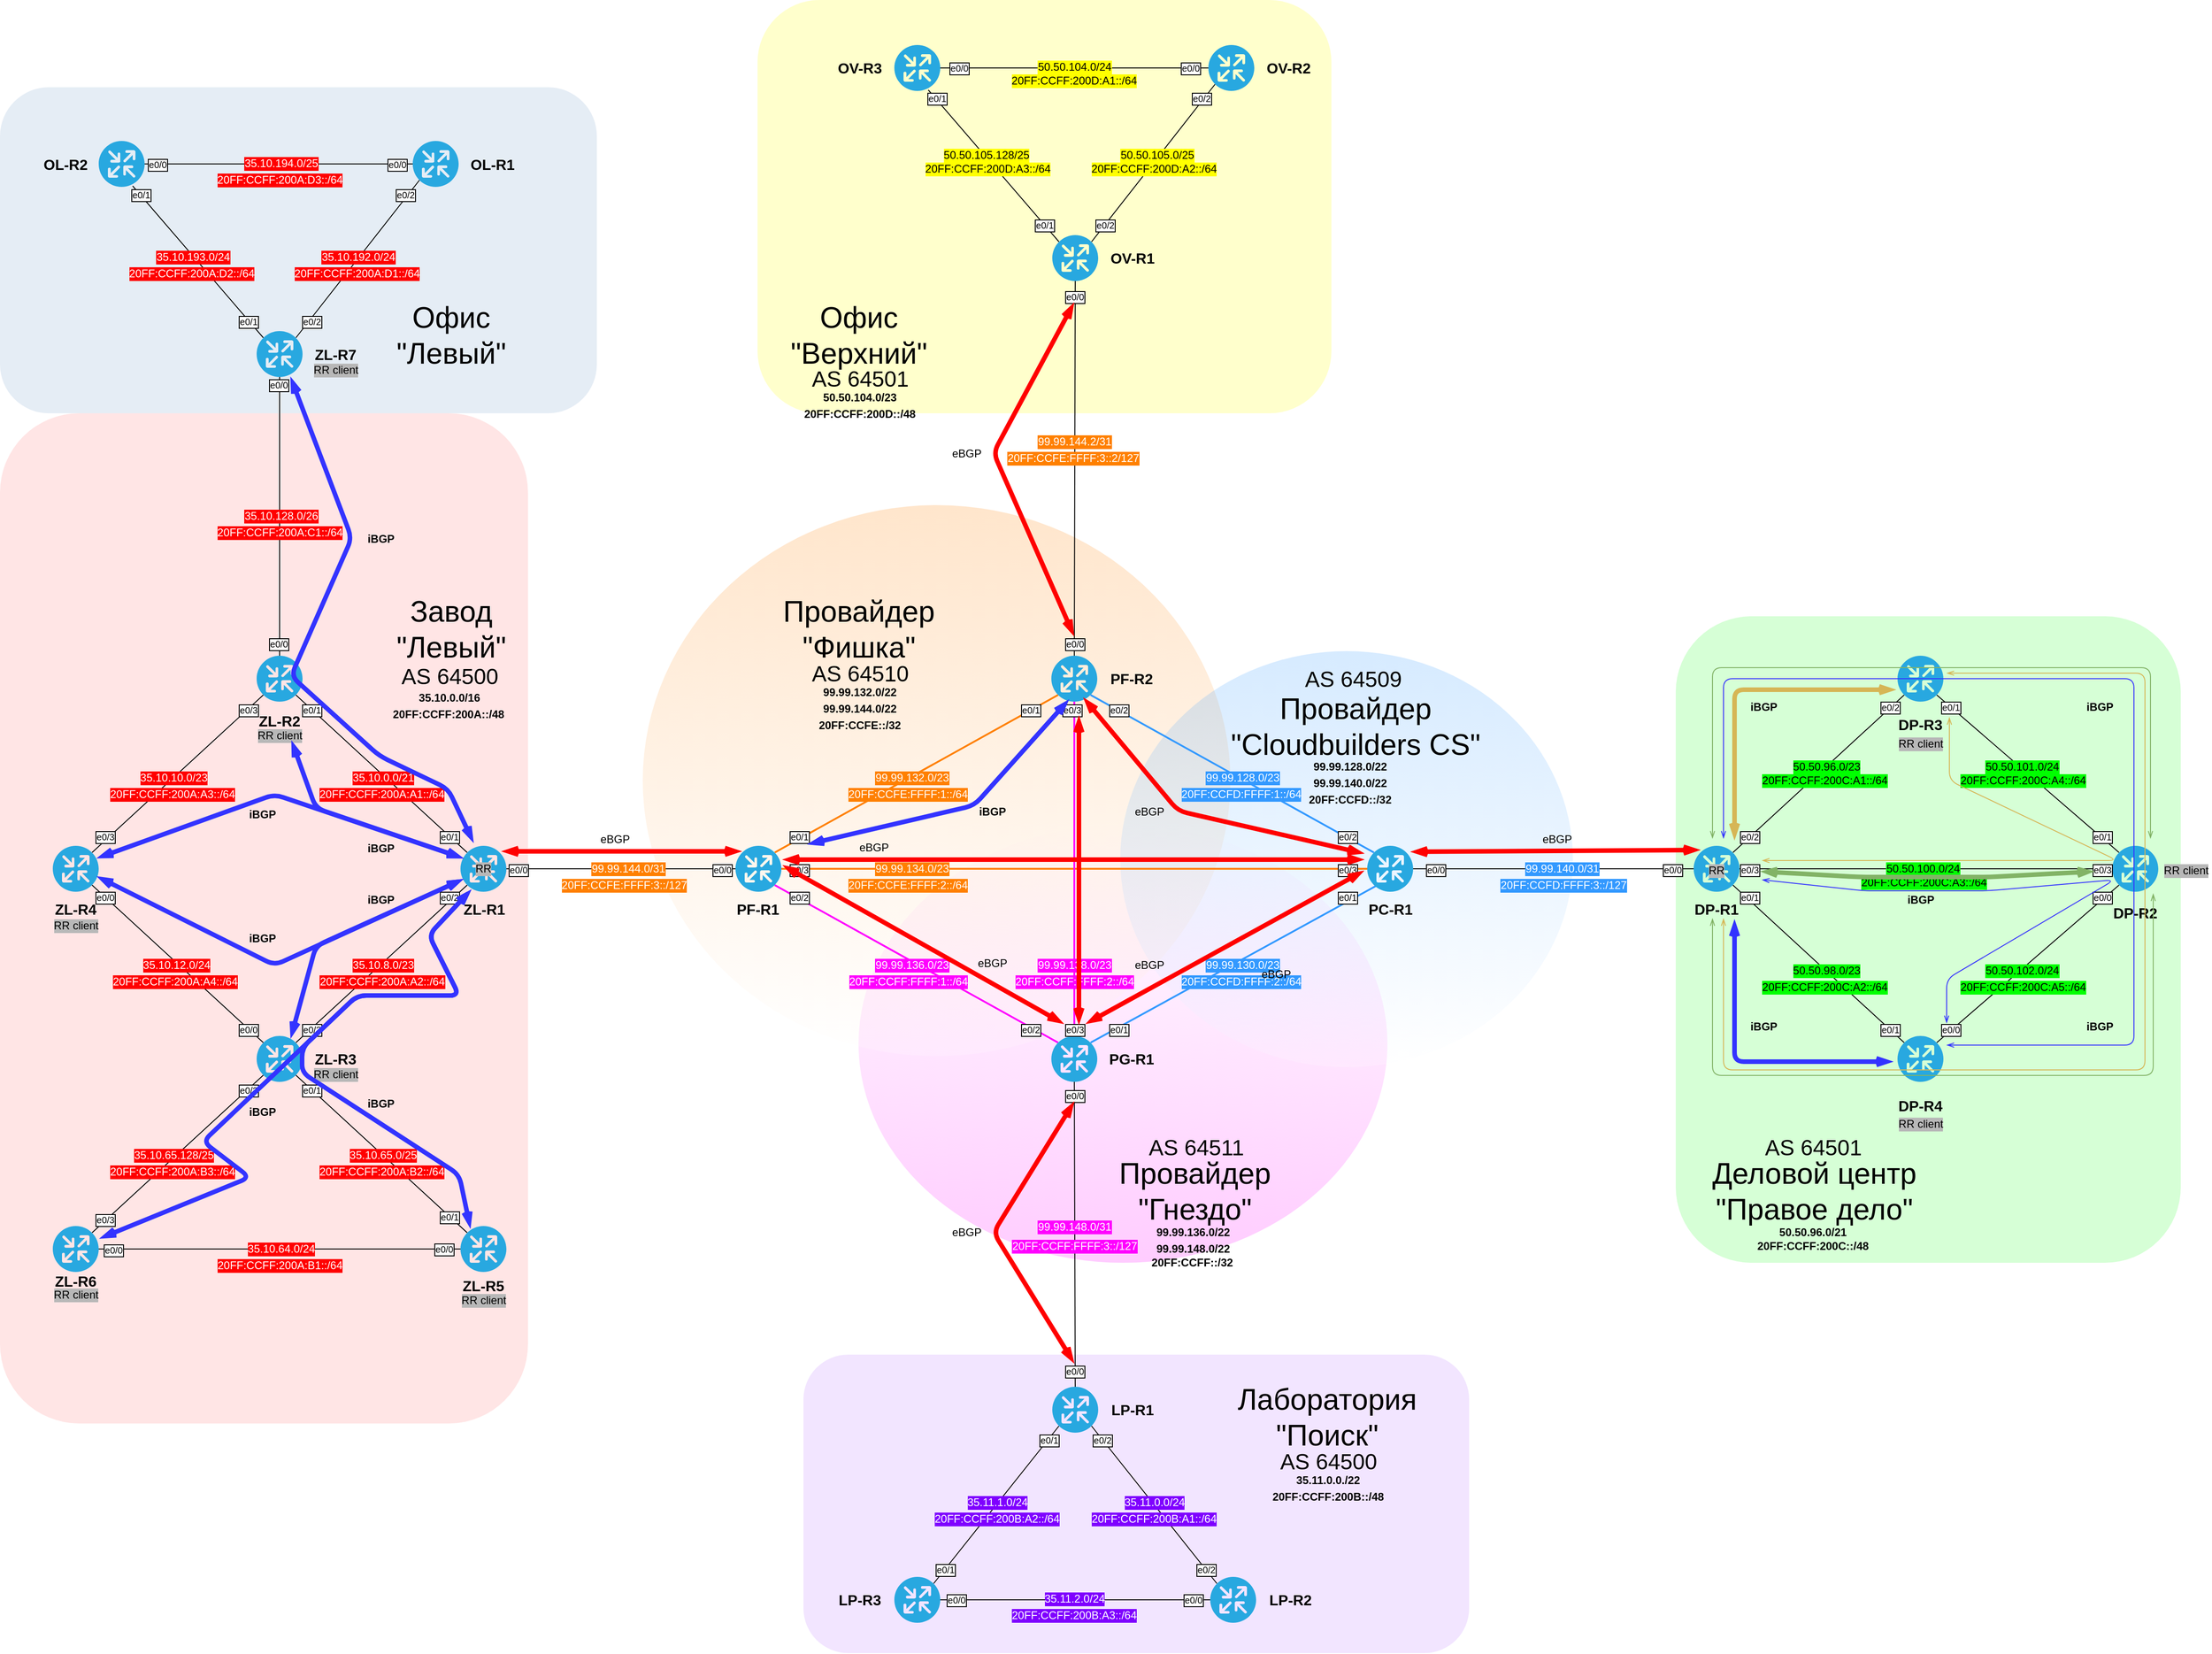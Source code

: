 <mxfile version="10.9.5" type="device"><diagram id="aS9cQeAs-SXI3bTpRtBA" name="Page-1"><mxGraphModel dx="4013" dy="2495" grid="1" gridSize="3" guides="1" tooltips="1" connect="1" arrows="1" fold="1" page="1" pageScale="1" pageWidth="1169" pageHeight="827" math="0" shadow="0"><root><mxCell id="0"/><mxCell id="Fs6iH5yAmPpgQ2ltw-H0-5" value="Background" style="locked=1;" parent="0"/><mxCell id="Fs6iH5yAmPpgQ2ltw-H0-6" value="Offices" style="locked=1;" parent="0"/><mxCell id="Fs6iH5yAmPpgQ2ltw-H0-91" value="" style="rounded=1;whiteSpace=wrap;html=1;fillColor=#FF0000;strokeColor=none;opacity=10;" parent="Fs6iH5yAmPpgQ2ltw-H0-6" vertex="1"><mxGeometry x="-125" y="350" width="575" height="1100" as="geometry"/></mxCell><mxCell id="Fs6iH5yAmPpgQ2ltw-H0-92" value="" style="rounded=1;whiteSpace=wrap;html=1;strokeColor=none;fillColor=#004C99;opacity=10;" parent="Fs6iH5yAmPpgQ2ltw-H0-6" vertex="1"><mxGeometry x="-125" y="-5" width="650" height="355" as="geometry"/></mxCell><mxCell id="Fs6iH5yAmPpgQ2ltw-H0-93" value="" style="rounded=1;whiteSpace=wrap;html=1;strokeColor=none;fillColor=#FFFF00;opacity=20;" parent="Fs6iH5yAmPpgQ2ltw-H0-6" vertex="1"><mxGeometry x="700" y="-100" width="625" height="450" as="geometry"/></mxCell><mxCell id="Fs6iH5yAmPpgQ2ltw-H0-94" value="" style="rounded=1;whiteSpace=wrap;html=1;strokeColor=none;fillColor=#7F00FF;opacity=10;" parent="Fs6iH5yAmPpgQ2ltw-H0-6" vertex="1"><mxGeometry x="750" y="1375" width="725" height="325" as="geometry"/></mxCell><mxCell id="Fs6iH5yAmPpgQ2ltw-H0-95" value="" style="rounded=1;whiteSpace=wrap;html=1;fillColor=#33FF33;opacity=20;strokeColor=none;" parent="Fs6iH5yAmPpgQ2ltw-H0-6" vertex="1"><mxGeometry x="1700" y="571" width="550" height="704" as="geometry"/></mxCell><mxCell id="Fs6iH5yAmPpgQ2ltw-H0-96" value="" style="ellipse;whiteSpace=wrap;html=1;fillColor=#FF00FF;strokeColor=none;opacity=20;gradientColor=#ffffff;gradientDirection=north;" parent="Fs6iH5yAmPpgQ2ltw-H0-6" vertex="1"><mxGeometry x="810" y="798" width="576" height="477" as="geometry"/></mxCell><mxCell id="Fs6iH5yAmPpgQ2ltw-H0-98" value="Завод&lt;br style=&quot;font-size: 32px;&quot;&gt;&quot;Левый&quot;" style="text;html=1;strokeColor=none;fillColor=none;align=center;verticalAlign=middle;whiteSpace=wrap;rounded=0;fontSize=32;" parent="Fs6iH5yAmPpgQ2ltw-H0-6" vertex="1"><mxGeometry x="305.5" y="542.5" width="121" height="85" as="geometry"/></mxCell><mxCell id="Fs6iH5yAmPpgQ2ltw-H0-99" value="Офис&lt;br style=&quot;font-size: 32px&quot;&gt;&quot;Левый&quot;" style="text;html=1;strokeColor=none;fillColor=none;align=center;verticalAlign=middle;whiteSpace=wrap;rounded=0;fontSize=32;" parent="Fs6iH5yAmPpgQ2ltw-H0-6" vertex="1"><mxGeometry x="305.5" y="222.5" width="121" height="85" as="geometry"/></mxCell><mxCell id="Fs6iH5yAmPpgQ2ltw-H0-97" value="" style="ellipse;whiteSpace=wrap;html=1;fillColor=#FF8000;opacity=20;strokeColor=none;shadow=0;gradientColor=#ffffff;" parent="Fs6iH5yAmPpgQ2ltw-H0-6" vertex="1"><mxGeometry x="575" y="450" width="640" height="600" as="geometry"/></mxCell><mxCell id="Fs6iH5yAmPpgQ2ltw-H0-100" value="Офис&lt;br style=&quot;font-size: 32px&quot;&gt;&quot;Верхний&quot;" style="text;html=1;strokeColor=none;fillColor=none;align=center;verticalAlign=middle;whiteSpace=wrap;rounded=0;fontSize=32;" parent="Fs6iH5yAmPpgQ2ltw-H0-6" vertex="1"><mxGeometry x="750" y="222.5" width="121" height="85" as="geometry"/></mxCell><mxCell id="Fs6iH5yAmPpgQ2ltw-H0-101" value="Провайдер&lt;br&gt;&quot;Фишка&quot;" style="text;html=1;strokeColor=none;fillColor=none;align=center;verticalAlign=middle;whiteSpace=wrap;rounded=0;fontSize=32;" parent="Fs6iH5yAmPpgQ2ltw-H0-6" vertex="1"><mxGeometry x="750" y="542.5" width="121" height="85" as="geometry"/></mxCell><mxCell id="Fs6iH5yAmPpgQ2ltw-H0-102" value="Провайдер&lt;br&gt;&quot;Гнездо&quot;" style="text;html=1;strokeColor=none;fillColor=none;align=center;verticalAlign=middle;whiteSpace=wrap;rounded=0;fontSize=32;" parent="Fs6iH5yAmPpgQ2ltw-H0-6" vertex="1"><mxGeometry x="1116" y="1154.5" width="121" height="85" as="geometry"/></mxCell><mxCell id="Fs6iH5yAmPpgQ2ltw-H0-103" value="Лаборатория&lt;br&gt;&quot;Поиск&quot;" style="text;html=1;strokeColor=none;fillColor=none;align=center;verticalAlign=middle;whiteSpace=wrap;rounded=0;fontSize=32;" parent="Fs6iH5yAmPpgQ2ltw-H0-6" vertex="1"><mxGeometry x="1259.5" y="1400" width="121" height="85" as="geometry"/></mxCell><mxCell id="Fs6iH5yAmPpgQ2ltw-H0-104" value="Деловой центр&lt;br&gt;&quot;Правое дело&quot;" style="text;html=1;strokeColor=none;fillColor=none;align=center;verticalAlign=middle;whiteSpace=wrap;rounded=0;fontSize=32;" parent="Fs6iH5yAmPpgQ2ltw-H0-6" vertex="1"><mxGeometry x="1727" y="1154.5" width="248" height="85" as="geometry"/></mxCell><mxCell id="Fs6iH5yAmPpgQ2ltw-H0-219" value="" style="ellipse;whiteSpace=wrap;html=1;fillColor=#3399FF;opacity=20;strokeColor=none;shadow=0;gradientColor=#ffffff;" parent="Fs6iH5yAmPpgQ2ltw-H0-6" vertex="1"><mxGeometry x="1095" y="609" width="493" height="453" as="geometry"/></mxCell><mxCell id="Fs6iH5yAmPpgQ2ltw-H0-220" value="Провайдер&lt;br&gt;&quot;Cloudbuilders CS&quot;" style="text;html=1;strokeColor=none;fillColor=none;align=center;verticalAlign=middle;whiteSpace=wrap;rounded=0;fontSize=32;" parent="Fs6iH5yAmPpgQ2ltw-H0-6" vertex="1"><mxGeometry x="1209" y="648" width="285" height="85" as="geometry"/></mxCell><mxCell id="1" value="Routers &amp; Phy Links" style="locked=1;" parent="0"/><mxCell id="Fs6iH5yAmPpgQ2ltw-H0-1" value="" style="verticalLabelPosition=bottom;html=1;fillColor=#28A8E0;verticalAlign=top;points=[[0.145,0.145,0],[0.856,0.145,0],[0.855,0.855,0],[0.145,0.855,0],[0.5,0,0], [1,0.5,0], [0.5,1,0],[0,0.5,0]];pointerEvents=1;align=center;shape=mxgraph.cisco_safe.capability.routing;" parent="1" vertex="1"><mxGeometry x="-17.5" y="53.5" width="50" height="50" as="geometry"/></mxCell><mxCell id="Fs6iH5yAmPpgQ2ltw-H0-2" value="" style="verticalLabelPosition=bottom;html=1;fillColor=#28A8E0;verticalAlign=top;points=[[0.145,0.145,0],[0.856,0.145,0],[0.855,0.855,0],[0.145,0.855,0],[0.5,0,0], [1,0.5,0], [0.5,1,0],[0,0.5,0]];pointerEvents=1;align=center;shape=mxgraph.cisco_safe.capability.routing;" parent="1" vertex="1"><mxGeometry x="324.5" y="53.5" width="50" height="50" as="geometry"/></mxCell><mxCell id="Fs6iH5yAmPpgQ2ltw-H0-3" value="" style="verticalLabelPosition=bottom;html=1;fillColor=#28A8E0;verticalAlign=top;points=[[0.145,0.145,0],[0.856,0.145,0],[0.855,0.855,0],[0.145,0.855,0],[0.5,0,0], [1,0.5,0], [0.5,1,0],[0,0.5,0]];pointerEvents=1;align=center;shape=mxgraph.cisco_safe.capability.routing;" parent="1" vertex="1"><mxGeometry x="154.5" y="260.5" width="50" height="50" as="geometry"/></mxCell><mxCell id="Fs6iH5yAmPpgQ2ltw-H0-7" value="" style="endArrow=none;html=1;exitX=1;exitY=0.5;exitDx=0;exitDy=0;exitPerimeter=0;entryX=0;entryY=0.5;entryDx=0;entryDy=0;entryPerimeter=0;" parent="1" source="Fs6iH5yAmPpgQ2ltw-H0-1" target="Fs6iH5yAmPpgQ2ltw-H0-2" edge="1"><mxGeometry width="50" height="50" relative="1" as="geometry"><mxPoint x="78.5" y="189.5" as="sourcePoint"/><mxPoint x="128.5" y="139.5" as="targetPoint"/></mxGeometry></mxCell><mxCell id="Fs6iH5yAmPpgQ2ltw-H0-8" value="" style="endArrow=none;html=1;entryX=0.74;entryY=0.98;entryDx=0;entryDy=0;entryPerimeter=0;exitX=0.145;exitY=0.145;exitDx=0;exitDy=0;exitPerimeter=0;" parent="1" source="Fs6iH5yAmPpgQ2ltw-H0-3" target="Fs6iH5yAmPpgQ2ltw-H0-1" edge="1"><mxGeometry width="50" height="50" relative="1" as="geometry"><mxPoint x="44.5" y="198.5" as="sourcePoint"/><mxPoint x="94.5" y="148.5" as="targetPoint"/></mxGeometry></mxCell><mxCell id="Fs6iH5yAmPpgQ2ltw-H0-9" value="" style="endArrow=none;html=1;entryX=0.145;entryY=0.855;entryDx=0;entryDy=0;entryPerimeter=0;exitX=0.856;exitY=0.145;exitDx=0;exitDy=0;exitPerimeter=0;" parent="1" source="Fs6iH5yAmPpgQ2ltw-H0-3" target="Fs6iH5yAmPpgQ2ltw-H0-2" edge="1"><mxGeometry width="50" height="50" relative="1" as="geometry"><mxPoint x="-44.5" y="267.5" as="sourcePoint"/><mxPoint x="5.5" y="217.5" as="targetPoint"/></mxGeometry></mxCell><mxCell id="Fs6iH5yAmPpgQ2ltw-H0-12" value="" style="verticalLabelPosition=bottom;html=1;fillColor=#28A8E0;verticalAlign=top;points=[[0.145,0.145,0],[0.856,0.145,0],[0.855,0.855,0],[0.145,0.855,0],[0.5,0,0], [1,0.5,0], [0.5,1,0],[0,0.5,0]];pointerEvents=1;align=center;shape=mxgraph.cisco_safe.capability.routing;" parent="1" vertex="1"><mxGeometry x="154.5" y="614" width="50" height="50" as="geometry"/></mxCell><mxCell id="Fs6iH5yAmPpgQ2ltw-H0-13" value="" style="verticalLabelPosition=bottom;html=1;fillColor=#28A8E0;verticalAlign=top;points=[[0.145,0.145,0],[0.856,0.145,0],[0.855,0.855,0],[0.145,0.855,0],[0.5,0,0], [1,0.5,0], [0.5,1,0],[0,0.5,0]];pointerEvents=1;align=center;shape=mxgraph.cisco_safe.capability.routing;" parent="1" vertex="1"><mxGeometry x="-67.5" y="821" width="50" height="50" as="geometry"/></mxCell><mxCell id="Fs6iH5yAmPpgQ2ltw-H0-45" style="edgeStyle=none;rounded=0;orthogonalLoop=1;jettySize=auto;html=1;exitX=1;exitY=0.5;exitDx=0;exitDy=0;exitPerimeter=0;entryX=0;entryY=0.5;entryDx=0;entryDy=0;entryPerimeter=0;endArrow=none;endFill=0;" parent="1" source="Fs6iH5yAmPpgQ2ltw-H0-15" target="Fs6iH5yAmPpgQ2ltw-H0-29" edge="1"><mxGeometry relative="1" as="geometry"/></mxCell><mxCell id="Fs6iH5yAmPpgQ2ltw-H0-15" value="" style="verticalLabelPosition=bottom;html=1;fillColor=#28A8E0;verticalAlign=top;points=[[0.145,0.145,0],[0.856,0.145,0],[0.855,0.855,0],[0.145,0.855,0],[0.5,0,0], [1,0.5,0], [0.5,1,0],[0,0.5,0]];pointerEvents=1;align=center;shape=mxgraph.cisco_safe.capability.routing;" parent="1" vertex="1"><mxGeometry x="376.5" y="821" width="50" height="50" as="geometry"/></mxCell><mxCell id="Fs6iH5yAmPpgQ2ltw-H0-17" value="" style="verticalLabelPosition=bottom;html=1;fillColor=#28A8E0;verticalAlign=top;points=[[0.145,0.145,0],[0.856,0.145,0],[0.855,0.855,0],[0.145,0.855,0],[0.5,0,0], [1,0.5,0], [0.5,1,0],[0,0.5,0]];pointerEvents=1;align=center;shape=mxgraph.cisco_safe.capability.routing;" parent="1" vertex="1"><mxGeometry x="154.5" y="1028" width="50" height="50" as="geometry"/></mxCell><mxCell id="Fs6iH5yAmPpgQ2ltw-H0-19" value="" style="verticalLabelPosition=bottom;html=1;fillColor=#28A8E0;verticalAlign=top;points=[[0.145,0.145,0],[0.856,0.145,0],[0.855,0.855,0],[0.145,0.855,0],[0.5,0,0], [1,0.5,0], [0.5,1,0],[0,0.5,0]];pointerEvents=1;align=center;shape=mxgraph.cisco_safe.capability.routing;" parent="1" vertex="1"><mxGeometry x="-67.5" y="1235" width="50" height="50" as="geometry"/></mxCell><mxCell id="Fs6iH5yAmPpgQ2ltw-H0-20" value="" style="verticalLabelPosition=bottom;html=1;fillColor=#28A8E0;verticalAlign=top;points=[[0.145,0.145,0],[0.856,0.145,0],[0.855,0.855,0],[0.145,0.855,0],[0.5,0,0], [1,0.5,0], [0.5,1,0],[0,0.5,0]];pointerEvents=1;align=center;shape=mxgraph.cisco_safe.capability.routing;" parent="1" vertex="1"><mxGeometry x="376.5" y="1235" width="50" height="50" as="geometry"/></mxCell><mxCell id="Fs6iH5yAmPpgQ2ltw-H0-21" value="" style="endArrow=none;html=1;entryX=0.5;entryY=1;entryDx=0;entryDy=0;entryPerimeter=0;exitX=0.5;exitY=0;exitDx=0;exitDy=0;exitPerimeter=0;" parent="1" source="Fs6iH5yAmPpgQ2ltw-H0-12" target="Fs6iH5yAmPpgQ2ltw-H0-3" edge="1"><mxGeometry width="50" height="50" relative="1" as="geometry"><mxPoint x="-86.5" y="571" as="sourcePoint"/><mxPoint x="-36.5" y="521" as="targetPoint"/></mxGeometry></mxCell><mxCell id="Fs6iH5yAmPpgQ2ltw-H0-22" value="" style="endArrow=none;html=1;entryX=0.145;entryY=0.855;entryDx=0;entryDy=0;entryPerimeter=0;exitX=0.856;exitY=0.145;exitDx=0;exitDy=0;exitPerimeter=0;" parent="1" source="Fs6iH5yAmPpgQ2ltw-H0-13" target="Fs6iH5yAmPpgQ2ltw-H0-12" edge="1"><mxGeometry width="50" height="50" relative="1" as="geometry"><mxPoint x="115.5" y="790" as="sourcePoint"/><mxPoint x="165.5" y="740" as="targetPoint"/></mxGeometry></mxCell><mxCell id="Fs6iH5yAmPpgQ2ltw-H0-23" value="" style="endArrow=none;html=1;entryX=0.855;entryY=0.855;entryDx=0;entryDy=0;entryPerimeter=0;exitX=0.145;exitY=0.145;exitDx=0;exitDy=0;exitPerimeter=0;" parent="1" source="Fs6iH5yAmPpgQ2ltw-H0-15" target="Fs6iH5yAmPpgQ2ltw-H0-12" edge="1"><mxGeometry width="50" height="50" relative="1" as="geometry"><mxPoint x="136.5" y="822" as="sourcePoint"/><mxPoint x="186.5" y="772" as="targetPoint"/></mxGeometry></mxCell><mxCell id="Fs6iH5yAmPpgQ2ltw-H0-24" value="" style="endArrow=none;html=1;exitX=0.855;exitY=0.855;exitDx=0;exitDy=0;exitPerimeter=0;entryX=0.145;entryY=0.145;entryDx=0;entryDy=0;entryPerimeter=0;" parent="1" source="Fs6iH5yAmPpgQ2ltw-H0-13" target="Fs6iH5yAmPpgQ2ltw-H0-17" edge="1"><mxGeometry width="50" height="50" relative="1" as="geometry"><mxPoint x="147.5" y="959" as="sourcePoint"/><mxPoint x="197.5" y="909" as="targetPoint"/></mxGeometry></mxCell><mxCell id="Fs6iH5yAmPpgQ2ltw-H0-25" value="" style="endArrow=none;html=1;entryX=0.145;entryY=0.855;entryDx=0;entryDy=0;entryPerimeter=0;exitX=0.856;exitY=0.145;exitDx=0;exitDy=0;exitPerimeter=0;" parent="1" source="Fs6iH5yAmPpgQ2ltw-H0-17" target="Fs6iH5yAmPpgQ2ltw-H0-15" edge="1"><mxGeometry width="50" height="50" relative="1" as="geometry"><mxPoint x="148.5" y="942" as="sourcePoint"/><mxPoint x="198.5" y="892" as="targetPoint"/></mxGeometry></mxCell><mxCell id="Fs6iH5yAmPpgQ2ltw-H0-26" value="" style="endArrow=none;html=1;entryX=0.145;entryY=0.855;entryDx=0;entryDy=0;entryPerimeter=0;exitX=0.856;exitY=0.145;exitDx=0;exitDy=0;exitPerimeter=0;" parent="1" source="Fs6iH5yAmPpgQ2ltw-H0-19" target="Fs6iH5yAmPpgQ2ltw-H0-17" edge="1"><mxGeometry width="50" height="50" relative="1" as="geometry"><mxPoint x="109.5" y="1177" as="sourcePoint"/><mxPoint x="159.5" y="1127" as="targetPoint"/></mxGeometry></mxCell><mxCell id="Fs6iH5yAmPpgQ2ltw-H0-27" value="" style="endArrow=none;html=1;entryX=0.855;entryY=0.855;entryDx=0;entryDy=0;entryPerimeter=0;exitX=0.145;exitY=0.145;exitDx=0;exitDy=0;exitPerimeter=0;" parent="1" source="Fs6iH5yAmPpgQ2ltw-H0-20" target="Fs6iH5yAmPpgQ2ltw-H0-17" edge="1"><mxGeometry width="50" height="50" relative="1" as="geometry"><mxPoint x="184.5" y="1204" as="sourcePoint"/><mxPoint x="234.5" y="1154" as="targetPoint"/></mxGeometry></mxCell><mxCell id="Fs6iH5yAmPpgQ2ltw-H0-28" value="" style="endArrow=none;html=1;entryX=0;entryY=0.5;entryDx=0;entryDy=0;entryPerimeter=0;exitX=1;exitY=0.5;exitDx=0;exitDy=0;exitPerimeter=0;" parent="1" source="Fs6iH5yAmPpgQ2ltw-H0-19" target="Fs6iH5yAmPpgQ2ltw-H0-20" edge="1"><mxGeometry width="50" height="50" relative="1" as="geometry"><mxPoint x="153.5" y="1239" as="sourcePoint"/><mxPoint x="203.5" y="1189" as="targetPoint"/></mxGeometry></mxCell><mxCell id="Fs6iH5yAmPpgQ2ltw-H0-36" style="rounded=0;orthogonalLoop=1;jettySize=auto;html=1;exitX=0.856;exitY=0.145;exitDx=0;exitDy=0;exitPerimeter=0;entryX=0.145;entryY=0.855;entryDx=0;entryDy=0;entryPerimeter=0;endArrow=none;endFill=0;strokeColor=#FF8000;strokeWidth=2;" parent="1" source="Fs6iH5yAmPpgQ2ltw-H0-29" target="Fs6iH5yAmPpgQ2ltw-H0-34" edge="1"><mxGeometry relative="1" as="geometry"/></mxCell><mxCell id="Fs6iH5yAmPpgQ2ltw-H0-39" style="edgeStyle=none;rounded=0;orthogonalLoop=1;jettySize=auto;html=1;exitX=0.855;exitY=0.855;exitDx=0;exitDy=0;exitPerimeter=0;entryX=0.145;entryY=0.145;entryDx=0;entryDy=0;entryPerimeter=0;endArrow=none;endFill=0;strokeColor=#FF00FF;strokeWidth=2;" parent="1" source="Fs6iH5yAmPpgQ2ltw-H0-29" target="Fs6iH5yAmPpgQ2ltw-H0-38" edge="1"><mxGeometry relative="1" as="geometry"/></mxCell><mxCell id="Fs6iH5yAmPpgQ2ltw-H0-89" style="edgeStyle=none;rounded=0;orthogonalLoop=1;jettySize=auto;html=1;exitX=1;exitY=0.5;exitDx=0;exitDy=0;exitPerimeter=0;entryX=0;entryY=0.5;entryDx=0;entryDy=0;entryPerimeter=0;endArrow=none;endFill=0;strokeColor=#FF8000;strokeWidth=2;" parent="1" source="Fs6iH5yAmPpgQ2ltw-H0-29" target="Fs6iH5yAmPpgQ2ltw-H0-41" edge="1"><mxGeometry relative="1" as="geometry"/></mxCell><mxCell id="Fs6iH5yAmPpgQ2ltw-H0-29" value="" style="verticalLabelPosition=bottom;html=1;fillColor=#28A8E0;verticalAlign=top;points=[[0.145,0.145,0],[0.856,0.145,0],[0.855,0.855,0],[0.145,0.855,0],[0.5,0,0], [1,0.5,0], [0.5,1,0],[0,0.5,0]];pointerEvents=1;align=center;shape=mxgraph.cisco_safe.capability.routing;" parent="1" vertex="1"><mxGeometry x="676" y="821" width="50" height="50" as="geometry"/></mxCell><mxCell id="Fs6iH5yAmPpgQ2ltw-H0-43" style="edgeStyle=none;rounded=0;orthogonalLoop=1;jettySize=auto;html=1;exitX=0.855;exitY=0.855;exitDx=0;exitDy=0;exitPerimeter=0;entryX=0.145;entryY=0.145;entryDx=0;entryDy=0;entryPerimeter=0;endArrow=none;endFill=0;strokeColor=#3399FF;strokeWidth=2;" parent="1" source="Fs6iH5yAmPpgQ2ltw-H0-34" target="Fs6iH5yAmPpgQ2ltw-H0-41" edge="1"><mxGeometry relative="1" as="geometry"/></mxCell><mxCell id="Fs6iH5yAmPpgQ2ltw-H0-90" style="edgeStyle=none;rounded=0;orthogonalLoop=1;jettySize=auto;html=1;exitX=0.5;exitY=1;exitDx=0;exitDy=0;exitPerimeter=0;entryX=0.5;entryY=0;entryDx=0;entryDy=0;entryPerimeter=0;endArrow=none;endFill=0;strokeColor=#FF00FF;strokeWidth=2;" parent="1" source="Fs6iH5yAmPpgQ2ltw-H0-34" target="Fs6iH5yAmPpgQ2ltw-H0-38" edge="1"><mxGeometry relative="1" as="geometry"/></mxCell><mxCell id="Fs6iH5yAmPpgQ2ltw-H0-34" value="" style="verticalLabelPosition=bottom;html=1;fillColor=#28A8E0;verticalAlign=top;points=[[0.145,0.145,0],[0.856,0.145,0],[0.855,0.855,0],[0.145,0.855,0],[0.5,0,0], [1,0.5,0], [0.5,1,0],[0,0.5,0]];pointerEvents=1;align=center;shape=mxgraph.cisco_safe.capability.routing;" parent="1" vertex="1"><mxGeometry x="1020" y="614" width="50" height="50" as="geometry"/></mxCell><mxCell id="Fs6iH5yAmPpgQ2ltw-H0-44" style="edgeStyle=none;rounded=0;orthogonalLoop=1;jettySize=auto;html=1;exitX=0.856;exitY=0.145;exitDx=0;exitDy=0;exitPerimeter=0;entryX=0.243;entryY=0.846;entryDx=0;entryDy=0;entryPerimeter=0;endArrow=none;endFill=0;strokeColor=#3399FF;strokeWidth=2;" parent="1" source="Fs6iH5yAmPpgQ2ltw-H0-38" target="Fs6iH5yAmPpgQ2ltw-H0-41" edge="1"><mxGeometry relative="1" as="geometry"/></mxCell><mxCell id="Fs6iH5yAmPpgQ2ltw-H0-52" style="edgeStyle=none;rounded=0;orthogonalLoop=1;jettySize=auto;html=1;exitX=0.5;exitY=1;exitDx=0;exitDy=0;exitPerimeter=0;entryX=0.5;entryY=0;entryDx=0;entryDy=0;entryPerimeter=0;endArrow=none;endFill=0;" parent="1" source="Fs6iH5yAmPpgQ2ltw-H0-38" target="Fs6iH5yAmPpgQ2ltw-H0-49" edge="1"><mxGeometry relative="1" as="geometry"/></mxCell><mxCell id="Fs6iH5yAmPpgQ2ltw-H0-38" value="" style="verticalLabelPosition=bottom;html=1;fillColor=#28A8E0;verticalAlign=top;points=[[0.145,0.145,0],[0.856,0.145,0],[0.855,0.855,0],[0.145,0.855,0],[0.5,0,0], [1,0.5,0], [0.5,1,0],[0,0.5,0]];pointerEvents=1;align=center;shape=mxgraph.cisco_safe.capability.routing;" parent="1" vertex="1"><mxGeometry x="1020" y="1028" width="50" height="50" as="geometry"/></mxCell><mxCell id="Fs6iH5yAmPpgQ2ltw-H0-87" style="edgeStyle=none;rounded=0;orthogonalLoop=1;jettySize=auto;html=1;exitX=1;exitY=0.5;exitDx=0;exitDy=0;exitPerimeter=0;entryX=0;entryY=0.5;entryDx=0;entryDy=0;entryPerimeter=0;endArrow=none;endFill=0;" parent="1" source="Fs6iH5yAmPpgQ2ltw-H0-41" target="Fs6iH5yAmPpgQ2ltw-H0-76" edge="1"><mxGeometry relative="1" as="geometry"/></mxCell><mxCell id="Fs6iH5yAmPpgQ2ltw-H0-41" value="" style="verticalLabelPosition=bottom;html=1;fillColor=#28A8E0;verticalAlign=top;points=[[0.145,0.145,0],[0.856,0.145,0],[0.855,0.855,0],[0.145,0.855,0],[0.5,0,0], [1,0.5,0], [0.5,1,0],[0,0.5,0]];pointerEvents=1;align=center;shape=mxgraph.cisco_safe.capability.routing;" parent="1" vertex="1"><mxGeometry x="1364" y="821" width="50" height="50" as="geometry"/></mxCell><mxCell id="Fs6iH5yAmPpgQ2ltw-H0-51" style="edgeStyle=none;rounded=0;orthogonalLoop=1;jettySize=auto;html=1;exitX=0.145;exitY=0.855;exitDx=0;exitDy=0;exitPerimeter=0;entryX=0.856;entryY=0.145;entryDx=0;entryDy=0;entryPerimeter=0;endArrow=none;endFill=0;" parent="1" source="Fs6iH5yAmPpgQ2ltw-H0-49" target="Fs6iH5yAmPpgQ2ltw-H0-50" edge="1"><mxGeometry relative="1" as="geometry"/></mxCell><mxCell id="Fs6iH5yAmPpgQ2ltw-H0-55" style="edgeStyle=none;rounded=0;orthogonalLoop=1;jettySize=auto;html=1;exitX=0.855;exitY=0.855;exitDx=0;exitDy=0;exitPerimeter=0;entryX=0.145;entryY=0.145;entryDx=0;entryDy=0;entryPerimeter=0;endArrow=none;endFill=0;" parent="1" source="Fs6iH5yAmPpgQ2ltw-H0-49" target="Fs6iH5yAmPpgQ2ltw-H0-54" edge="1"><mxGeometry relative="1" as="geometry"/></mxCell><mxCell id="Fs6iH5yAmPpgQ2ltw-H0-49" value="" style="verticalLabelPosition=bottom;html=1;fillColor=#28A8E0;verticalAlign=top;points=[[0.145,0.145,0],[0.856,0.145,0],[0.855,0.855,0],[0.145,0.855,0],[0.5,0,0], [1,0.5,0], [0.5,1,0],[0,0.5,0]];pointerEvents=1;align=center;shape=mxgraph.cisco_safe.capability.routing;" parent="1" vertex="1"><mxGeometry x="1021" y="1410" width="50" height="50" as="geometry"/></mxCell><mxCell id="Fs6iH5yAmPpgQ2ltw-H0-56" style="edgeStyle=none;rounded=0;orthogonalLoop=1;jettySize=auto;html=1;exitX=1;exitY=0.5;exitDx=0;exitDy=0;exitPerimeter=0;entryX=0;entryY=0.5;entryDx=0;entryDy=0;entryPerimeter=0;endArrow=none;endFill=0;" parent="1" source="Fs6iH5yAmPpgQ2ltw-H0-50" target="Fs6iH5yAmPpgQ2ltw-H0-54" edge="1"><mxGeometry relative="1" as="geometry"/></mxCell><mxCell id="Fs6iH5yAmPpgQ2ltw-H0-50" value="" style="verticalLabelPosition=bottom;html=1;fillColor=#28A8E0;verticalAlign=top;points=[[0.145,0.145,0],[0.856,0.145,0],[0.855,0.855,0],[0.145,0.855,0],[0.5,0,0], [1,0.5,0], [0.5,1,0],[0,0.5,0]];pointerEvents=1;align=center;shape=mxgraph.cisco_safe.capability.routing;" parent="1" vertex="1"><mxGeometry x="849" y="1617" width="50" height="50" as="geometry"/></mxCell><mxCell id="Fs6iH5yAmPpgQ2ltw-H0-54" value="" style="verticalLabelPosition=bottom;html=1;fillColor=#28A8E0;verticalAlign=top;points=[[0.145,0.145,0],[0.856,0.145,0],[0.855,0.855,0],[0.145,0.855,0],[0.5,0,0], [1,0.5,0], [0.5,1,0],[0,0.5,0]];pointerEvents=1;align=center;shape=mxgraph.cisco_safe.capability.routing;" parent="1" vertex="1"><mxGeometry x="1193" y="1617" width="50" height="50" as="geometry"/></mxCell><mxCell id="Fs6iH5yAmPpgQ2ltw-H0-66" value="" style="endArrow=none;html=1;entryX=0.5;entryY=1;entryDx=0;entryDy=0;entryPerimeter=0;exitX=0.5;exitY=0;exitDx=0;exitDy=0;exitPerimeter=0;" parent="1" source="Fs6iH5yAmPpgQ2ltw-H0-34" target="Fs6iH5yAmPpgQ2ltw-H0-67" edge="1"><mxGeometry width="50" height="50" relative="1" as="geometry"><mxPoint x="1075" y="600" as="sourcePoint"/><mxPoint x="829" y="521" as="targetPoint"/></mxGeometry></mxCell><mxCell id="Fs6iH5yAmPpgQ2ltw-H0-67" value="" style="verticalLabelPosition=bottom;html=1;fillColor=#28A8E0;verticalAlign=top;points=[[0.145,0.145,0],[0.856,0.145,0],[0.855,0.855,0],[0.145,0.855,0],[0.5,0,0], [1,0.5,0], [0.5,1,0],[0,0.5,0]];pointerEvents=1;align=center;shape=mxgraph.cisco_safe.capability.routing;" parent="1" vertex="1"><mxGeometry x="1021" y="156" width="50" height="50" as="geometry"/></mxCell><mxCell id="Fs6iH5yAmPpgQ2ltw-H0-68" value="" style="endArrow=none;html=1;entryX=0.145;entryY=0.855;entryDx=0;entryDy=0;entryPerimeter=0;exitX=0.856;exitY=0.145;exitDx=0;exitDy=0;exitPerimeter=0;" parent="1" source="Fs6iH5yAmPpgQ2ltw-H0-67" target="Fs6iH5yAmPpgQ2ltw-H0-72" edge="1"><mxGeometry width="50" height="50" relative="1" as="geometry"><mxPoint x="822" y="163" as="sourcePoint"/><mxPoint x="872" y="113" as="targetPoint"/></mxGeometry></mxCell><mxCell id="Fs6iH5yAmPpgQ2ltw-H0-69" value="" style="endArrow=none;html=1;entryX=0.74;entryY=0.98;entryDx=0;entryDy=0;entryPerimeter=0;exitX=0.145;exitY=0.145;exitDx=0;exitDy=0;exitPerimeter=0;" parent="1" source="Fs6iH5yAmPpgQ2ltw-H0-67" target="Fs6iH5yAmPpgQ2ltw-H0-70" edge="1"><mxGeometry width="50" height="50" relative="1" as="geometry"><mxPoint x="911" y="94" as="sourcePoint"/><mxPoint x="961" y="44" as="targetPoint"/></mxGeometry></mxCell><mxCell id="Fs6iH5yAmPpgQ2ltw-H0-70" value="" style="verticalLabelPosition=bottom;html=1;fillColor=#28A8E0;verticalAlign=top;points=[[0.145,0.145,0],[0.856,0.145,0],[0.855,0.855,0],[0.145,0.855,0],[0.5,0,0], [1,0.5,0], [0.5,1,0],[0,0.5,0]];pointerEvents=1;align=center;shape=mxgraph.cisco_safe.capability.routing;" parent="1" vertex="1"><mxGeometry x="849" y="-51" width="50" height="50" as="geometry"/></mxCell><mxCell id="Fs6iH5yAmPpgQ2ltw-H0-71" value="" style="endArrow=none;html=1;exitX=1;exitY=0.5;exitDx=0;exitDy=0;exitPerimeter=0;entryX=0;entryY=0.5;entryDx=0;entryDy=0;entryPerimeter=0;" parent="1" source="Fs6iH5yAmPpgQ2ltw-H0-70" target="Fs6iH5yAmPpgQ2ltw-H0-72" edge="1"><mxGeometry width="50" height="50" relative="1" as="geometry"><mxPoint x="945" y="85" as="sourcePoint"/><mxPoint x="995" y="35" as="targetPoint"/></mxGeometry></mxCell><mxCell id="Fs6iH5yAmPpgQ2ltw-H0-72" value="" style="verticalLabelPosition=bottom;html=1;fillColor=#28A8E0;verticalAlign=top;points=[[0.145,0.145,0],[0.856,0.145,0],[0.855,0.855,0],[0.145,0.855,0],[0.5,0,0], [1,0.5,0], [0.5,1,0],[0,0.5,0]];pointerEvents=1;align=center;shape=mxgraph.cisco_safe.capability.routing;" parent="1" vertex="1"><mxGeometry x="1191" y="-51" width="50" height="50" as="geometry"/></mxCell><mxCell id="Fs6iH5yAmPpgQ2ltw-H0-83" style="edgeStyle=none;rounded=0;orthogonalLoop=1;jettySize=auto;html=1;exitX=0.856;exitY=0.145;exitDx=0;exitDy=0;exitPerimeter=0;entryX=0.145;entryY=0.855;entryDx=0;entryDy=0;entryPerimeter=0;endArrow=none;endFill=0;" parent="1" source="Fs6iH5yAmPpgQ2ltw-H0-76" target="Fs6iH5yAmPpgQ2ltw-H0-81" edge="1"><mxGeometry relative="1" as="geometry"/></mxCell><mxCell id="Fs6iH5yAmPpgQ2ltw-H0-85" style="edgeStyle=none;rounded=0;orthogonalLoop=1;jettySize=auto;html=1;exitX=0.855;exitY=0.855;exitDx=0;exitDy=0;exitPerimeter=0;entryX=0.145;entryY=0.145;entryDx=0;entryDy=0;entryPerimeter=0;endArrow=none;endFill=0;" parent="1" source="Fs6iH5yAmPpgQ2ltw-H0-76" target="Fs6iH5yAmPpgQ2ltw-H0-79" edge="1"><mxGeometry relative="1" as="geometry"/></mxCell><mxCell id="Fs6iH5yAmPpgQ2ltw-H0-88" style="edgeStyle=none;rounded=0;orthogonalLoop=1;jettySize=auto;html=1;exitX=1;exitY=0.5;exitDx=0;exitDy=0;exitPerimeter=0;entryX=0;entryY=0.5;entryDx=0;entryDy=0;entryPerimeter=0;endArrow=none;endFill=0;" parent="1" source="Fs6iH5yAmPpgQ2ltw-H0-76" target="Fs6iH5yAmPpgQ2ltw-H0-82" edge="1"><mxGeometry relative="1" as="geometry"/></mxCell><mxCell id="Fs6iH5yAmPpgQ2ltw-H0-76" value="" style="verticalLabelPosition=bottom;html=1;fillColor=#28A8E0;verticalAlign=top;points=[[0.145,0.145,0],[0.856,0.145,0],[0.855,0.855,0],[0.145,0.855,0],[0.5,0,0], [1,0.5,0], [0.5,1,0],[0,0.5,0]];pointerEvents=1;align=center;shape=mxgraph.cisco_safe.capability.routing;" parent="1" vertex="1"><mxGeometry x="1719.5" y="821" width="50" height="50" as="geometry"/></mxCell><mxCell id="Fs6iH5yAmPpgQ2ltw-H0-79" value="" style="verticalLabelPosition=bottom;html=1;fillColor=#28A8E0;verticalAlign=top;points=[[0.145,0.145,0],[0.856,0.145,0],[0.855,0.855,0],[0.145,0.855,0],[0.5,0,0], [1,0.5,0], [0.5,1,0],[0,0.5,0]];pointerEvents=1;align=center;shape=mxgraph.cisco_safe.capability.routing;" parent="1" vertex="1"><mxGeometry x="1941.5" y="1028" width="50" height="50" as="geometry"/></mxCell><mxCell id="Fs6iH5yAmPpgQ2ltw-H0-84" style="edgeStyle=none;rounded=0;orthogonalLoop=1;jettySize=auto;html=1;exitX=0.855;exitY=0.855;exitDx=0;exitDy=0;exitPerimeter=0;entryX=0.145;entryY=0.145;entryDx=0;entryDy=0;entryPerimeter=0;endArrow=none;endFill=0;" parent="1" source="Fs6iH5yAmPpgQ2ltw-H0-81" target="Fs6iH5yAmPpgQ2ltw-H0-82" edge="1"><mxGeometry relative="1" as="geometry"/></mxCell><mxCell id="Fs6iH5yAmPpgQ2ltw-H0-81" value="" style="verticalLabelPosition=bottom;html=1;fillColor=#28A8E0;verticalAlign=top;points=[[0.145,0.145,0],[0.856,0.145,0],[0.855,0.855,0],[0.145,0.855,0],[0.5,0,0], [1,0.5,0], [0.5,1,0],[0,0.5,0]];pointerEvents=1;align=center;shape=mxgraph.cisco_safe.capability.routing;" parent="1" vertex="1"><mxGeometry x="1941.5" y="614" width="50" height="50" as="geometry"/></mxCell><mxCell id="Fs6iH5yAmPpgQ2ltw-H0-86" style="edgeStyle=none;rounded=0;orthogonalLoop=1;jettySize=auto;html=1;exitX=0.145;exitY=0.855;exitDx=0;exitDy=0;exitPerimeter=0;entryX=0.856;entryY=0.145;entryDx=0;entryDy=0;entryPerimeter=0;endArrow=none;endFill=0;" parent="1" source="Fs6iH5yAmPpgQ2ltw-H0-82" target="Fs6iH5yAmPpgQ2ltw-H0-79" edge="1"><mxGeometry relative="1" as="geometry"/></mxCell><mxCell id="Fs6iH5yAmPpgQ2ltw-H0-82" value="" style="verticalLabelPosition=bottom;html=1;fillColor=#28A8E0;verticalAlign=top;points=[[0.145,0.145,0],[0.856,0.145,0],[0.855,0.855,0],[0.145,0.855,0],[0.5,0,0], [1,0.5,0], [0.5,1,0],[0,0.5,0]];pointerEvents=1;align=center;shape=mxgraph.cisco_safe.capability.routing;" parent="1" vertex="1"><mxGeometry x="2175.5" y="821" width="50" height="50" as="geometry"/></mxCell><mxCell id="Fs6iH5yAmPpgQ2ltw-H0-105" value="ZL-R1" style="text;html=1;strokeColor=none;fillColor=none;align=center;verticalAlign=middle;whiteSpace=wrap;rounded=0;shadow=0;fontSize=16;opacity=20;fontStyle=1" parent="1" vertex="1"><mxGeometry x="377.5" y="880" width="49" height="20" as="geometry"/></mxCell><mxCell id="Fs6iH5yAmPpgQ2ltw-H0-106" value="ZL-R2" style="text;html=1;strokeColor=none;fillColor=none;align=center;verticalAlign=middle;whiteSpace=wrap;rounded=0;shadow=0;fontSize=16;opacity=20;fontStyle=1" parent="1" vertex="1"><mxGeometry x="155" y="675" width="49" height="20" as="geometry"/></mxCell><mxCell id="Fs6iH5yAmPpgQ2ltw-H0-107" value="ZL-R3" style="text;html=1;strokeColor=none;fillColor=none;align=center;verticalAlign=middle;whiteSpace=wrap;rounded=0;shadow=0;fontSize=16;opacity=20;fontStyle=1" parent="1" vertex="1"><mxGeometry x="216" y="1043" width="49" height="20" as="geometry"/></mxCell><mxCell id="Fs6iH5yAmPpgQ2ltw-H0-108" value="ZL-R4" style="text;html=1;strokeColor=none;fillColor=none;align=center;verticalAlign=middle;whiteSpace=wrap;rounded=0;shadow=0;fontSize=16;opacity=20;fontStyle=1" parent="1" vertex="1"><mxGeometry x="-67.5" y="880" width="49" height="20" as="geometry"/></mxCell><mxCell id="Fs6iH5yAmPpgQ2ltw-H0-109" value="ZL-R5" style="text;html=1;strokeColor=none;fillColor=none;align=center;verticalAlign=middle;whiteSpace=wrap;rounded=0;shadow=0;fontSize=16;opacity=20;fontStyle=1" parent="1" vertex="1"><mxGeometry x="377" y="1290" width="49" height="20" as="geometry"/></mxCell><mxCell id="Fs6iH5yAmPpgQ2ltw-H0-110" value="ZL-R6" style="text;html=1;strokeColor=none;fillColor=none;align=center;verticalAlign=middle;whiteSpace=wrap;rounded=0;shadow=0;fontSize=16;opacity=20;fontStyle=1" parent="1" vertex="1"><mxGeometry x="-67" y="1285" width="49" height="20" as="geometry"/></mxCell><mxCell id="Fs6iH5yAmPpgQ2ltw-H0-111" value="ZL-R7" style="text;html=1;strokeColor=none;fillColor=none;align=center;verticalAlign=middle;whiteSpace=wrap;rounded=0;shadow=0;fontSize=16;opacity=20;fontStyle=1" parent="1" vertex="1"><mxGeometry x="205" y="276" width="71" height="20" as="geometry"/></mxCell><mxCell id="Fs6iH5yAmPpgQ2ltw-H0-112" value="OL-R1" style="text;html=1;strokeColor=none;fillColor=none;align=center;verticalAlign=middle;whiteSpace=wrap;rounded=0;shadow=0;fontSize=16;opacity=20;fontStyle=1" parent="1" vertex="1"><mxGeometry x="374.5" y="69" width="73" height="20" as="geometry"/></mxCell><mxCell id="Fs6iH5yAmPpgQ2ltw-H0-113" value="OL-R2" style="text;html=1;strokeColor=none;fillColor=none;align=center;verticalAlign=middle;whiteSpace=wrap;rounded=0;shadow=0;fontSize=16;opacity=20;fontStyle=1" parent="1" vertex="1"><mxGeometry x="-90.5" y="69" width="73" height="20" as="geometry"/></mxCell><mxCell id="Fs6iH5yAmPpgQ2ltw-H0-114" value="PF-R1" style="text;html=1;strokeColor=none;fillColor=none;align=center;verticalAlign=middle;whiteSpace=wrap;rounded=0;shadow=0;fontSize=16;opacity=20;fontStyle=1" parent="1" vertex="1"><mxGeometry x="676" y="880" width="49" height="20" as="geometry"/></mxCell><mxCell id="Fs6iH5yAmPpgQ2ltw-H0-115" value="PF-R2" style="text;html=1;strokeColor=none;fillColor=none;align=center;verticalAlign=middle;whiteSpace=wrap;rounded=0;shadow=0;fontSize=16;opacity=20;fontStyle=1" parent="1" vertex="1"><mxGeometry x="1070" y="629" width="75" height="20" as="geometry"/></mxCell><mxCell id="Fs6iH5yAmPpgQ2ltw-H0-116" value="PG-R1" style="text;html=1;strokeColor=none;fillColor=none;align=center;verticalAlign=middle;whiteSpace=wrap;rounded=0;shadow=0;fontSize=16;opacity=20;fontStyle=1" parent="1" vertex="1"><mxGeometry x="1070" y="1043" width="75" height="20" as="geometry"/></mxCell><mxCell id="Fs6iH5yAmPpgQ2ltw-H0-117" value="PC-R1" style="text;html=1;strokeColor=none;fillColor=none;align=center;verticalAlign=middle;whiteSpace=wrap;rounded=0;shadow=0;fontSize=16;opacity=20;fontStyle=1" parent="1" vertex="1"><mxGeometry x="1351.5" y="880" width="75" height="20" as="geometry"/></mxCell><mxCell id="Fs6iH5yAmPpgQ2ltw-H0-118" value="OV-R1" style="text;html=1;strokeColor=none;fillColor=none;align=center;verticalAlign=middle;whiteSpace=wrap;rounded=0;shadow=0;fontSize=16;opacity=20;fontStyle=1" parent="1" vertex="1"><mxGeometry x="1071" y="171" width="75" height="20" as="geometry"/></mxCell><mxCell id="Fs6iH5yAmPpgQ2ltw-H0-119" value="OV-R2" style="text;html=1;strokeColor=none;fillColor=none;align=center;verticalAlign=middle;whiteSpace=wrap;rounded=0;shadow=0;fontSize=16;opacity=20;fontStyle=1" parent="1" vertex="1"><mxGeometry x="1241" y="-36" width="75" height="20" as="geometry"/></mxCell><mxCell id="Fs6iH5yAmPpgQ2ltw-H0-120" value="OV-R3" style="text;html=1;strokeColor=none;fillColor=none;align=center;verticalAlign=middle;whiteSpace=wrap;rounded=0;shadow=0;fontSize=16;opacity=20;fontStyle=1" parent="1" vertex="1"><mxGeometry x="774" y="-36" width="75" height="20" as="geometry"/></mxCell><mxCell id="Fs6iH5yAmPpgQ2ltw-H0-121" value="LP-R1" style="text;html=1;strokeColor=none;fillColor=none;align=center;verticalAlign=middle;whiteSpace=wrap;rounded=0;shadow=0;fontSize=16;opacity=20;fontStyle=1" parent="1" vertex="1"><mxGeometry x="1071" y="1425" width="75" height="20" as="geometry"/></mxCell><mxCell id="Fs6iH5yAmPpgQ2ltw-H0-122" value="LP-R2" style="text;html=1;strokeColor=none;fillColor=none;align=center;verticalAlign=middle;whiteSpace=wrap;rounded=0;shadow=0;fontSize=16;opacity=20;fontStyle=1" parent="1" vertex="1"><mxGeometry x="1243" y="1632" width="75" height="20" as="geometry"/></mxCell><mxCell id="Fs6iH5yAmPpgQ2ltw-H0-123" value="LP-R3" style="text;html=1;strokeColor=none;fillColor=none;align=center;verticalAlign=middle;whiteSpace=wrap;rounded=0;shadow=0;fontSize=16;opacity=20;fontStyle=1" parent="1" vertex="1"><mxGeometry x="774" y="1632" width="75" height="20" as="geometry"/></mxCell><mxCell id="Fs6iH5yAmPpgQ2ltw-H0-124" value="DP-R1" style="text;html=1;strokeColor=none;fillColor=none;align=center;verticalAlign=middle;whiteSpace=wrap;rounded=0;shadow=0;fontSize=16;opacity=20;fontStyle=1" parent="1" vertex="1"><mxGeometry x="1707" y="880" width="75" height="20" as="geometry"/></mxCell><mxCell id="Fs6iH5yAmPpgQ2ltw-H0-126" value="DP-R2" style="text;html=1;strokeColor=none;fillColor=none;align=center;verticalAlign=middle;whiteSpace=wrap;rounded=0;shadow=0;fontSize=16;opacity=20;fontStyle=1" parent="1" vertex="1"><mxGeometry x="2163" y="884" width="75" height="20" as="geometry"/></mxCell><mxCell id="Fs6iH5yAmPpgQ2ltw-H0-127" value="DP-R3" style="text;html=1;strokeColor=none;fillColor=none;align=center;verticalAlign=middle;whiteSpace=wrap;rounded=0;shadow=0;fontSize=16;opacity=20;fontStyle=1" parent="1" vertex="1"><mxGeometry x="1929" y="679" width="75" height="20" as="geometry"/></mxCell><mxCell id="Fs6iH5yAmPpgQ2ltw-H0-128" value="DP-R4" style="text;html=1;strokeColor=none;fillColor=none;align=center;verticalAlign=middle;whiteSpace=wrap;rounded=0;shadow=0;fontSize=16;opacity=20;fontStyle=1" parent="1" vertex="1"><mxGeometry x="1929" y="1094" width="75" height="20" as="geometry"/></mxCell><mxCell id="Fs6iH5yAmPpgQ2ltw-H0-311" style="edgeStyle=none;rounded=0;orthogonalLoop=1;jettySize=auto;html=1;exitX=0.25;exitY=0;exitDx=0;exitDy=0;endArrow=none;endFill=0;strokeColor=#FF8000;strokeWidth=2;fontSize=12;fontColor=#FFFFFF;" parent="1" source="Fs6iH5yAmPpgQ2ltw-H0-124" target="Fs6iH5yAmPpgQ2ltw-H0-124" edge="1"><mxGeometry relative="1" as="geometry"/></mxCell><mxCell id="Fs6iH5yAmPpgQ2ltw-H0-129" value="Phy Interfaces" style="locked=1;" parent="0"/><mxCell id="Fs6iH5yAmPpgQ2ltw-H0-130" value="e0/0" style="text;html=1;strokeColor=none;fillColor=none;align=center;verticalAlign=middle;whiteSpace=wrap;rounded=0;shadow=0;fontSize=10;opacity=20;labelBackgroundColor=#ffffff;labelBorderColor=#000000;" parent="Fs6iH5yAmPpgQ2ltw-H0-129" vertex="1"><mxGeometry x="420" y="836.5" width="40" height="20" as="geometry"/></mxCell><mxCell id="Fs6iH5yAmPpgQ2ltw-H0-131" value="e0/0" style="text;html=1;strokeColor=none;fillColor=none;align=center;verticalAlign=middle;whiteSpace=wrap;rounded=0;shadow=0;fontSize=10;opacity=20;fontStyle=0;labelBackgroundColor=#ffffff;labelBorderColor=#000000;" parent="Fs6iH5yAmPpgQ2ltw-H0-129" vertex="1"><mxGeometry x="642" y="836.5" width="40" height="20" as="geometry"/></mxCell><mxCell id="Fs6iH5yAmPpgQ2ltw-H0-133" value="e0/0" style="text;html=1;strokeColor=none;fillColor=none;align=center;verticalAlign=middle;whiteSpace=wrap;rounded=0;shadow=0;fontSize=10;opacity=20;labelBackgroundColor=#ffffff;labelBorderColor=#000000;" parent="Fs6iH5yAmPpgQ2ltw-H0-129" vertex="1"><mxGeometry x="27" y="69" width="40" height="20" as="geometry"/></mxCell><mxCell id="Fs6iH5yAmPpgQ2ltw-H0-134" value="e0/0" style="text;html=1;strokeColor=none;fillColor=none;align=center;verticalAlign=middle;whiteSpace=wrap;rounded=0;shadow=0;fontSize=10;opacity=20;labelBorderColor=#000000;labelBackgroundColor=#ffffff;" parent="Fs6iH5yAmPpgQ2ltw-H0-129" vertex="1"><mxGeometry x="288" y="69" width="40" height="20" as="geometry"/></mxCell><mxCell id="Fs6iH5yAmPpgQ2ltw-H0-135" value="e0/0" style="text;html=1;strokeColor=none;fillColor=none;align=center;verticalAlign=middle;whiteSpace=wrap;rounded=0;shadow=0;fontSize=10;opacity=20;labelBackgroundColor=#ffffff;labelBorderColor=#000000;" parent="Fs6iH5yAmPpgQ2ltw-H0-129" vertex="1"><mxGeometry x="159" y="309" width="40" height="20" as="geometry"/></mxCell><mxCell id="Fs6iH5yAmPpgQ2ltw-H0-136" value="e0/0" style="text;html=1;strokeColor=none;fillColor=none;align=center;verticalAlign=middle;whiteSpace=wrap;rounded=0;shadow=0;fontSize=10;opacity=20;labelBackgroundColor=#ffffff;labelBorderColor=#000000;" parent="Fs6iH5yAmPpgQ2ltw-H0-129" vertex="1"><mxGeometry x="159" y="591" width="40" height="20" as="geometry"/></mxCell><mxCell id="Fs6iH5yAmPpgQ2ltw-H0-137" value="e0/0" style="text;html=1;strokeColor=none;fillColor=none;align=center;verticalAlign=middle;whiteSpace=wrap;rounded=0;shadow=0;fontSize=10;opacity=20;labelBackgroundColor=#ffffff;labelBorderColor=#000000;" parent="Fs6iH5yAmPpgQ2ltw-H0-129" vertex="1"><mxGeometry x="-30" y="867" width="40" height="20" as="geometry"/></mxCell><mxCell id="Fs6iH5yAmPpgQ2ltw-H0-138" value="e0/0" style="text;html=1;strokeColor=none;fillColor=none;align=center;verticalAlign=middle;whiteSpace=wrap;rounded=0;shadow=0;fontSize=10;opacity=20;labelBackgroundColor=#ffffff;labelBorderColor=#000000;" parent="Fs6iH5yAmPpgQ2ltw-H0-129" vertex="1"><mxGeometry x="126" y="1011" width="40" height="20" as="geometry"/></mxCell><mxCell id="Fs6iH5yAmPpgQ2ltw-H0-139" value="e0/0" style="text;html=1;strokeColor=none;fillColor=none;align=center;verticalAlign=middle;whiteSpace=wrap;rounded=0;shadow=0;fontSize=10;opacity=20;labelBorderColor=#000000;labelBackgroundColor=#ffffff;" parent="Fs6iH5yAmPpgQ2ltw-H0-129" vertex="1"><mxGeometry x="-21" y="1251" width="40" height="20" as="geometry"/></mxCell><mxCell id="Fs6iH5yAmPpgQ2ltw-H0-140" value="e0/0" style="text;html=1;strokeColor=none;fillColor=none;align=center;verticalAlign=middle;whiteSpace=wrap;rounded=0;shadow=0;fontSize=10;opacity=20;labelBackgroundColor=#ffffff;labelBorderColor=#000000;" parent="Fs6iH5yAmPpgQ2ltw-H0-129" vertex="1"><mxGeometry x="339" y="1250" width="40" height="20" as="geometry"/></mxCell><mxCell id="Fs6iH5yAmPpgQ2ltw-H0-153" value="e0/1" style="text;html=1;strokeColor=none;fillColor=none;align=center;verticalAlign=middle;whiteSpace=wrap;rounded=0;shadow=0;fontSize=10;opacity=20;labelBackgroundColor=#ffffff;labelBorderColor=#000000;" parent="Fs6iH5yAmPpgQ2ltw-H0-129" vertex="1"><mxGeometry x="345" y="801" width="40" height="20" as="geometry"/></mxCell><mxCell id="Fs6iH5yAmPpgQ2ltw-H0-154" value="e0/1" style="text;html=1;strokeColor=none;fillColor=none;align=center;verticalAlign=middle;whiteSpace=wrap;rounded=0;shadow=0;fontSize=10;opacity=20;labelBackgroundColor=#ffffff;labelBorderColor=#000000;" parent="Fs6iH5yAmPpgQ2ltw-H0-129" vertex="1"><mxGeometry x="195" y="663" width="40" height="20" as="geometry"/></mxCell><mxCell id="Fs6iH5yAmPpgQ2ltw-H0-155" value="e0/1" style="text;html=1;strokeColor=none;fillColor=none;align=center;verticalAlign=middle;whiteSpace=wrap;rounded=0;shadow=0;fontSize=10;opacity=20;labelBackgroundColor=#ffffff;labelBorderColor=#000000;" parent="Fs6iH5yAmPpgQ2ltw-H0-129" vertex="1"><mxGeometry x="126" y="240" width="40" height="20" as="geometry"/></mxCell><mxCell id="Fs6iH5yAmPpgQ2ltw-H0-156" value="e0/1" style="text;html=1;strokeColor=none;fillColor=none;align=center;verticalAlign=middle;whiteSpace=wrap;rounded=0;shadow=0;fontSize=10;opacity=20;labelBackgroundColor=#ffffff;labelBorderColor=#000000;" parent="Fs6iH5yAmPpgQ2ltw-H0-129" vertex="1"><mxGeometry x="9" y="102" width="40" height="20" as="geometry"/></mxCell><mxCell id="Fs6iH5yAmPpgQ2ltw-H0-157" value="e0/1" style="text;html=1;strokeColor=none;fillColor=none;align=center;verticalAlign=middle;whiteSpace=wrap;rounded=0;shadow=0;fontSize=10;opacity=20;labelBackgroundColor=#ffffff;labelBorderColor=#000000;" parent="Fs6iH5yAmPpgQ2ltw-H0-129" vertex="1"><mxGeometry x="345" y="1215" width="40" height="20" as="geometry"/></mxCell><mxCell id="Fs6iH5yAmPpgQ2ltw-H0-158" value="e0/1" style="text;html=1;strokeColor=none;fillColor=none;align=center;verticalAlign=middle;whiteSpace=wrap;rounded=0;shadow=0;fontSize=10;opacity=20;labelBackgroundColor=#ffffff;labelBorderColor=#000000;" parent="Fs6iH5yAmPpgQ2ltw-H0-129" vertex="1"><mxGeometry x="195" y="1077" width="40" height="20" as="geometry"/></mxCell><mxCell id="Fs6iH5yAmPpgQ2ltw-H0-161" value="e0/3" style="text;html=1;strokeColor=none;fillColor=none;align=center;verticalAlign=middle;whiteSpace=wrap;rounded=0;shadow=0;fontSize=10;opacity=20;labelBackgroundColor=#ffffff;labelBorderColor=#000000;" parent="Fs6iH5yAmPpgQ2ltw-H0-129" vertex="1"><mxGeometry x="126" y="1077" width="40" height="20" as="geometry"/></mxCell><mxCell id="Fs6iH5yAmPpgQ2ltw-H0-163" value="e0/3" style="text;html=1;strokeColor=none;fillColor=none;align=center;verticalAlign=middle;whiteSpace=wrap;rounded=0;shadow=0;fontSize=10;opacity=20;labelBackgroundColor=#ffffff;labelBorderColor=#000000;" parent="Fs6iH5yAmPpgQ2ltw-H0-129" vertex="1"><mxGeometry x="-30" y="1218" width="40" height="20" as="geometry"/></mxCell><mxCell id="Fs6iH5yAmPpgQ2ltw-H0-164" value="e0/2" style="text;html=1;strokeColor=none;fillColor=none;align=center;verticalAlign=middle;whiteSpace=wrap;rounded=0;shadow=0;fontSize=10;opacity=20;labelBackgroundColor=#ffffff;labelBorderColor=#000000;" parent="Fs6iH5yAmPpgQ2ltw-H0-129" vertex="1"><mxGeometry x="195" y="1011" width="40" height="20" as="geometry"/></mxCell><mxCell id="Fs6iH5yAmPpgQ2ltw-H0-165" value="e0/2" style="text;html=1;strokeColor=none;fillColor=none;align=center;verticalAlign=middle;whiteSpace=wrap;rounded=0;shadow=0;fontSize=10;opacity=20;labelBackgroundColor=#ffffff;labelBorderColor=#000000;" parent="Fs6iH5yAmPpgQ2ltw-H0-129" vertex="1"><mxGeometry x="345" y="867" width="40" height="20" as="geometry"/></mxCell><mxCell id="Fs6iH5yAmPpgQ2ltw-H0-166" value="e0/3" style="text;html=1;strokeColor=none;fillColor=none;align=center;verticalAlign=middle;whiteSpace=wrap;rounded=0;shadow=0;fontSize=10;opacity=20;labelBackgroundColor=#ffffff;labelBorderColor=#000000;" parent="Fs6iH5yAmPpgQ2ltw-H0-129" vertex="1"><mxGeometry x="-30" y="801" width="40" height="20" as="geometry"/></mxCell><mxCell id="Fs6iH5yAmPpgQ2ltw-H0-167" value="e0/3" style="text;html=1;strokeColor=none;fillColor=none;align=center;verticalAlign=middle;whiteSpace=wrap;rounded=0;shadow=0;fontSize=10;opacity=20;labelBackgroundColor=#ffffff;labelBorderColor=#000000;" parent="Fs6iH5yAmPpgQ2ltw-H0-129" vertex="1"><mxGeometry x="126" y="663" width="40" height="20" as="geometry"/></mxCell><mxCell id="Fs6iH5yAmPpgQ2ltw-H0-168" value="e0/2" style="text;html=1;strokeColor=none;fillColor=none;align=center;verticalAlign=middle;whiteSpace=wrap;rounded=0;shadow=0;fontSize=10;opacity=20;labelBorderColor=#000000;labelBackgroundColor=#ffffff;" parent="Fs6iH5yAmPpgQ2ltw-H0-129" vertex="1"><mxGeometry x="195" y="240" width="40" height="20" as="geometry"/></mxCell><mxCell id="Fs6iH5yAmPpgQ2ltw-H0-169" value="e0/2" style="text;html=1;strokeColor=none;fillColor=none;align=center;verticalAlign=middle;whiteSpace=wrap;rounded=0;shadow=0;fontSize=10;opacity=20;labelBorderColor=#000000;labelBackgroundColor=#ffffff;" parent="Fs6iH5yAmPpgQ2ltw-H0-129" vertex="1"><mxGeometry x="297" y="102" width="40" height="20" as="geometry"/></mxCell><mxCell id="Fs6iH5yAmPpgQ2ltw-H0-170" value="e0/1" style="text;html=1;strokeColor=none;fillColor=none;align=center;verticalAlign=middle;whiteSpace=wrap;rounded=0;shadow=0;fontSize=10;opacity=20;fontStyle=0;labelBackgroundColor=#ffffff;labelBorderColor=#000000;" parent="Fs6iH5yAmPpgQ2ltw-H0-129" vertex="1"><mxGeometry x="726" y="801" width="40" height="20" as="geometry"/></mxCell><mxCell id="Fs6iH5yAmPpgQ2ltw-H0-171" value="e0/1" style="text;html=1;strokeColor=none;fillColor=none;align=center;verticalAlign=middle;whiteSpace=wrap;rounded=0;shadow=0;fontSize=10;opacity=20;fontStyle=0;labelBackgroundColor=#ffffff;labelBorderColor=#000000;" parent="Fs6iH5yAmPpgQ2ltw-H0-129" vertex="1"><mxGeometry x="978" y="663" width="40" height="20" as="geometry"/></mxCell><mxCell id="Fs6iH5yAmPpgQ2ltw-H0-172" value="e0/0" style="text;html=1;strokeColor=none;fillColor=none;align=center;verticalAlign=middle;whiteSpace=wrap;rounded=0;shadow=0;fontSize=10;opacity=20;fontStyle=0;labelBackgroundColor=#ffffff;labelBorderColor=#000000;" parent="Fs6iH5yAmPpgQ2ltw-H0-129" vertex="1"><mxGeometry x="1026" y="591" width="40" height="20" as="geometry"/></mxCell><mxCell id="Fs6iH5yAmPpgQ2ltw-H0-173" value="e0/0" style="text;html=1;strokeColor=none;fillColor=none;align=center;verticalAlign=middle;whiteSpace=wrap;rounded=0;shadow=0;fontSize=10;opacity=20;fontStyle=0;labelBackgroundColor=#ffffff;labelBorderColor=#000000;" parent="Fs6iH5yAmPpgQ2ltw-H0-129" vertex="1"><mxGeometry x="1026" y="213" width="40" height="20" as="geometry"/></mxCell><mxCell id="Fs6iH5yAmPpgQ2ltw-H0-174" value="e0/0" style="text;html=1;strokeColor=none;fillColor=none;align=center;verticalAlign=middle;whiteSpace=wrap;rounded=0;shadow=0;fontSize=10;opacity=20;fontStyle=0;labelBackgroundColor=#ffffff;labelBorderColor=#000000;" parent="Fs6iH5yAmPpgQ2ltw-H0-129" vertex="1"><mxGeometry x="900" y="-36" width="40" height="20" as="geometry"/></mxCell><mxCell id="Fs6iH5yAmPpgQ2ltw-H0-175" value="e0/0" style="text;html=1;strokeColor=none;fillColor=none;align=center;verticalAlign=middle;whiteSpace=wrap;rounded=0;shadow=0;fontSize=10;opacity=20;fontStyle=0;labelBackgroundColor=#ffffff;labelBorderColor=#000000;" parent="Fs6iH5yAmPpgQ2ltw-H0-129" vertex="1"><mxGeometry x="1152" y="-36" width="40" height="20" as="geometry"/></mxCell><mxCell id="Fs6iH5yAmPpgQ2ltw-H0-176" value="e0/0" style="text;html=1;strokeColor=none;fillColor=none;align=center;verticalAlign=middle;whiteSpace=wrap;rounded=0;shadow=0;fontSize=10;opacity=20;fontStyle=0;labelBackgroundColor=#ffffff;labelBorderColor=#000000;" parent="Fs6iH5yAmPpgQ2ltw-H0-129" vertex="1"><mxGeometry x="1026" y="1083" width="40" height="20" as="geometry"/></mxCell><mxCell id="Fs6iH5yAmPpgQ2ltw-H0-177" value="e0/0" style="text;html=1;strokeColor=none;fillColor=none;align=center;verticalAlign=middle;whiteSpace=wrap;rounded=0;shadow=0;fontSize=10;opacity=20;fontStyle=0;labelBackgroundColor=#ffffff;labelBorderColor=#000000;" parent="Fs6iH5yAmPpgQ2ltw-H0-129" vertex="1"><mxGeometry x="1026" y="1383" width="40" height="20" as="geometry"/></mxCell><mxCell id="Fs6iH5yAmPpgQ2ltw-H0-178" value="e0/0" style="text;html=1;strokeColor=none;fillColor=none;align=center;verticalAlign=middle;whiteSpace=wrap;rounded=0;shadow=0;fontSize=10;opacity=20;fontStyle=0;labelBackgroundColor=#ffffff;labelBorderColor=#000000;" parent="Fs6iH5yAmPpgQ2ltw-H0-129" vertex="1"><mxGeometry x="1419" y="836.5" width="40" height="20" as="geometry"/></mxCell><mxCell id="Fs6iH5yAmPpgQ2ltw-H0-179" value="e0/0" style="text;html=1;strokeColor=none;fillColor=none;align=center;verticalAlign=middle;whiteSpace=wrap;rounded=0;shadow=0;fontSize=10;opacity=20;fontStyle=0;labelBackgroundColor=#ffffff;labelBorderColor=#000000;" parent="Fs6iH5yAmPpgQ2ltw-H0-129" vertex="1"><mxGeometry x="1677" y="836.5" width="40" height="20" as="geometry"/></mxCell><mxCell id="Fs6iH5yAmPpgQ2ltw-H0-180" value="e0/0" style="text;html=1;strokeColor=none;fillColor=none;align=center;verticalAlign=middle;whiteSpace=wrap;rounded=0;shadow=0;fontSize=10;opacity=20;fontStyle=0;labelBackgroundColor=#ffffff;labelBorderColor=#000000;" parent="Fs6iH5yAmPpgQ2ltw-H0-129" vertex="1"><mxGeometry x="1980" y="1011" width="40" height="20" as="geometry"/></mxCell><mxCell id="Fs6iH5yAmPpgQ2ltw-H0-181" value="e0/0" style="text;html=1;strokeColor=none;fillColor=none;align=center;verticalAlign=middle;whiteSpace=wrap;rounded=0;shadow=0;fontSize=10;opacity=20;fontStyle=0;labelBackgroundColor=#ffffff;labelBorderColor=#000000;" parent="Fs6iH5yAmPpgQ2ltw-H0-129" vertex="1"><mxGeometry x="2145" y="867" width="40" height="20" as="geometry"/></mxCell><mxCell id="Fs6iH5yAmPpgQ2ltw-H0-182" value="e0/0" style="text;html=1;strokeColor=none;fillColor=none;align=center;verticalAlign=middle;whiteSpace=wrap;rounded=0;shadow=0;fontSize=10;opacity=20;fontStyle=0;labelBackgroundColor=#ffffff;labelBorderColor=#000000;" parent="Fs6iH5yAmPpgQ2ltw-H0-129" vertex="1"><mxGeometry x="897" y="1632" width="40" height="20" as="geometry"/></mxCell><mxCell id="Fs6iH5yAmPpgQ2ltw-H0-183" value="e0/0" style="text;html=1;strokeColor=none;fillColor=none;align=center;verticalAlign=middle;whiteSpace=wrap;rounded=0;shadow=0;fontSize=10;opacity=20;fontStyle=0;labelBackgroundColor=#ffffff;labelBorderColor=#000000;" parent="Fs6iH5yAmPpgQ2ltw-H0-129" vertex="1"><mxGeometry x="1155" y="1632" width="40" height="20" as="geometry"/></mxCell><mxCell id="Fs6iH5yAmPpgQ2ltw-H0-184" value="e0/2" style="text;html=1;strokeColor=none;fillColor=none;align=center;verticalAlign=middle;whiteSpace=wrap;rounded=0;shadow=0;fontSize=10;opacity=20;fontStyle=0;labelBackgroundColor=#ffffff;labelBorderColor=#000000;" parent="Fs6iH5yAmPpgQ2ltw-H0-129" vertex="1"><mxGeometry x="726" y="867" width="40" height="20" as="geometry"/></mxCell><mxCell id="Fs6iH5yAmPpgQ2ltw-H0-185" value="e0/2" style="text;html=1;strokeColor=none;fillColor=none;align=center;verticalAlign=middle;whiteSpace=wrap;rounded=0;shadow=0;fontSize=10;opacity=20;fontStyle=0;labelBackgroundColor=#ffffff;labelBorderColor=#000000;" parent="Fs6iH5yAmPpgQ2ltw-H0-129" vertex="1"><mxGeometry x="978" y="1011" width="40" height="20" as="geometry"/></mxCell><mxCell id="Fs6iH5yAmPpgQ2ltw-H0-186" value="e0/3" style="text;html=1;strokeColor=none;fillColor=none;align=center;verticalAlign=middle;whiteSpace=wrap;rounded=0;shadow=0;fontSize=10;opacity=20;fontStyle=0;labelBackgroundColor=#ffffff;labelBorderColor=#000000;" parent="Fs6iH5yAmPpgQ2ltw-H0-129" vertex="1"><mxGeometry x="726" y="836.5" width="40" height="20" as="geometry"/></mxCell><mxCell id="Fs6iH5yAmPpgQ2ltw-H0-187" value="e0/3" style="text;html=1;strokeColor=none;fillColor=none;align=center;verticalAlign=middle;whiteSpace=wrap;rounded=0;shadow=0;fontSize=10;opacity=20;fontStyle=0;labelBackgroundColor=#ffffff;labelBorderColor=#000000;" parent="Fs6iH5yAmPpgQ2ltw-H0-129" vertex="1"><mxGeometry x="1323" y="836.5" width="40" height="20" as="geometry"/></mxCell><mxCell id="Fs6iH5yAmPpgQ2ltw-H0-188" value="e0/3" style="text;html=1;strokeColor=none;fillColor=none;align=center;verticalAlign=middle;whiteSpace=wrap;rounded=0;shadow=0;fontSize=10;opacity=20;fontStyle=0;labelBackgroundColor=#ffffff;labelBorderColor=#000000;" parent="Fs6iH5yAmPpgQ2ltw-H0-129" vertex="1"><mxGeometry x="1023" y="663" width="40" height="20" as="geometry"/></mxCell><mxCell id="Fs6iH5yAmPpgQ2ltw-H0-189" value="e0/3" style="text;html=1;strokeColor=none;fillColor=none;align=center;verticalAlign=middle;whiteSpace=wrap;rounded=0;shadow=0;fontSize=10;opacity=20;fontStyle=0;labelBackgroundColor=#ffffff;labelBorderColor=#000000;" parent="Fs6iH5yAmPpgQ2ltw-H0-129" vertex="1"><mxGeometry x="1026" y="1011" width="40" height="20" as="geometry"/></mxCell><mxCell id="Fs6iH5yAmPpgQ2ltw-H0-190" value="e0/1" style="text;html=1;strokeColor=none;fillColor=none;align=center;verticalAlign=middle;whiteSpace=wrap;rounded=0;shadow=0;fontSize=10;opacity=20;fontStyle=0;labelBackgroundColor=#ffffff;labelBorderColor=#000000;" parent="Fs6iH5yAmPpgQ2ltw-H0-129" vertex="1"><mxGeometry x="1074" y="1011" width="40" height="20" as="geometry"/></mxCell><mxCell id="Fs6iH5yAmPpgQ2ltw-H0-191" value="e0/1" style="text;html=1;strokeColor=none;fillColor=none;align=center;verticalAlign=middle;whiteSpace=wrap;rounded=0;shadow=0;fontSize=10;opacity=20;fontStyle=0;labelBackgroundColor=#ffffff;labelBorderColor=#000000;" parent="Fs6iH5yAmPpgQ2ltw-H0-129" vertex="1"><mxGeometry x="1323" y="867" width="40" height="20" as="geometry"/></mxCell><mxCell id="Fs6iH5yAmPpgQ2ltw-H0-192" value="e0/2" style="text;html=1;strokeColor=none;fillColor=none;align=center;verticalAlign=middle;whiteSpace=wrap;rounded=0;shadow=0;fontSize=10;opacity=20;fontStyle=0;labelBackgroundColor=#ffffff;labelBorderColor=#000000;" parent="Fs6iH5yAmPpgQ2ltw-H0-129" vertex="1"><mxGeometry x="1074" y="663" width="40" height="20" as="geometry"/></mxCell><mxCell id="Fs6iH5yAmPpgQ2ltw-H0-193" value="e0/2" style="text;html=1;strokeColor=none;fillColor=none;align=center;verticalAlign=middle;whiteSpace=wrap;rounded=0;shadow=0;fontSize=10;opacity=20;fontStyle=0;labelBackgroundColor=#ffffff;labelBorderColor=#000000;" parent="Fs6iH5yAmPpgQ2ltw-H0-129" vertex="1"><mxGeometry x="1323" y="801" width="40" height="20" as="geometry"/></mxCell><mxCell id="Fs6iH5yAmPpgQ2ltw-H0-194" value="e0/1" style="text;html=1;strokeColor=none;fillColor=none;align=center;verticalAlign=middle;whiteSpace=wrap;rounded=0;shadow=0;fontSize=10;opacity=20;fontStyle=0;labelBackgroundColor=#ffffff;labelBorderColor=#000000;" parent="Fs6iH5yAmPpgQ2ltw-H0-129" vertex="1"><mxGeometry x="998" y="1458" width="40" height="20" as="geometry"/></mxCell><mxCell id="Fs6iH5yAmPpgQ2ltw-H0-195" value="e0/2" style="text;html=1;strokeColor=none;fillColor=none;align=center;verticalAlign=middle;whiteSpace=wrap;rounded=0;shadow=0;fontSize=10;opacity=20;fontStyle=0;labelBackgroundColor=#ffffff;labelBorderColor=#000000;" parent="Fs6iH5yAmPpgQ2ltw-H0-129" vertex="1"><mxGeometry x="1056" y="1458" width="40" height="20" as="geometry"/></mxCell><mxCell id="Fs6iH5yAmPpgQ2ltw-H0-196" value="e0/2" style="text;html=1;strokeColor=none;fillColor=none;align=center;verticalAlign=middle;whiteSpace=wrap;rounded=0;shadow=0;fontSize=10;opacity=20;fontStyle=0;labelBackgroundColor=#ffffff;labelBorderColor=#000000;" parent="Fs6iH5yAmPpgQ2ltw-H0-129" vertex="1"><mxGeometry x="1168.5" y="1599" width="40" height="20" as="geometry"/></mxCell><mxCell id="Fs6iH5yAmPpgQ2ltw-H0-197" value="e0/1" style="text;html=1;strokeColor=none;fillColor=none;align=center;verticalAlign=middle;whiteSpace=wrap;rounded=0;shadow=0;fontSize=10;opacity=20;fontStyle=0;labelBackgroundColor=#ffffff;labelBorderColor=#000000;" parent="Fs6iH5yAmPpgQ2ltw-H0-129" vertex="1"><mxGeometry x="885" y="1599" width="40" height="20" as="geometry"/></mxCell><mxCell id="Fs6iH5yAmPpgQ2ltw-H0-198" value="e0/1" style="text;html=1;strokeColor=none;fillColor=none;align=center;verticalAlign=middle;whiteSpace=wrap;rounded=0;shadow=0;fontSize=10;opacity=20;fontStyle=0;labelBackgroundColor=#ffffff;labelBorderColor=#000000;" parent="Fs6iH5yAmPpgQ2ltw-H0-129" vertex="1"><mxGeometry x="993" y="135" width="40" height="20" as="geometry"/></mxCell><mxCell id="Fs6iH5yAmPpgQ2ltw-H0-199" value="e0/2" style="text;html=1;strokeColor=none;fillColor=none;align=center;verticalAlign=middle;whiteSpace=wrap;rounded=0;shadow=0;fontSize=10;opacity=20;fontStyle=0;labelBackgroundColor=#ffffff;labelBorderColor=#000000;" parent="Fs6iH5yAmPpgQ2ltw-H0-129" vertex="1"><mxGeometry x="1059" y="135" width="40" height="20" as="geometry"/></mxCell><mxCell id="Fs6iH5yAmPpgQ2ltw-H0-200" value="e0/2" style="text;html=1;strokeColor=none;fillColor=none;align=center;verticalAlign=middle;whiteSpace=wrap;rounded=0;shadow=0;fontSize=10;opacity=20;fontStyle=0;labelBackgroundColor=#ffffff;labelBorderColor=#000000;" parent="Fs6iH5yAmPpgQ2ltw-H0-129" vertex="1"><mxGeometry x="1164" y="-3" width="40" height="20" as="geometry"/></mxCell><mxCell id="Fs6iH5yAmPpgQ2ltw-H0-201" value="e0/1" style="text;html=1;strokeColor=none;fillColor=none;align=center;verticalAlign=middle;whiteSpace=wrap;rounded=0;shadow=0;fontSize=10;opacity=20;fontStyle=0;labelBackgroundColor=#ffffff;labelBorderColor=#000000;" parent="Fs6iH5yAmPpgQ2ltw-H0-129" vertex="1"><mxGeometry x="876" y="-3" width="40" height="20" as="geometry"/></mxCell><mxCell id="Fs6iH5yAmPpgQ2ltw-H0-202" value="e0/1" style="text;html=1;strokeColor=none;fillColor=none;align=center;verticalAlign=middle;whiteSpace=wrap;rounded=0;shadow=0;fontSize=10;opacity=20;fontStyle=0;labelBackgroundColor=#ffffff;labelBorderColor=#000000;" parent="Fs6iH5yAmPpgQ2ltw-H0-129" vertex="1"><mxGeometry x="1761" y="867" width="40" height="20" as="geometry"/></mxCell><mxCell id="Fs6iH5yAmPpgQ2ltw-H0-203" value="e0/1" style="text;html=1;strokeColor=none;fillColor=none;align=center;verticalAlign=middle;whiteSpace=wrap;rounded=0;shadow=0;fontSize=10;opacity=20;fontStyle=0;labelBackgroundColor=#ffffff;labelBorderColor=#000000;" parent="Fs6iH5yAmPpgQ2ltw-H0-129" vertex="1"><mxGeometry x="1980" y="660" width="40" height="20" as="geometry"/></mxCell><mxCell id="Fs6iH5yAmPpgQ2ltw-H0-204" value="e0/2" style="text;html=1;strokeColor=none;fillColor=none;align=center;verticalAlign=middle;whiteSpace=wrap;rounded=0;shadow=0;fontSize=10;opacity=20;fontStyle=0;labelBackgroundColor=#ffffff;labelBorderColor=#000000;" parent="Fs6iH5yAmPpgQ2ltw-H0-129" vertex="1"><mxGeometry x="1761" y="801" width="40" height="20" as="geometry"/></mxCell><mxCell id="Fs6iH5yAmPpgQ2ltw-H0-205" value="e0/3" style="text;html=1;strokeColor=none;fillColor=none;align=center;verticalAlign=middle;whiteSpace=wrap;rounded=0;shadow=0;fontSize=10;opacity=20;fontStyle=0;labelBackgroundColor=#ffffff;labelBorderColor=#000000;" parent="Fs6iH5yAmPpgQ2ltw-H0-129" vertex="1"><mxGeometry x="1761" y="836.5" width="40" height="20" as="geometry"/></mxCell><mxCell id="Fs6iH5yAmPpgQ2ltw-H0-206" value="e0/3" style="text;html=1;strokeColor=none;fillColor=none;align=center;verticalAlign=middle;whiteSpace=wrap;rounded=0;shadow=0;fontSize=10;opacity=20;fontStyle=0;labelBackgroundColor=#ffffff;labelBorderColor=#000000;" parent="Fs6iH5yAmPpgQ2ltw-H0-129" vertex="1"><mxGeometry x="2145" y="836.5" width="40" height="20" as="geometry"/></mxCell><mxCell id="Fs6iH5yAmPpgQ2ltw-H0-207" value="e0/1" style="text;html=1;strokeColor=none;fillColor=none;align=center;verticalAlign=middle;whiteSpace=wrap;rounded=0;shadow=0;fontSize=10;opacity=20;fontStyle=0;labelBackgroundColor=#ffffff;labelBorderColor=#000000;" parent="Fs6iH5yAmPpgQ2ltw-H0-129" vertex="1"><mxGeometry x="1914" y="1011" width="40" height="20" as="geometry"/></mxCell><mxCell id="Fs6iH5yAmPpgQ2ltw-H0-208" value="e0/2" style="text;html=1;strokeColor=none;fillColor=none;align=center;verticalAlign=middle;whiteSpace=wrap;rounded=0;shadow=0;fontSize=10;opacity=20;fontStyle=0;labelBackgroundColor=#ffffff;labelBorderColor=#000000;" parent="Fs6iH5yAmPpgQ2ltw-H0-129" vertex="1"><mxGeometry x="1914" y="660" width="40" height="20" as="geometry"/></mxCell><mxCell id="Fs6iH5yAmPpgQ2ltw-H0-209" value="e0/1" style="text;html=1;strokeColor=none;fillColor=none;align=center;verticalAlign=middle;whiteSpace=wrap;rounded=0;shadow=0;fontSize=10;opacity=20;fontStyle=0;labelBackgroundColor=#ffffff;labelBorderColor=#000000;" parent="Fs6iH5yAmPpgQ2ltw-H0-129" vertex="1"><mxGeometry x="2145" y="801" width="40" height="20" as="geometry"/></mxCell><mxCell id="Fs6iH5yAmPpgQ2ltw-H0-210" value="AS (BGP)" style="locked=1;" parent="0"/><mxCell id="Fs6iH5yAmPpgQ2ltw-H0-211" value="&lt;font style=&quot;font-size: 24px&quot;&gt;AS 64510&lt;/font&gt;" style="text;html=1;strokeColor=none;fillColor=none;align=center;verticalAlign=middle;whiteSpace=wrap;rounded=0;shadow=0;labelBackgroundColor=none;fontSize=10;opacity=20;" parent="Fs6iH5yAmPpgQ2ltw-H0-210" vertex="1"><mxGeometry x="744" y="624" width="136" height="20" as="geometry"/></mxCell><mxCell id="Fs6iH5yAmPpgQ2ltw-H0-212" value="&lt;font style=&quot;font-size: 24px&quot;&gt;AS 64511&lt;/font&gt;" style="text;html=1;strokeColor=none;fillColor=none;align=center;verticalAlign=middle;whiteSpace=wrap;rounded=0;shadow=0;labelBackgroundColor=none;fontSize=10;opacity=20;" parent="Fs6iH5yAmPpgQ2ltw-H0-210" vertex="1"><mxGeometry x="1110" y="1140" width="136" height="20" as="geometry"/></mxCell><mxCell id="Fs6iH5yAmPpgQ2ltw-H0-213" value="&lt;font style=&quot;font-size: 24px&quot;&gt;AS 64500&lt;/font&gt;" style="text;html=1;strokeColor=none;fillColor=none;align=center;verticalAlign=middle;whiteSpace=wrap;rounded=0;shadow=0;labelBackgroundColor=none;fontSize=10;opacity=20;" parent="Fs6iH5yAmPpgQ2ltw-H0-210" vertex="1"><mxGeometry x="297" y="627" width="136" height="20" as="geometry"/></mxCell><mxCell id="Fs6iH5yAmPpgQ2ltw-H0-215" value="&lt;font style=&quot;font-size: 24px&quot;&gt;AS 64501&lt;/font&gt;" style="text;html=1;strokeColor=none;fillColor=none;align=center;verticalAlign=middle;whiteSpace=wrap;rounded=0;shadow=0;labelBackgroundColor=none;fontSize=10;opacity=20;" parent="Fs6iH5yAmPpgQ2ltw-H0-210" vertex="1"><mxGeometry x="1782" y="1140" width="136" height="20" as="geometry"/></mxCell><mxCell id="Fs6iH5yAmPpgQ2ltw-H0-221" value="&lt;font style=&quot;font-size: 24px&quot;&gt;AS 64509&lt;/font&gt;" style="text;html=1;strokeColor=none;fillColor=none;align=center;verticalAlign=middle;whiteSpace=wrap;rounded=0;shadow=0;labelBackgroundColor=none;fontSize=10;opacity=20;" parent="Fs6iH5yAmPpgQ2ltw-H0-210" vertex="1"><mxGeometry x="1281" y="630" width="136" height="20" as="geometry"/></mxCell><mxCell id="Fs6iH5yAmPpgQ2ltw-H0-225" value="&lt;font style=&quot;font-size: 24px&quot;&gt;AS 64500&lt;/font&gt;" style="text;html=1;strokeColor=none;fillColor=none;align=center;verticalAlign=middle;whiteSpace=wrap;rounded=0;shadow=0;labelBackgroundColor=none;fontSize=10;opacity=20;" parent="Fs6iH5yAmPpgQ2ltw-H0-210" vertex="1"><mxGeometry x="1254" y="1482" width="136" height="20" as="geometry"/></mxCell><mxCell id="Fs6iH5yAmPpgQ2ltw-H0-226" value="&lt;font style=&quot;font-size: 24px&quot;&gt;AS 64501&lt;/font&gt;" style="text;html=1;strokeColor=none;fillColor=none;align=center;verticalAlign=middle;whiteSpace=wrap;rounded=0;shadow=0;labelBackgroundColor=none;fontSize=10;opacity=20;" parent="Fs6iH5yAmPpgQ2ltw-H0-210" vertex="1"><mxGeometry x="744" y="303" width="136" height="20" as="geometry"/></mxCell><mxCell id="Fs6iH5yAmPpgQ2ltw-H0-228" value="IPv4 nets public" style="locked=1;" parent="0"/><mxCell id="Fs6iH5yAmPpgQ2ltw-H0-229" value="35.10.0.0/16" style="text;html=1;strokeColor=none;fillColor=none;align=center;verticalAlign=middle;whiteSpace=wrap;rounded=0;shadow=0;labelBackgroundColor=none;fontSize=12;opacity=20;fontStyle=1" parent="Fs6iH5yAmPpgQ2ltw-H0-228" vertex="1"><mxGeometry x="333" y="651" width="63" height="18" as="geometry"/></mxCell><mxCell id="Fs6iH5yAmPpgQ2ltw-H0-230" value="35.10.0.0/21" style="text;html=1;strokeColor=none;fillColor=none;align=center;verticalAlign=middle;whiteSpace=wrap;rounded=0;shadow=0;labelBackgroundColor=#FF0000;fontSize=12;opacity=20;fontColor=#FFFFFF;" parent="Fs6iH5yAmPpgQ2ltw-H0-228" vertex="1"><mxGeometry x="261" y="738" width="63" height="18" as="geometry"/></mxCell><mxCell id="Fs6iH5yAmPpgQ2ltw-H0-231" value="35.10.8.0/23" style="text;html=1;strokeColor=none;fillColor=none;align=center;verticalAlign=middle;whiteSpace=wrap;rounded=0;shadow=0;labelBackgroundColor=#FF0000;fontSize=12;opacity=20;fontColor=#FFFFFF;" parent="Fs6iH5yAmPpgQ2ltw-H0-228" vertex="1"><mxGeometry x="261" y="942" width="63" height="18" as="geometry"/></mxCell><mxCell id="Fs6iH5yAmPpgQ2ltw-H0-232" value="35.10.10.0/23" style="text;html=1;strokeColor=none;fillColor=none;align=center;verticalAlign=middle;whiteSpace=wrap;rounded=0;shadow=0;labelBackgroundColor=#FF0000;fontSize=12;opacity=20;fontColor=#FFFFFF;" parent="Fs6iH5yAmPpgQ2ltw-H0-228" vertex="1"><mxGeometry x="33" y="738" width="63" height="18" as="geometry"/></mxCell><mxCell id="Fs6iH5yAmPpgQ2ltw-H0-233" value="35.10.12.0/24" style="text;html=1;strokeColor=none;fillColor=none;align=center;verticalAlign=middle;whiteSpace=wrap;rounded=0;shadow=0;labelBackgroundColor=#FF0000;fontSize=12;opacity=20;fontColor=#FFFFFF;" parent="Fs6iH5yAmPpgQ2ltw-H0-228" vertex="1"><mxGeometry x="36" y="942" width="63" height="18" as="geometry"/></mxCell><mxCell id="Fs6iH5yAmPpgQ2ltw-H0-234" value="35.10.65.0/25" style="text;html=1;strokeColor=none;fillColor=none;align=center;verticalAlign=middle;whiteSpace=wrap;rounded=0;shadow=0;labelBackgroundColor=#FF0000;fontSize=12;opacity=20;fontColor=#FFFFFF;" parent="Fs6iH5yAmPpgQ2ltw-H0-228" vertex="1"><mxGeometry x="261" y="1149" width="63" height="18" as="geometry"/></mxCell><mxCell id="Fs6iH5yAmPpgQ2ltw-H0-235" value="35.10.65.128/25" style="text;html=1;strokeColor=none;fillColor=none;align=center;verticalAlign=middle;whiteSpace=wrap;rounded=0;shadow=0;labelBackgroundColor=#FF0000;fontSize=12;opacity=20;fontColor=#FFFFFF;" parent="Fs6iH5yAmPpgQ2ltw-H0-228" vertex="1"><mxGeometry x="33" y="1149" width="63" height="18" as="geometry"/></mxCell><mxCell id="Fs6iH5yAmPpgQ2ltw-H0-236" value="35.10.64.0/24" style="text;html=1;strokeColor=none;fillColor=none;align=center;verticalAlign=middle;whiteSpace=wrap;rounded=0;shadow=0;labelBackgroundColor=#FF0000;fontSize=12;opacity=20;fontColor=#FFFFFF;" parent="Fs6iH5yAmPpgQ2ltw-H0-228" vertex="1"><mxGeometry x="150" y="1251" width="63" height="18" as="geometry"/></mxCell><mxCell id="Fs6iH5yAmPpgQ2ltw-H0-237" value="35.10.128.0/26" style="text;html=1;strokeColor=none;fillColor=none;align=center;verticalAlign=middle;whiteSpace=wrap;rounded=0;shadow=0;labelBackgroundColor=#FF0000;fontSize=12;opacity=20;fontColor=#FFFFFF;" parent="Fs6iH5yAmPpgQ2ltw-H0-228" vertex="1"><mxGeometry x="150" y="453" width="63" height="18" as="geometry"/></mxCell><mxCell id="Fs6iH5yAmPpgQ2ltw-H0-238" value="35.10.192.0/24" style="text;html=1;strokeColor=none;fillColor=none;align=center;verticalAlign=middle;whiteSpace=wrap;rounded=0;shadow=0;labelBackgroundColor=#FF0000;fontSize=12;opacity=20;fontColor=#FFFFFF;" parent="Fs6iH5yAmPpgQ2ltw-H0-228" vertex="1"><mxGeometry x="234" y="171" width="63" height="18" as="geometry"/></mxCell><mxCell id="Fs6iH5yAmPpgQ2ltw-H0-239" value="35.10.193.0/24" style="text;html=1;strokeColor=none;fillColor=none;align=center;verticalAlign=middle;whiteSpace=wrap;rounded=0;shadow=0;labelBackgroundColor=#FF0000;fontSize=12;opacity=20;fontColor=#FFFFFF;" parent="Fs6iH5yAmPpgQ2ltw-H0-228" vertex="1"><mxGeometry x="54" y="171" width="63" height="18" as="geometry"/></mxCell><mxCell id="Fs6iH5yAmPpgQ2ltw-H0-240" value="35.10.194.0/25" style="text;html=1;strokeColor=none;fillColor=none;align=center;verticalAlign=middle;whiteSpace=wrap;rounded=0;shadow=0;labelBackgroundColor=#FF0000;fontSize=12;opacity=20;fontColor=#FFFFFF;" parent="Fs6iH5yAmPpgQ2ltw-H0-228" vertex="1"><mxGeometry x="150" y="69" width="63" height="18" as="geometry"/></mxCell><mxCell id="Fs6iH5yAmPpgQ2ltw-H0-241" value="35.11.0.0/24" style="text;html=1;strokeColor=none;fillColor=none;align=center;verticalAlign=middle;whiteSpace=wrap;rounded=0;shadow=0;labelBackgroundColor=#7F00FF;fontSize=12;opacity=20;fontColor=#FFFFFF;" parent="Fs6iH5yAmPpgQ2ltw-H0-228" vertex="1"><mxGeometry x="1101" y="1527" width="63" height="18" as="geometry"/></mxCell><mxCell id="Fs6iH5yAmPpgQ2ltw-H0-242" value="35.11.1.0/24" style="text;html=1;strokeColor=none;fillColor=none;align=center;verticalAlign=middle;whiteSpace=wrap;rounded=0;shadow=0;labelBackgroundColor=#7F00FF;fontSize=12;opacity=20;fontColor=#FFFFFF;" parent="Fs6iH5yAmPpgQ2ltw-H0-228" vertex="1"><mxGeometry x="930" y="1527" width="63" height="18" as="geometry"/></mxCell><mxCell id="Fs6iH5yAmPpgQ2ltw-H0-243" value="35.11.2.0/24" style="text;html=1;strokeColor=none;fillColor=none;align=center;verticalAlign=middle;whiteSpace=wrap;rounded=0;shadow=0;labelBackgroundColor=#7F00FF;fontSize=12;opacity=20;fontColor=#FFFFFF;" parent="Fs6iH5yAmPpgQ2ltw-H0-228" vertex="1"><mxGeometry x="1014" y="1632" width="63" height="18" as="geometry"/></mxCell><mxCell id="Fs6iH5yAmPpgQ2ltw-H0-244" value="50.50.96.0/23" style="text;html=1;strokeColor=none;fillColor=none;align=center;verticalAlign=middle;whiteSpace=wrap;rounded=0;shadow=0;labelBackgroundColor=#00FF00;fontSize=12;opacity=20;" parent="Fs6iH5yAmPpgQ2ltw-H0-228" vertex="1"><mxGeometry x="1833" y="726" width="63" height="18" as="geometry"/></mxCell><mxCell id="Fs6iH5yAmPpgQ2ltw-H0-247" value="50.50.98.0/23" style="text;html=1;strokeColor=none;fillColor=none;align=center;verticalAlign=middle;whiteSpace=wrap;rounded=0;shadow=0;labelBackgroundColor=#00FF00;fontSize=12;opacity=20;" parent="Fs6iH5yAmPpgQ2ltw-H0-228" vertex="1"><mxGeometry x="1833" y="948" width="63" height="18" as="geometry"/></mxCell><mxCell id="Fs6iH5yAmPpgQ2ltw-H0-248" value="50.50.100.0/24" style="text;html=1;strokeColor=none;fillColor=none;align=center;verticalAlign=middle;whiteSpace=wrap;rounded=0;shadow=0;labelBackgroundColor=#00FF00;fontSize=12;opacity=20;" parent="Fs6iH5yAmPpgQ2ltw-H0-228" vertex="1"><mxGeometry x="1938" y="837" width="63" height="18" as="geometry"/></mxCell><mxCell id="Fs6iH5yAmPpgQ2ltw-H0-249" value="50.50.101.0/24" style="text;html=1;strokeColor=none;fillColor=none;align=center;verticalAlign=middle;whiteSpace=wrap;rounded=0;shadow=0;labelBackgroundColor=#00FF00;fontSize=12;opacity=20;" parent="Fs6iH5yAmPpgQ2ltw-H0-228" vertex="1"><mxGeometry x="2046" y="726" width="63" height="18" as="geometry"/></mxCell><mxCell id="Fs6iH5yAmPpgQ2ltw-H0-250" value="50.50.102.0/24" style="text;html=1;strokeColor=none;fillColor=none;align=center;verticalAlign=middle;whiteSpace=wrap;rounded=0;shadow=0;labelBackgroundColor=#00FF00;fontSize=12;opacity=20;" parent="Fs6iH5yAmPpgQ2ltw-H0-228" vertex="1"><mxGeometry x="2046" y="948" width="63" height="18" as="geometry"/></mxCell><mxCell id="Fs6iH5yAmPpgQ2ltw-H0-251" value="50.50.104.0/24" style="text;html=1;strokeColor=none;fillColor=none;align=center;verticalAlign=middle;whiteSpace=wrap;rounded=0;shadow=0;labelBackgroundColor=#FFFF00;fontSize=12;opacity=20;" parent="Fs6iH5yAmPpgQ2ltw-H0-228" vertex="1"><mxGeometry x="1014" y="-36" width="63" height="18" as="geometry"/></mxCell><mxCell id="Fs6iH5yAmPpgQ2ltw-H0-252" value="50.50.105.0/25" style="text;html=1;strokeColor=none;fillColor=none;align=center;verticalAlign=middle;whiteSpace=wrap;rounded=0;shadow=0;labelBackgroundColor=#FFFF00;fontSize=12;opacity=20;" parent="Fs6iH5yAmPpgQ2ltw-H0-228" vertex="1"><mxGeometry x="1104" y="60" width="63" height="18" as="geometry"/></mxCell><mxCell id="Fs6iH5yAmPpgQ2ltw-H0-253" value="50.50.105.128/25" style="text;html=1;strokeColor=none;fillColor=none;align=center;verticalAlign=middle;whiteSpace=wrap;rounded=0;shadow=0;labelBackgroundColor=#FFFF00;fontSize=12;opacity=20;" parent="Fs6iH5yAmPpgQ2ltw-H0-228" vertex="1"><mxGeometry x="918" y="60" width="63" height="18" as="geometry"/></mxCell><mxCell id="Fs6iH5yAmPpgQ2ltw-H0-254" value="50.50.104.0/23" style="text;html=1;strokeColor=none;fillColor=none;align=center;verticalAlign=middle;whiteSpace=wrap;rounded=0;shadow=0;labelBackgroundColor=none;fontSize=12;opacity=20;fontStyle=1" parent="Fs6iH5yAmPpgQ2ltw-H0-228" vertex="1"><mxGeometry x="780" y="324" width="63" height="18" as="geometry"/></mxCell><mxCell id="Fs6iH5yAmPpgQ2ltw-H0-255" value="99.99.132.0/22" style="text;html=1;strokeColor=none;fillColor=none;align=center;verticalAlign=middle;whiteSpace=wrap;rounded=0;shadow=0;labelBackgroundColor=none;fontSize=12;opacity=20;fontStyle=1" parent="Fs6iH5yAmPpgQ2ltw-H0-228" vertex="1"><mxGeometry x="780" y="645" width="63" height="18" as="geometry"/></mxCell><mxCell id="Fs6iH5yAmPpgQ2ltw-H0-256" value="99.99.136.0/22" style="text;html=1;strokeColor=none;fillColor=none;align=center;verticalAlign=middle;whiteSpace=wrap;rounded=0;shadow=0;labelBackgroundColor=none;fontSize=12;opacity=20;fontStyle=1" parent="Fs6iH5yAmPpgQ2ltw-H0-228" vertex="1"><mxGeometry x="1143" y="1233" width="63" height="18" as="geometry"/></mxCell><mxCell id="Fs6iH5yAmPpgQ2ltw-H0-257" value="99.99.128.0/22" style="text;html=1;strokeColor=none;fillColor=none;align=center;verticalAlign=middle;whiteSpace=wrap;rounded=0;shadow=0;labelBackgroundColor=none;fontSize=12;opacity=20;fontStyle=1" parent="Fs6iH5yAmPpgQ2ltw-H0-228" vertex="1"><mxGeometry x="1314" y="726" width="63" height="18" as="geometry"/></mxCell><mxCell id="Fs6iH5yAmPpgQ2ltw-H0-258" value="35.11.0.0./22" style="text;html=1;strokeColor=none;fillColor=none;align=center;verticalAlign=middle;whiteSpace=wrap;rounded=0;shadow=0;labelBackgroundColor=none;fontSize=12;opacity=20;fontStyle=1" parent="Fs6iH5yAmPpgQ2ltw-H0-228" vertex="1"><mxGeometry x="1290" y="1503" width="63" height="18" as="geometry"/></mxCell><mxCell id="Fs6iH5yAmPpgQ2ltw-H0-259" value="50.50.96.0/21" style="text;html=1;strokeColor=none;fillColor=none;align=center;verticalAlign=middle;whiteSpace=wrap;rounded=0;shadow=0;labelBackgroundColor=none;fontSize=12;opacity=20;fontStyle=1" parent="Fs6iH5yAmPpgQ2ltw-H0-228" vertex="1"><mxGeometry x="1818" y="1233" width="63" height="18" as="geometry"/></mxCell><mxCell id="Fs6iH5yAmPpgQ2ltw-H0-260" value="99.99.128.0/23" style="text;html=1;strokeColor=none;fillColor=none;align=center;verticalAlign=middle;whiteSpace=wrap;rounded=0;shadow=0;labelBackgroundColor=#3399FF;fontSize=12;opacity=20;fontColor=#FFFFFF;" parent="Fs6iH5yAmPpgQ2ltw-H0-228" vertex="1"><mxGeometry x="1197" y="738" width="63" height="18" as="geometry"/></mxCell><mxCell id="Fs6iH5yAmPpgQ2ltw-H0-261" value="99.99.130.0/23" style="text;html=1;strokeColor=none;fillColor=none;align=center;verticalAlign=middle;whiteSpace=wrap;rounded=0;shadow=0;labelBackgroundColor=#3399FF;fontSize=12;opacity=20;fontColor=#FFFFFF;" parent="Fs6iH5yAmPpgQ2ltw-H0-228" vertex="1"><mxGeometry x="1197" y="942" width="63" height="18" as="geometry"/></mxCell><mxCell id="Fs6iH5yAmPpgQ2ltw-H0-265" value="99.99.138.0/23" style="text;html=1;strokeColor=none;fillColor=none;align=center;verticalAlign=middle;whiteSpace=wrap;rounded=0;shadow=0;labelBackgroundColor=#FF00FF;fontSize=12;opacity=20;fontColor=#FFFFFF;" parent="Fs6iH5yAmPpgQ2ltw-H0-228" vertex="1"><mxGeometry x="1014" y="942" width="63" height="18" as="geometry"/></mxCell><mxCell id="Fs6iH5yAmPpgQ2ltw-H0-266" value="99.99.132.0/23" style="text;html=1;strokeColor=none;fillColor=none;align=center;verticalAlign=middle;whiteSpace=wrap;rounded=0;shadow=0;labelBackgroundColor=#FF8000;fontSize=12;opacity=20;fontColor=#FFFFFF;" parent="Fs6iH5yAmPpgQ2ltw-H0-228" vertex="1"><mxGeometry x="837" y="738" width="63" height="18" as="geometry"/></mxCell><mxCell id="Fs6iH5yAmPpgQ2ltw-H0-262" value="99.99.136.0/23" style="text;html=1;strokeColor=none;fillColor=none;align=center;verticalAlign=middle;whiteSpace=wrap;rounded=0;shadow=0;labelBackgroundColor=#FF00FF;fontSize=12;opacity=20;fontColor=#FFFFFF;" parent="Fs6iH5yAmPpgQ2ltw-H0-228" vertex="1"><mxGeometry x="837" y="942" width="63" height="18" as="geometry"/></mxCell><mxCell id="Fs6iH5yAmPpgQ2ltw-H0-267" value="99.99.134.0/23" style="text;html=1;strokeColor=none;fillColor=none;align=center;verticalAlign=middle;whiteSpace=wrap;rounded=0;shadow=0;labelBackgroundColor=#FF8000;fontSize=12;opacity=20;fontColor=#FFFFFF;" parent="Fs6iH5yAmPpgQ2ltw-H0-228" vertex="1"><mxGeometry x="837" y="837" width="63" height="18" as="geometry"/></mxCell><mxCell id="1jNdEL_kaDbxb5yMaRNd-5" value="99.99.140.0/22" style="text;html=1;strokeColor=none;fillColor=none;align=center;verticalAlign=middle;whiteSpace=wrap;rounded=0;shadow=0;labelBackgroundColor=none;fontSize=12;opacity=20;fontStyle=1" parent="Fs6iH5yAmPpgQ2ltw-H0-228" vertex="1"><mxGeometry x="1314" y="744" width="63" height="18" as="geometry"/></mxCell><mxCell id="1jNdEL_kaDbxb5yMaRNd-6" value="99.99.148.0/22" style="text;html=1;strokeColor=none;fillColor=none;align=center;verticalAlign=middle;whiteSpace=wrap;rounded=0;shadow=0;labelBackgroundColor=none;fontSize=12;opacity=20;fontStyle=1" parent="Fs6iH5yAmPpgQ2ltw-H0-228" vertex="1"><mxGeometry x="1143" y="1251" width="63" height="18" as="geometry"/></mxCell><mxCell id="1jNdEL_kaDbxb5yMaRNd-7" value="99.99.144.0/22" style="text;html=1;strokeColor=none;fillColor=none;align=center;verticalAlign=middle;whiteSpace=wrap;rounded=0;shadow=0;labelBackgroundColor=none;fontSize=12;opacity=20;fontStyle=1" parent="Fs6iH5yAmPpgQ2ltw-H0-228" vertex="1"><mxGeometry x="780" y="663" width="63" height="18" as="geometry"/></mxCell><mxCell id="1jNdEL_kaDbxb5yMaRNd-8" value="99.99.144.0/31" style="text;html=1;strokeColor=none;fillColor=none;align=center;verticalAlign=middle;whiteSpace=wrap;rounded=0;shadow=0;labelBackgroundColor=#FF8000;fontSize=12;opacity=20;fontColor=#FFFFFF;" parent="Fs6iH5yAmPpgQ2ltw-H0-228" vertex="1"><mxGeometry x="528" y="837" width="63" height="18" as="geometry"/></mxCell><mxCell id="1jNdEL_kaDbxb5yMaRNd-9" value="99.99.148.0/31" style="text;html=1;strokeColor=none;fillColor=none;align=center;verticalAlign=middle;whiteSpace=wrap;rounded=0;shadow=0;labelBackgroundColor=#FF00FF;fontSize=12;opacity=20;fontColor=#FFFFFF;" parent="Fs6iH5yAmPpgQ2ltw-H0-228" vertex="1"><mxGeometry x="1014" y="1227" width="63" height="18" as="geometry"/></mxCell><mxCell id="1jNdEL_kaDbxb5yMaRNd-10" value="99.99.140.0/31" style="text;html=1;strokeColor=none;fillColor=none;align=center;verticalAlign=middle;whiteSpace=wrap;rounded=0;shadow=0;labelBackgroundColor=#3399FF;fontSize=12;opacity=20;fontColor=#FFFFFF;" parent="Fs6iH5yAmPpgQ2ltw-H0-228" vertex="1"><mxGeometry x="1545" y="837" width="63" height="18" as="geometry"/></mxCell><mxCell id="1jNdEL_kaDbxb5yMaRNd-14" value="99.99.144.2/31" style="text;html=1;strokeColor=none;fillColor=none;align=center;verticalAlign=middle;whiteSpace=wrap;rounded=0;shadow=0;labelBackgroundColor=#FF8000;fontSize=12;opacity=20;fontColor=#FFFFFF;" parent="Fs6iH5yAmPpgQ2ltw-H0-228" vertex="1"><mxGeometry x="1013.5" y="372" width="63" height="18" as="geometry"/></mxCell><mxCell id="Fs6iH5yAmPpgQ2ltw-H0-268" value="IPv6 nets public" style="locked=1;" parent="0"/><mxCell id="Fs6iH5yAmPpgQ2ltw-H0-271" value="20FF:CCFF:200A:A3::/64" style="text;html=1;strokeColor=none;fillColor=none;align=center;verticalAlign=middle;whiteSpace=wrap;rounded=0;shadow=0;labelBackgroundColor=#FF0000;fontSize=12;opacity=20;fontColor=#FFFFFF;" parent="Fs6iH5yAmPpgQ2ltw-H0-268" vertex="1"><mxGeometry x="-9" y="756" width="144" height="18" as="geometry"/></mxCell><mxCell id="Fs6iH5yAmPpgQ2ltw-H0-269" value="20FF:CCFF:200A:A1::/64" style="text;html=1;strokeColor=none;fillColor=none;align=center;verticalAlign=middle;whiteSpace=wrap;rounded=0;shadow=0;labelBackgroundColor=#FF0000;fontSize=12;opacity=20;fontColor=#FFFFFF;" parent="Fs6iH5yAmPpgQ2ltw-H0-268" vertex="1"><mxGeometry x="219" y="756" width="144" height="18" as="geometry"/></mxCell><mxCell id="Fs6iH5yAmPpgQ2ltw-H0-270" value="20FF:CCFF:200A:A2::/64" style="text;html=1;strokeColor=none;fillColor=none;align=center;verticalAlign=middle;whiteSpace=wrap;rounded=0;shadow=0;labelBackgroundColor=#FF0000;fontSize=12;opacity=20;fontColor=#FFFFFF;" parent="Fs6iH5yAmPpgQ2ltw-H0-268" vertex="1"><mxGeometry x="259.5" y="960" width="63" height="18" as="geometry"/></mxCell><mxCell id="Fs6iH5yAmPpgQ2ltw-H0-272" value="20FF:CCFF:200A:A4::/64" style="text;html=1;strokeColor=none;fillColor=none;align=center;verticalAlign=middle;whiteSpace=wrap;rounded=0;shadow=0;labelBackgroundColor=#FF0000;fontSize=12;opacity=20;fontColor=#FFFFFF;" parent="Fs6iH5yAmPpgQ2ltw-H0-268" vertex="1"><mxGeometry x="-6" y="960" width="144" height="18" as="geometry"/></mxCell><mxCell id="Fs6iH5yAmPpgQ2ltw-H0-274" value="20FF:CCFF:200A:B1::/64" style="text;html=1;strokeColor=none;fillColor=none;align=center;verticalAlign=middle;whiteSpace=wrap;rounded=0;shadow=0;labelBackgroundColor=#FF0000;fontSize=12;opacity=20;fontColor=#FFFFFF;" parent="Fs6iH5yAmPpgQ2ltw-H0-268" vertex="1"><mxGeometry x="108" y="1269" width="144" height="18" as="geometry"/></mxCell><mxCell id="Fs6iH5yAmPpgQ2ltw-H0-275" value="20FF:CCFF:200A:B2::/64" style="text;html=1;strokeColor=none;fillColor=none;align=center;verticalAlign=middle;whiteSpace=wrap;rounded=0;shadow=0;labelBackgroundColor=#FF0000;fontSize=12;opacity=20;fontColor=#FFFFFF;" parent="Fs6iH5yAmPpgQ2ltw-H0-268" vertex="1"><mxGeometry x="219" y="1167" width="144" height="18" as="geometry"/></mxCell><mxCell id="Fs6iH5yAmPpgQ2ltw-H0-276" value="20FF:CCFF:200A:B3::/64" style="text;html=1;strokeColor=none;fillColor=none;align=center;verticalAlign=middle;whiteSpace=wrap;rounded=0;shadow=0;labelBackgroundColor=#FF0000;fontSize=12;opacity=20;fontColor=#FFFFFF;" parent="Fs6iH5yAmPpgQ2ltw-H0-268" vertex="1"><mxGeometry x="-9" y="1167" width="144" height="18" as="geometry"/></mxCell><mxCell id="Fs6iH5yAmPpgQ2ltw-H0-279" value="20FF:CCFF:200A:C1::/64" style="text;html=1;strokeColor=none;fillColor=none;align=center;verticalAlign=middle;whiteSpace=wrap;rounded=0;shadow=0;labelBackgroundColor=#FF0000;fontSize=12;opacity=20;fontColor=#FFFFFF;" parent="Fs6iH5yAmPpgQ2ltw-H0-268" vertex="1"><mxGeometry x="108" y="471" width="144" height="18" as="geometry"/></mxCell><mxCell id="Fs6iH5yAmPpgQ2ltw-H0-280" value="20FF:CCFF:200A:D1::/64" style="text;html=1;strokeColor=none;fillColor=none;align=center;verticalAlign=middle;whiteSpace=wrap;rounded=0;shadow=0;labelBackgroundColor=#FF0000;fontSize=12;opacity=20;fontColor=#FFFFFF;" parent="Fs6iH5yAmPpgQ2ltw-H0-268" vertex="1"><mxGeometry x="192" y="189" width="144" height="18" as="geometry"/></mxCell><mxCell id="Fs6iH5yAmPpgQ2ltw-H0-281" value="20FF:CCFF:200A:D2::/64" style="text;html=1;strokeColor=none;fillColor=none;align=center;verticalAlign=middle;whiteSpace=wrap;rounded=0;shadow=0;labelBackgroundColor=#FF0000;fontSize=12;opacity=20;fontColor=#FFFFFF;" parent="Fs6iH5yAmPpgQ2ltw-H0-268" vertex="1"><mxGeometry x="12" y="189" width="144" height="18" as="geometry"/></mxCell><mxCell id="Fs6iH5yAmPpgQ2ltw-H0-282" value="20FF:CCFF:200A:D3::/64" style="text;html=1;strokeColor=none;fillColor=none;align=center;verticalAlign=middle;whiteSpace=wrap;rounded=0;shadow=0;labelBackgroundColor=#FF0000;fontSize=12;opacity=20;fontColor=#FFFFFF;" parent="Fs6iH5yAmPpgQ2ltw-H0-268" vertex="1"><mxGeometry x="108" y="87" width="144" height="18" as="geometry"/></mxCell><mxCell id="Fs6iH5yAmPpgQ2ltw-H0-283" value="20FF:CCFF:200B:A1::/64" style="text;html=1;strokeColor=none;fillColor=none;align=center;verticalAlign=middle;whiteSpace=wrap;rounded=0;shadow=0;labelBackgroundColor=#7F00FF;fontSize=12;opacity=20;fontColor=#FFFFFF;" parent="Fs6iH5yAmPpgQ2ltw-H0-268" vertex="1"><mxGeometry x="1059" y="1545" width="146" height="18" as="geometry"/></mxCell><mxCell id="Fs6iH5yAmPpgQ2ltw-H0-284" value="20FF:CCFF:200B:A2::/64" style="text;html=1;strokeColor=none;fillColor=none;align=center;verticalAlign=middle;whiteSpace=wrap;rounded=0;shadow=0;labelBackgroundColor=#7F00FF;fontSize=12;opacity=20;fontColor=#FFFFFF;" parent="Fs6iH5yAmPpgQ2ltw-H0-268" vertex="1"><mxGeometry x="888" y="1545" width="146" height="18" as="geometry"/></mxCell><mxCell id="Fs6iH5yAmPpgQ2ltw-H0-285" value="20FF:CCFF:200B:A3::/64" style="text;html=1;strokeColor=none;fillColor=none;align=center;verticalAlign=middle;whiteSpace=wrap;rounded=0;shadow=0;labelBackgroundColor=#7F00FF;fontSize=12;opacity=20;fontColor=#FFFFFF;" parent="Fs6iH5yAmPpgQ2ltw-H0-268" vertex="1"><mxGeometry x="972" y="1650" width="146" height="18" as="geometry"/></mxCell><mxCell id="Fs6iH5yAmPpgQ2ltw-H0-286" value="20FF:CCFF:200C:A1::/64" style="text;html=1;strokeColor=none;fillColor=none;align=center;verticalAlign=middle;whiteSpace=wrap;rounded=0;shadow=0;labelBackgroundColor=#00FF00;fontSize=12;opacity=20;" parent="Fs6iH5yAmPpgQ2ltw-H0-268" vertex="1"><mxGeometry x="1791" y="741" width="143" height="18" as="geometry"/></mxCell><mxCell id="Fs6iH5yAmPpgQ2ltw-H0-287" value="20FF:CCFF:200C:A2::/64" style="text;html=1;strokeColor=none;fillColor=none;align=center;verticalAlign=middle;whiteSpace=wrap;rounded=0;shadow=0;labelBackgroundColor=#00FF00;fontSize=12;opacity=20;" parent="Fs6iH5yAmPpgQ2ltw-H0-268" vertex="1"><mxGeometry x="1791" y="966" width="143" height="18" as="geometry"/></mxCell><mxCell id="Fs6iH5yAmPpgQ2ltw-H0-288" value="20FF:CCFF:200C:A3::/64" style="text;html=1;strokeColor=none;fillColor=none;align=center;verticalAlign=middle;whiteSpace=wrap;rounded=0;shadow=0;labelBackgroundColor=#00FF00;fontSize=12;opacity=20;" parent="Fs6iH5yAmPpgQ2ltw-H0-268" vertex="1"><mxGeometry x="1899" y="852" width="143" height="18" as="geometry"/></mxCell><mxCell id="Fs6iH5yAmPpgQ2ltw-H0-289" value="20FF:CCFF:200C:A4::/64" style="text;html=1;strokeColor=none;fillColor=none;align=center;verticalAlign=middle;whiteSpace=wrap;rounded=0;shadow=0;labelBackgroundColor=#00FF00;fontSize=12;opacity=20;" parent="Fs6iH5yAmPpgQ2ltw-H0-268" vertex="1"><mxGeometry x="2007" y="741" width="143" height="18" as="geometry"/></mxCell><mxCell id="Fs6iH5yAmPpgQ2ltw-H0-290" value="20FF:CCFF:200C:A5::/64" style="text;html=1;strokeColor=none;fillColor=none;align=center;verticalAlign=middle;whiteSpace=wrap;rounded=0;shadow=0;labelBackgroundColor=#00FF00;fontSize=12;opacity=20;" parent="Fs6iH5yAmPpgQ2ltw-H0-268" vertex="1"><mxGeometry x="2007" y="966" width="143" height="18" as="geometry"/></mxCell><mxCell id="Fs6iH5yAmPpgQ2ltw-H0-291" value="20FF:CCFF:200D:A1::/64" style="text;html=1;strokeColor=none;fillColor=none;align=center;verticalAlign=middle;whiteSpace=wrap;rounded=0;shadow=0;labelBackgroundColor=#FFFF00;fontSize=12;opacity=20;" parent="Fs6iH5yAmPpgQ2ltw-H0-268" vertex="1"><mxGeometry x="973" y="-21" width="144" height="18" as="geometry"/></mxCell><mxCell id="Fs6iH5yAmPpgQ2ltw-H0-292" value="20FF:CCFF:200D:A2::/64" style="text;html=1;strokeColor=none;fillColor=none;align=center;verticalAlign=middle;whiteSpace=wrap;rounded=0;shadow=0;labelBackgroundColor=#FFFF00;fontSize=12;opacity=20;" parent="Fs6iH5yAmPpgQ2ltw-H0-268" vertex="1"><mxGeometry x="1060" y="75" width="144" height="18" as="geometry"/></mxCell><mxCell id="Fs6iH5yAmPpgQ2ltw-H0-293" value="20FF:CCFF:200D:A3::/64" style="text;html=1;strokeColor=none;fillColor=none;align=center;verticalAlign=middle;whiteSpace=wrap;rounded=0;shadow=0;labelBackgroundColor=#FFFF00;fontSize=12;opacity=20;" parent="Fs6iH5yAmPpgQ2ltw-H0-268" vertex="1"><mxGeometry x="879" y="75" width="144" height="18" as="geometry"/></mxCell><mxCell id="Fs6iH5yAmPpgQ2ltw-H0-295" value="20FF:CCFF:FFFF:1::/64" style="text;html=1;strokeColor=none;fillColor=none;align=center;verticalAlign=middle;whiteSpace=wrap;rounded=0;shadow=0;labelBackgroundColor=#FF00FF;fontSize=12;opacity=20;fontColor=#FFFFFF;" parent="Fs6iH5yAmPpgQ2ltw-H0-268" vertex="1"><mxGeometry x="796.5" y="960" width="135" height="18" as="geometry"/></mxCell><mxCell id="Fs6iH5yAmPpgQ2ltw-H0-294" value="20FF:CCFE:FFFF:1::/64" style="text;html=1;strokeColor=none;fillColor=none;align=center;verticalAlign=middle;whiteSpace=wrap;rounded=0;shadow=0;labelBackgroundColor=#FF8000;fontSize=12;opacity=20;fontColor=#FFFFFF;" parent="Fs6iH5yAmPpgQ2ltw-H0-268" vertex="1"><mxGeometry x="795" y="756" width="138" height="18" as="geometry"/></mxCell><mxCell id="Fs6iH5yAmPpgQ2ltw-H0-296" value="20FF:CCFD:FFFF:1::/64" style="text;html=1;strokeColor=none;fillColor=none;align=center;verticalAlign=middle;whiteSpace=wrap;rounded=0;shadow=0;labelBackgroundColor=#3399FF;fontSize=12;opacity=20;fontColor=#FFFFFF;" parent="Fs6iH5yAmPpgQ2ltw-H0-268" vertex="1"><mxGeometry x="1158" y="756" width="138" height="18" as="geometry"/></mxCell><mxCell id="Fs6iH5yAmPpgQ2ltw-H0-297" value="20FF:CCFE:FFFF:2::/64" style="text;html=1;strokeColor=none;fillColor=none;align=center;verticalAlign=middle;whiteSpace=wrap;rounded=0;shadow=0;labelBackgroundColor=#FF8000;fontSize=12;opacity=20;fontColor=#FFFFFF;" parent="Fs6iH5yAmPpgQ2ltw-H0-268" vertex="1"><mxGeometry x="795" y="855" width="138" height="18" as="geometry"/></mxCell><mxCell id="Fs6iH5yAmPpgQ2ltw-H0-298" value="20FF:CCFF:FFFF:2::/64" style="text;html=1;strokeColor=none;fillColor=none;align=center;verticalAlign=middle;whiteSpace=wrap;rounded=0;shadow=0;labelBackgroundColor=#FF00FF;fontSize=12;opacity=20;fontColor=#FFFFFF;" parent="Fs6iH5yAmPpgQ2ltw-H0-268" vertex="1"><mxGeometry x="977.5" y="960" width="135" height="18" as="geometry"/></mxCell><mxCell id="Fs6iH5yAmPpgQ2ltw-H0-299" value="20FF:CCFD:FFFF:2::/64" style="text;html=1;strokeColor=none;fillColor=none;align=center;verticalAlign=middle;whiteSpace=wrap;rounded=0;shadow=0;labelBackgroundColor=#3399FF;fontSize=12;opacity=20;fontColor=#FFFFFF;" parent="Fs6iH5yAmPpgQ2ltw-H0-268" vertex="1"><mxGeometry x="1158" y="960" width="138" height="18" as="geometry"/></mxCell><mxCell id="1jNdEL_kaDbxb5yMaRNd-11" value="20FF:CCFE:FFFF:3::/127" style="text;html=1;strokeColor=none;fillColor=none;align=center;verticalAlign=middle;whiteSpace=wrap;rounded=0;shadow=0;labelBackgroundColor=#FF8000;fontSize=12;opacity=20;fontColor=#FFFFFF;" parent="Fs6iH5yAmPpgQ2ltw-H0-268" vertex="1"><mxGeometry x="486" y="855" width="138" height="18" as="geometry"/></mxCell><mxCell id="1jNdEL_kaDbxb5yMaRNd-12" value="20FF:CCFF:FFFF:3::/127" style="text;html=1;strokeColor=none;fillColor=none;align=center;verticalAlign=middle;whiteSpace=wrap;rounded=0;shadow=0;labelBackgroundColor=#FF00FF;fontSize=12;opacity=20;fontColor=#FFFFFF;" parent="Fs6iH5yAmPpgQ2ltw-H0-268" vertex="1"><mxGeometry x="977.5" y="1248" width="135" height="18" as="geometry"/></mxCell><mxCell id="1jNdEL_kaDbxb5yMaRNd-13" value="20FF:CCFD:FFFF:3::/127" style="text;html=1;strokeColor=none;fillColor=none;align=center;verticalAlign=middle;whiteSpace=wrap;rounded=0;shadow=0;labelBackgroundColor=#3399FF;fontSize=12;opacity=20;fontColor=#FFFFFF;" parent="Fs6iH5yAmPpgQ2ltw-H0-268" vertex="1"><mxGeometry x="1509" y="855" width="138" height="18" as="geometry"/></mxCell><mxCell id="1jNdEL_kaDbxb5yMaRNd-15" value="20FF:CCFE:FFFF:3::2/127" style="text;html=1;strokeColor=none;fillColor=none;align=center;verticalAlign=middle;whiteSpace=wrap;rounded=0;shadow=0;labelBackgroundColor=#FF8000;fontSize=12;opacity=20;fontColor=#FFFFFF;" parent="Fs6iH5yAmPpgQ2ltw-H0-268" vertex="1"><mxGeometry x="974.5" y="390" width="138" height="18" as="geometry"/></mxCell><mxCell id="1jNdEL_kaDbxb5yMaRNd-16" value="20FF:CCFD::/32" style="text;html=1;strokeColor=none;fillColor=none;align=center;verticalAlign=middle;whiteSpace=wrap;rounded=0;shadow=0;labelBackgroundColor=none;fontSize=12;opacity=20;fontStyle=1" parent="Fs6iH5yAmPpgQ2ltw-H0-268" vertex="1"><mxGeometry x="1314" y="762" width="63" height="18" as="geometry"/></mxCell><mxCell id="1jNdEL_kaDbxb5yMaRNd-17" value="20FF:CCFE::/32" style="text;html=1;strokeColor=none;fillColor=none;align=center;verticalAlign=middle;whiteSpace=wrap;rounded=0;shadow=0;labelBackgroundColor=none;fontSize=12;opacity=20;fontStyle=1" parent="Fs6iH5yAmPpgQ2ltw-H0-268" vertex="1"><mxGeometry x="780" y="681" width="63" height="18" as="geometry"/></mxCell><mxCell id="1jNdEL_kaDbxb5yMaRNd-18" value="20FF:CCFF::/32" style="text;html=1;strokeColor=none;fillColor=none;align=center;verticalAlign=middle;whiteSpace=wrap;rounded=0;shadow=0;labelBackgroundColor=none;fontSize=12;opacity=20;fontStyle=1" parent="Fs6iH5yAmPpgQ2ltw-H0-268" vertex="1"><mxGeometry x="1142" y="1266" width="63" height="18" as="geometry"/></mxCell><mxCell id="1jNdEL_kaDbxb5yMaRNd-19" value="20FF:CCFF:200A::/48" style="text;html=1;strokeColor=none;fillColor=none;align=center;verticalAlign=middle;whiteSpace=wrap;rounded=0;shadow=0;labelBackgroundColor=none;fontSize=12;opacity=20;fontStyle=1" parent="Fs6iH5yAmPpgQ2ltw-H0-268" vertex="1"><mxGeometry x="331.5" y="669" width="63" height="18" as="geometry"/></mxCell><mxCell id="1jNdEL_kaDbxb5yMaRNd-20" value="20FF:CCFF:200B::/48" style="text;html=1;strokeColor=none;fillColor=none;align=center;verticalAlign=middle;whiteSpace=wrap;rounded=0;shadow=0;labelBackgroundColor=none;fontSize=12;opacity=20;fontStyle=1" parent="Fs6iH5yAmPpgQ2ltw-H0-268" vertex="1"><mxGeometry x="1290" y="1521" width="63" height="18" as="geometry"/></mxCell><mxCell id="1jNdEL_kaDbxb5yMaRNd-21" value="20FF:CCFF:200D::/48" style="text;html=1;strokeColor=none;fillColor=none;align=center;verticalAlign=middle;whiteSpace=wrap;rounded=0;shadow=0;labelBackgroundColor=none;fontSize=12;opacity=20;fontStyle=1" parent="Fs6iH5yAmPpgQ2ltw-H0-268" vertex="1"><mxGeometry x="780" y="342" width="63" height="18" as="geometry"/></mxCell><mxCell id="1jNdEL_kaDbxb5yMaRNd-22" value="20FF:CCFF:200C::/48" style="text;html=1;strokeColor=none;fillColor=none;align=center;verticalAlign=middle;whiteSpace=wrap;rounded=0;shadow=0;labelBackgroundColor=none;fontSize=12;opacity=20;fontStyle=1" parent="Fs6iH5yAmPpgQ2ltw-H0-268" vertex="1"><mxGeometry x="1818" y="1248" width="63" height="18" as="geometry"/></mxCell><mxCell id="Fs6iH5yAmPpgQ2ltw-H0-300" value="IPv4 nets private" style="locked=1;" parent="0" visible="0"/><mxCell id="Fs6iH5yAmPpgQ2ltw-H0-314" value="Loopback IPv4&lt;br&gt;10.0.0.0/8" style="text;html=1;strokeColor=none;fillColor=none;align=center;verticalAlign=middle;whiteSpace=wrap;rounded=0;shadow=0;labelBackgroundColor=#666666;fontSize=12;opacity=20;fontColor=#FFFFFF;" parent="Fs6iH5yAmPpgQ2ltw-H0-300" vertex="1"><mxGeometry x="318" y="519" width="93" height="30" as="geometry"/></mxCell><mxCell id="Fs6iH5yAmPpgQ2ltw-H0-315" value="Loopback IPv4&lt;br&gt;10.0.0.0/8" style="text;html=1;strokeColor=none;fillColor=none;align=center;verticalAlign=middle;whiteSpace=wrap;rounded=0;shadow=0;labelBackgroundColor=#666666;fontSize=12;opacity=20;fontColor=#FFFFFF;" parent="Fs6iH5yAmPpgQ2ltw-H0-300" vertex="1"><mxGeometry x="1275" y="1590" width="93" height="30" as="geometry"/></mxCell><mxCell id="Fs6iH5yAmPpgQ2ltw-H0-316" value="Loopback IPv4&lt;br&gt;10.0.0.0/8" style="text;html=1;strokeColor=none;fillColor=none;align=center;verticalAlign=middle;whiteSpace=wrap;rounded=0;shadow=0;labelBackgroundColor=#666666;fontSize=12;opacity=20;fontColor=#FFFFFF;" parent="Fs6iH5yAmPpgQ2ltw-H0-300" vertex="1"><mxGeometry x="765" y="147" width="93" height="30" as="geometry"/></mxCell><mxCell id="Fs6iH5yAmPpgQ2ltw-H0-317" value="Loopback IPv4&lt;br&gt;10.0.0.0/8" style="text;html=1;strokeColor=none;fillColor=none;align=center;verticalAlign=middle;whiteSpace=wrap;rounded=0;shadow=0;labelBackgroundColor=#666666;fontSize=12;opacity=20;fontColor=#FFFFFF;" parent="Fs6iH5yAmPpgQ2ltw-H0-300" vertex="1"><mxGeometry x="648" y="639" width="93" height="30" as="geometry"/></mxCell><mxCell id="Fs6iH5yAmPpgQ2ltw-H0-318" value="Loopback IPv4&lt;br&gt;10.0.0.0/8" style="text;html=1;strokeColor=none;fillColor=none;align=center;verticalAlign=middle;whiteSpace=wrap;rounded=0;shadow=0;labelBackgroundColor=#666666;fontSize=12;opacity=20;fontColor=#FFFFFF;" parent="Fs6iH5yAmPpgQ2ltw-H0-300" vertex="1"><mxGeometry x="1248" y="1221" width="93" height="30" as="geometry"/></mxCell><mxCell id="Fs6iH5yAmPpgQ2ltw-H0-319" value="Loopback IPv4&lt;br&gt;10.0.0.0/8" style="text;html=1;strokeColor=none;fillColor=none;align=center;verticalAlign=middle;whiteSpace=wrap;rounded=0;shadow=0;labelBackgroundColor=#666666;fontSize=12;opacity=20;fontColor=#FFFFFF;" parent="Fs6iH5yAmPpgQ2ltw-H0-300" vertex="1"><mxGeometry x="1410" y="759" width="93" height="30" as="geometry"/></mxCell><mxCell id="Fs6iH5yAmPpgQ2ltw-H0-320" value="Loopback IPv4&lt;br&gt;10.0.0.0/8" style="text;html=1;strokeColor=none;fillColor=none;align=center;verticalAlign=middle;whiteSpace=wrap;rounded=0;shadow=0;labelBackgroundColor=#666666;fontSize=12;opacity=20;fontColor=#FFFFFF;" parent="Fs6iH5yAmPpgQ2ltw-H0-300" vertex="1"><mxGeometry x="1986" y="1203" width="93" height="30" as="geometry"/></mxCell><mxCell id="Fs6iH5yAmPpgQ2ltw-H0-321" value="IPv6 nets private" style="locked=1;" parent="0" visible="0"/><mxCell id="Fs6iH5yAmPpgQ2ltw-H0-322" value="Loopback IPv6&lt;br&gt;FD00:CCFF:200A::/48" style="text;html=1;strokeColor=none;fillColor=none;align=center;verticalAlign=middle;whiteSpace=wrap;rounded=0;shadow=0;labelBackgroundColor=#666666;fontSize=12;opacity=20;fontColor=#FFFFFF;" parent="Fs6iH5yAmPpgQ2ltw-H0-321" vertex="1"><mxGeometry x="304" y="489" width="121" height="30" as="geometry"/></mxCell><mxCell id="Fs6iH5yAmPpgQ2ltw-H0-328" value="Loopback IPv6&lt;br&gt;FD00:CCFF:200B::/48" style="text;html=1;strokeColor=none;fillColor=none;align=center;verticalAlign=middle;whiteSpace=wrap;rounded=0;shadow=0;labelBackgroundColor=#666666;fontSize=12;opacity=20;fontColor=#FFFFFF;" parent="Fs6iH5yAmPpgQ2ltw-H0-321" vertex="1"><mxGeometry x="1260" y="1560" width="121" height="30" as="geometry"/></mxCell><mxCell id="Fs6iH5yAmPpgQ2ltw-H0-329" value="Loopback IPv6&lt;br&gt;FD00:CCFF:200C::/48" style="text;html=1;strokeColor=none;fillColor=none;align=center;verticalAlign=middle;whiteSpace=wrap;rounded=0;shadow=0;labelBackgroundColor=#666666;fontSize=12;opacity=20;fontColor=#FFFFFF;" parent="Fs6iH5yAmPpgQ2ltw-H0-321" vertex="1"><mxGeometry x="1968" y="1233" width="129" height="30" as="geometry"/></mxCell><mxCell id="Fs6iH5yAmPpgQ2ltw-H0-330" value="Loopback IPv6&lt;br&gt;FD00:CCFF:200D::/48" style="text;html=1;strokeColor=none;fillColor=none;align=center;verticalAlign=middle;whiteSpace=wrap;rounded=0;shadow=0;labelBackgroundColor=#666666;fontSize=12;opacity=20;fontColor=#FFFFFF;" parent="Fs6iH5yAmPpgQ2ltw-H0-321" vertex="1"><mxGeometry x="750" y="177" width="121" height="30" as="geometry"/></mxCell><mxCell id="Fs6iH5yAmPpgQ2ltw-H0-331" value="Loopback IPv6&lt;br&gt;FD00:CCFE:FFFF::/48" style="text;html=1;strokeColor=none;fillColor=none;align=center;verticalAlign=middle;whiteSpace=wrap;rounded=0;shadow=0;labelBackgroundColor=#666666;fontSize=12;opacity=20;fontColor=#FFFFFF;" parent="Fs6iH5yAmPpgQ2ltw-H0-321" vertex="1"><mxGeometry x="634" y="669" width="121" height="30" as="geometry"/></mxCell><mxCell id="Fs6iH5yAmPpgQ2ltw-H0-334" value="Loopback IPv6&lt;br&gt;FD00:CCFD:FFFF::/48" style="text;html=1;strokeColor=none;fillColor=none;align=center;verticalAlign=middle;whiteSpace=wrap;rounded=0;shadow=0;labelBackgroundColor=#666666;fontSize=12;opacity=20;fontColor=#FFFFFF;" parent="Fs6iH5yAmPpgQ2ltw-H0-321" vertex="1"><mxGeometry x="1398" y="729" width="121" height="30" as="geometry"/></mxCell><mxCell id="Fs6iH5yAmPpgQ2ltw-H0-335" value="Loopback IPv6&lt;br&gt;FD00:CCFF:FFFF::/48" style="text;html=1;strokeColor=none;fillColor=none;align=center;verticalAlign=middle;whiteSpace=wrap;rounded=0;shadow=0;labelBackgroundColor=#666666;fontSize=12;opacity=20;fontColor=#FFFFFF;" parent="Fs6iH5yAmPpgQ2ltw-H0-321" vertex="1"><mxGeometry x="1233" y="1251" width="121" height="30" as="geometry"/></mxCell><mxCell id="rxgwS2ySCrK7u12fvISR-1" value="IPv4 addresses" style="locked=1;" parent="0" visible="0"/><mxCell id="rxgwS2ySCrK7u12fvISR-2" value="IPv6 addresses" style="locked=1;" parent="0" visible="0"/><mxCell id="1jNdEL_kaDbxb5yMaRNd-23" value="IGP" style="locked=1;" parent="0" visible="0"/><mxCell id="1jNdEL_kaDbxb5yMaRNd-24" value="&lt;font style=&quot;font-size: 20px&quot;&gt;EIGRP 64501&lt;/font&gt;" style="text;html=1;strokeColor=none;fillColor=none;align=center;verticalAlign=middle;whiteSpace=wrap;rounded=0;" parent="1jNdEL_kaDbxb5yMaRNd-23" vertex="1"><mxGeometry x="738" y="207" width="141" height="20" as="geometry"/></mxCell><mxCell id="1jNdEL_kaDbxb5yMaRNd-26" value="&lt;font style=&quot;font-size: 20px&quot;&gt;EIGRP 64501&lt;/font&gt;" style="text;html=1;strokeColor=none;fillColor=none;align=center;verticalAlign=middle;whiteSpace=wrap;rounded=0;" parent="1jNdEL_kaDbxb5yMaRNd-23" vertex="1"><mxGeometry x="1782" y="1116" width="135" height="20" as="geometry"/></mxCell><mxCell id="1jNdEL_kaDbxb5yMaRNd-27" value="&lt;font style=&quot;font-size: 20px&quot;&gt;OSPF 64500&lt;/font&gt;" style="text;html=1;strokeColor=none;fillColor=none;align=center;verticalAlign=middle;whiteSpace=wrap;rounded=0;" parent="1jNdEL_kaDbxb5yMaRNd-23" vertex="1"><mxGeometry x="1251" y="1539" width="141" height="20" as="geometry"/></mxCell><mxCell id="1jNdEL_kaDbxb5yMaRNd-29" value="&lt;font style=&quot;font-size: 20px&quot;&gt;OSPF 64500&lt;/font&gt;" style="text;html=1;strokeColor=none;fillColor=none;align=center;verticalAlign=middle;whiteSpace=wrap;rounded=0;" parent="1jNdEL_kaDbxb5yMaRNd-23" vertex="1"><mxGeometry x="291" y="687" width="141" height="20" as="geometry"/></mxCell><mxCell id="1jNdEL_kaDbxb5yMaRNd-30" value="" style="rounded=0;whiteSpace=wrap;html=1;fillColor=#33FF33;opacity=10;strokeWidth=5;perimeterSpacing=5;" parent="1jNdEL_kaDbxb5yMaRNd-23" vertex="1"><mxGeometry x="-42" y="638" width="444" height="418" as="geometry"/></mxCell><mxCell id="1jNdEL_kaDbxb5yMaRNd-31" value="&lt;font style=&quot;font-size: 16px&quot;&gt;OSPF Area 0&lt;/font&gt;" style="text;html=1;strokeColor=none;fillColor=none;align=center;verticalAlign=middle;whiteSpace=wrap;rounded=0;opacity=10;labelBackgroundColor=#B8B8B8;" parent="1jNdEL_kaDbxb5yMaRNd-23" vertex="1"><mxGeometry x="119" y="837" width="122" height="20" as="geometry"/></mxCell><mxCell id="1jNdEL_kaDbxb5yMaRNd-32" value="" style="rounded=0;whiteSpace=wrap;html=1;fillColor=#33FF33;opacity=10;strokeWidth=5;perimeterSpacing=5;" parent="1jNdEL_kaDbxb5yMaRNd-23" vertex="1"><mxGeometry x="-42" y="1056" width="444" height="219" as="geometry"/></mxCell><mxCell id="1jNdEL_kaDbxb5yMaRNd-33" value="&lt;font style=&quot;font-size: 16px&quot;&gt;OSPF Area 42&lt;/font&gt;" style="text;html=1;strokeColor=none;fillColor=none;align=center;verticalAlign=middle;whiteSpace=wrap;rounded=0;opacity=10;labelBackgroundColor=#B8B8B8;" parent="1jNdEL_kaDbxb5yMaRNd-23" vertex="1"><mxGeometry x="119" y="1149" width="122" height="20" as="geometry"/></mxCell><mxCell id="1jNdEL_kaDbxb5yMaRNd-34" value="" style="rounded=0;whiteSpace=wrap;html=1;fillColor=#33FF33;opacity=10;strokeWidth=5;perimeterSpacing=5;" parent="1jNdEL_kaDbxb5yMaRNd-23" vertex="1"><mxGeometry x="-42" y="288" width="444" height="351" as="geometry"/></mxCell><mxCell id="1jNdEL_kaDbxb5yMaRNd-35" value="&lt;font style=&quot;font-size: 16px&quot;&gt;OSPF Area 10&lt;/font&gt;" style="text;html=1;strokeColor=none;fillColor=none;align=center;verticalAlign=middle;whiteSpace=wrap;rounded=0;opacity=10;labelBackgroundColor=#B8B8B8;" parent="1jNdEL_kaDbxb5yMaRNd-23" vertex="1"><mxGeometry x="-0.5" y="453.5" width="122" height="20" as="geometry"/></mxCell><mxCell id="1jNdEL_kaDbxb5yMaRNd-36" value="" style="rounded=0;whiteSpace=wrap;html=1;fillColor=#33FF33;opacity=10;strokeWidth=5;perimeterSpacing=5;" parent="1jNdEL_kaDbxb5yMaRNd-23" vertex="1"><mxGeometry x="-42" y="63" width="444" height="226" as="geometry"/></mxCell><mxCell id="1jNdEL_kaDbxb5yMaRNd-37" value="&lt;font style=&quot;font-size: 16px&quot;&gt;OSPF Area 0&lt;/font&gt;" style="text;html=1;strokeColor=none;fillColor=none;align=center;verticalAlign=middle;whiteSpace=wrap;rounded=0;opacity=10;labelBackgroundColor=#B8B8B8;" parent="1jNdEL_kaDbxb5yMaRNd-23" vertex="1"><mxGeometry x="119" y="153" width="122" height="20" as="geometry"/></mxCell><mxCell id="1jNdEL_kaDbxb5yMaRNd-38" value="" style="rounded=0;whiteSpace=wrap;html=1;fillColor=#33FF33;opacity=10;strokeWidth=5;perimeterSpacing=5;" parent="1jNdEL_kaDbxb5yMaRNd-23" vertex="1"><mxGeometry x="864" y="1435" width="360" height="221" as="geometry"/></mxCell><mxCell id="1jNdEL_kaDbxb5yMaRNd-39" value="&lt;font style=&quot;font-size: 16px&quot;&gt;OSPF Area 0&lt;/font&gt;" style="text;html=1;strokeColor=none;fillColor=none;align=center;verticalAlign=middle;whiteSpace=wrap;rounded=0;opacity=10;labelBackgroundColor=#B8B8B8;" parent="1jNdEL_kaDbxb5yMaRNd-23" vertex="1"><mxGeometry x="983" y="1515" width="122" height="20" as="geometry"/></mxCell><mxCell id="1jNdEL_kaDbxb5yMaRNd-40" value="" style="rounded=0;whiteSpace=wrap;html=1;fillColor=#33FF33;opacity=10;strokeWidth=5;perimeterSpacing=5;" parent="1jNdEL_kaDbxb5yMaRNd-23" vertex="1"><mxGeometry x="1746" y="639" width="456" height="414" as="geometry"/></mxCell><mxCell id="1jNdEL_kaDbxb5yMaRNd-41" value="&lt;font style=&quot;font-size: 16px&quot;&gt;EIGRP 64501&lt;/font&gt;" style="text;html=1;strokeColor=none;fillColor=none;align=center;verticalAlign=middle;whiteSpace=wrap;rounded=0;opacity=10;labelBackgroundColor=#FF6666;" parent="1jNdEL_kaDbxb5yMaRNd-23" vertex="1"><mxGeometry x="1908" y="870" width="122" height="20" as="geometry"/></mxCell><mxCell id="1jNdEL_kaDbxb5yMaRNd-42" value="" style="rounded=0;whiteSpace=wrap;html=1;fillColor=#33FF33;opacity=10;labelBorderColor=none;strokeWidth=5;perimeterSpacing=5;" parent="1jNdEL_kaDbxb5yMaRNd-23" vertex="1"><mxGeometry x="858" y="-36" width="372" height="219" as="geometry"/></mxCell><mxCell id="1jNdEL_kaDbxb5yMaRNd-43" value="&lt;font style=&quot;font-size: 16px&quot;&gt;EIGRP 64501&lt;/font&gt;" style="text;html=1;strokeColor=none;fillColor=none;align=center;verticalAlign=middle;whiteSpace=wrap;rounded=0;opacity=10;labelBackgroundColor=#FF6666;" parent="1jNdEL_kaDbxb5yMaRNd-23" vertex="1"><mxGeometry x="992.5" y="53" width="103" height="20" as="geometry"/></mxCell><mxCell id="V7NfA0uuT46MaecvWg2Z-91" value="" style="rounded=0;whiteSpace=wrap;html=1;fillColor=#33FF33;opacity=10;strokeWidth=5;perimeterSpacing=5;" vertex="1" parent="1jNdEL_kaDbxb5yMaRNd-23"><mxGeometry x="1614" y="639" width="129" height="198" as="geometry"/></mxCell><mxCell id="V7NfA0uuT46MaecvWg2Z-92" value="&lt;font style=&quot;font-size: 16px&quot;&gt;OSPF Area 0&lt;/font&gt;" style="text;html=1;strokeColor=none;fillColor=none;align=center;verticalAlign=middle;whiteSpace=wrap;rounded=0;opacity=10;labelBackgroundColor=#B8B8B8;" vertex="1" parent="1jNdEL_kaDbxb5yMaRNd-23"><mxGeometry x="1617" y="755" width="122" height="20" as="geometry"/></mxCell><mxCell id="V7NfA0uuT46MaecvWg2Z-93" value="" style="rounded=0;whiteSpace=wrap;html=1;fillColor=#33FF33;opacity=10;strokeWidth=5;perimeterSpacing=5;" vertex="1" parent="1jNdEL_kaDbxb5yMaRNd-23"><mxGeometry x="885" y="186" width="141" height="141" as="geometry"/></mxCell><mxCell id="V7NfA0uuT46MaecvWg2Z-95" value="&lt;font style=&quot;font-size: 16px&quot;&gt;OSPF Area 0&lt;/font&gt;" style="text;html=1;strokeColor=none;fillColor=none;align=center;verticalAlign=middle;whiteSpace=wrap;rounded=0;opacity=10;labelBackgroundColor=#B8B8B8;" vertex="1" parent="1jNdEL_kaDbxb5yMaRNd-23"><mxGeometry x="879.5" y="210" width="122" height="20" as="geometry"/></mxCell><mxCell id="V7NfA0uuT46MaecvWg2Z-96" value="" style="curved=1;endArrow=classic;html=1;labelBackgroundColor=none;strokeColor=#B85450;strokeWidth=5;startArrow=classic;startFill=1;exitX=0;exitY=0.75;exitDx=0;exitDy=0;entryX=0.75;entryY=1;entryDx=0;entryDy=0;" edge="1" parent="1jNdEL_kaDbxb5yMaRNd-23" source="1jNdEL_kaDbxb5yMaRNd-41" target="1jNdEL_kaDbxb5yMaRNd-43"><mxGeometry width="50" height="50" relative="1" as="geometry"><mxPoint x="1629" y="449" as="sourcePoint"/><mxPoint x="1679" y="399" as="targetPoint"/><Array as="points"><mxPoint x="1656" y="801"/><mxPoint x="1086" y="813"/><mxPoint x="510" y="807"/><mxPoint x="405" y="813"/><mxPoint x="609" y="675"/><mxPoint x="1119" y="159"/></Array></mxGeometry></mxCell><mxCell id="V7NfA0uuT46MaecvWg2Z-97" value="" style="rounded=0;whiteSpace=wrap;html=1;fillColor=#33FF33;opacity=10;strokeWidth=5;perimeterSpacing=5;" vertex="1" parent="1jNdEL_kaDbxb5yMaRNd-23"><mxGeometry x="404" y="711" width="129" height="126" as="geometry"/></mxCell><mxCell id="V7NfA0uuT46MaecvWg2Z-98" value="&lt;font style=&quot;font-size: 16px&quot;&gt;OSPF Area 0&lt;/font&gt;" style="text;html=1;strokeColor=none;fillColor=none;align=center;verticalAlign=middle;whiteSpace=wrap;rounded=0;opacity=10;labelBackgroundColor=#B8B8B8;" vertex="1" parent="1jNdEL_kaDbxb5yMaRNd-23"><mxGeometry x="407.5" y="711" width="122" height="20" as="geometry"/></mxCell><mxCell id="V7NfA0uuT46MaecvWg2Z-99" value="" style="rounded=0;whiteSpace=wrap;html=1;fillColor=#33FF33;opacity=10;strokeWidth=5;perimeterSpacing=5;" vertex="1" parent="1jNdEL_kaDbxb5yMaRNd-23"><mxGeometry x="864" y="1362" width="171" height="69" as="geometry"/></mxCell><mxCell id="V7NfA0uuT46MaecvWg2Z-100" value="&lt;font style=&quot;font-size: 16px&quot;&gt;OSPF Area 0&lt;/font&gt;" style="text;html=1;strokeColor=none;fillColor=none;align=center;verticalAlign=middle;whiteSpace=wrap;rounded=0;opacity=10;labelBackgroundColor=#B8B8B8;" vertex="1" parent="1jNdEL_kaDbxb5yMaRNd-23"><mxGeometry x="870" y="1386.5" width="122" height="20" as="geometry"/></mxCell><mxCell id="V7NfA0uuT46MaecvWg2Z-101" value="" style="curved=1;endArrow=classic;html=1;labelBackgroundColor=none;strokeColor=#B8B8B8;strokeWidth=5;startArrow=classic;startFill=1;entryX=0.5;entryY=1;entryDx=0;entryDy=0;exitX=0.5;exitY=0;exitDx=0;exitDy=0;" edge="1" parent="1jNdEL_kaDbxb5yMaRNd-23" source="V7NfA0uuT46MaecvWg2Z-98" target="V7NfA0uuT46MaecvWg2Z-95"><mxGeometry width="50" height="50" relative="1" as="geometry"><mxPoint x="600" y="735" as="sourcePoint"/><mxPoint x="1047.286" y="76.429" as="targetPoint"/><Array as="points"><mxPoint x="924" y="381"/></Array></mxGeometry></mxCell><mxCell id="V7NfA0uuT46MaecvWg2Z-102" value="" style="curved=1;endArrow=classic;html=1;labelBackgroundColor=none;strokeColor=#B8B8B8;strokeWidth=5;startArrow=classic;startFill=1;entryX=0.5;entryY=0;entryDx=0;entryDy=0;" edge="1" parent="1jNdEL_kaDbxb5yMaRNd-23" source="V7NfA0uuT46MaecvWg2Z-98" target="V7NfA0uuT46MaecvWg2Z-100"><mxGeometry width="50" height="50" relative="1" as="geometry"><mxPoint x="532.31" y="718.931" as="sourcePoint"/><mxPoint x="987" y="618" as="targetPoint"/><Array as="points"><mxPoint x="486" y="804"/><mxPoint x="810" y="1197"/><mxPoint x="966" y="1350"/></Array></mxGeometry></mxCell><mxCell id="V7NfA0uuT46MaecvWg2Z-103" value="" style="shape=flexArrow;endArrow=classic;startArrow=classic;html=1;labelBackgroundColor=none;strokeColor=#FF0000;strokeWidth=5;fillColor=#B8B8B8;width=1.714;endSize=5.166;" edge="1" parent="1jNdEL_kaDbxb5yMaRNd-23"><mxGeometry width="50" height="50" relative="1" as="geometry"><mxPoint x="1708.5" y="737.5" as="sourcePoint"/><mxPoint x="1777.5" y="737.5" as="targetPoint"/></mxGeometry></mxCell><mxCell id="V7NfA0uuT46MaecvWg2Z-104" value="Взаимная редистрибуция OSPF и EIGRP" style="text;html=1;strokeColor=none;fillColor=none;align=center;verticalAlign=middle;whiteSpace=wrap;rounded=0;labelBackgroundColor=#B8B8B8;" vertex="1" parent="1jNdEL_kaDbxb5yMaRNd-23"><mxGeometry x="1698" y="675" width="93" height="44" as="geometry"/></mxCell><mxCell id="V7NfA0uuT46MaecvWg2Z-105" value="" style="shape=flexArrow;endArrow=classic;startArrow=classic;html=1;labelBackgroundColor=none;strokeColor=#FF0000;strokeWidth=5;fillColor=#B8B8B8;width=1.714;endSize=5.166;" edge="1" parent="1jNdEL_kaDbxb5yMaRNd-23"><mxGeometry width="50" height="50" relative="1" as="geometry"><mxPoint x="1006" y="153" as="sourcePoint"/><mxPoint x="1005.5" y="215" as="targetPoint"/></mxGeometry></mxCell><mxCell id="V7NfA0uuT46MaecvWg2Z-106" value="Взаимная редистрибуция OSPF и EIGRP" style="text;html=1;strokeColor=none;fillColor=none;align=center;verticalAlign=middle;whiteSpace=wrap;rounded=0;labelBackgroundColor=#B8B8B8;" vertex="1" parent="1jNdEL_kaDbxb5yMaRNd-23"><mxGeometry x="894" y="161" width="93" height="44" as="geometry"/></mxCell><mxCell id="1jNdEL_kaDbxb5yMaRNd-44" value="Tunnels" style="locked=1;" parent="0" visible="0"/><mxCell id="1jNdEL_kaDbxb5yMaRNd-56" style="edgeStyle=none;rounded=0;orthogonalLoop=1;jettySize=auto;html=1;exitX=0;exitY=0.5;exitDx=0;exitDy=0;entryX=0.856;entryY=0.145;entryDx=0;entryDy=0;entryPerimeter=0;endArrow=none;endFill=0;" parent="1jNdEL_kaDbxb5yMaRNd-44" source="1jNdEL_kaDbxb5yMaRNd-45" target="Fs6iH5yAmPpgQ2ltw-H0-15" edge="1"><mxGeometry relative="1" as="geometry"/></mxCell><mxCell id="1jNdEL_kaDbxb5yMaRNd-60" style="edgeStyle=none;rounded=0;orthogonalLoop=1;jettySize=auto;html=1;exitX=1;exitY=0.5;exitDx=0;exitDy=0;entryX=0.5;entryY=1;entryDx=0;entryDy=0;endArrow=none;endFill=0;strokeColor=#FF0000;strokeWidth=2;" parent="1jNdEL_kaDbxb5yMaRNd-44" source="1jNdEL_kaDbxb5yMaRNd-45" target="1jNdEL_kaDbxb5yMaRNd-51" edge="1"><mxGeometry relative="1" as="geometry"/></mxCell><mxCell id="1jNdEL_kaDbxb5yMaRNd-45" value="tun2" style="text;html=1;strokeColor=none;fillColor=none;align=center;verticalAlign=middle;whiteSpace=wrap;rounded=0;shadow=0;fontSize=10;opacity=20;labelBackgroundColor=#ffffff;labelBorderColor=#000000;" parent="1jNdEL_kaDbxb5yMaRNd-44" vertex="1"><mxGeometry x="447" y="810" width="22" height="20" as="geometry"/></mxCell><mxCell id="1jNdEL_kaDbxb5yMaRNd-57" style="edgeStyle=none;rounded=0;orthogonalLoop=1;jettySize=auto;html=1;exitX=0;exitY=0.5;exitDx=0;exitDy=0;entryX=0.856;entryY=0.145;entryDx=0;entryDy=0;entryPerimeter=0;endArrow=none;endFill=0;" parent="1jNdEL_kaDbxb5yMaRNd-44" source="1jNdEL_kaDbxb5yMaRNd-46" target="Fs6iH5yAmPpgQ2ltw-H0-15" edge="1"><mxGeometry relative="1" as="geometry"/></mxCell><mxCell id="1jNdEL_kaDbxb5yMaRNd-61" style="edgeStyle=none;rounded=0;orthogonalLoop=1;jettySize=auto;html=1;exitX=1;exitY=0.5;exitDx=0;exitDy=0;endArrow=none;endFill=0;strokeColor=#FF0000;strokeWidth=2;" parent="1jNdEL_kaDbxb5yMaRNd-44" source="1jNdEL_kaDbxb5yMaRNd-46" target="1jNdEL_kaDbxb5yMaRNd-50" edge="1"><mxGeometry relative="1" as="geometry"/></mxCell><mxCell id="1jNdEL_kaDbxb5yMaRNd-46" value="tun1" style="text;html=1;strokeColor=none;fillColor=none;align=center;verticalAlign=middle;whiteSpace=wrap;rounded=0;shadow=0;fontSize=10;opacity=20;labelBackgroundColor=#ffffff;labelBorderColor=#000000;" parent="1jNdEL_kaDbxb5yMaRNd-44" vertex="1"><mxGeometry x="447" y="789" width="22" height="20" as="geometry"/></mxCell><mxCell id="1jNdEL_kaDbxb5yMaRNd-58" style="edgeStyle=none;rounded=0;orthogonalLoop=1;jettySize=auto;html=1;exitX=0;exitY=0.5;exitDx=0;exitDy=0;entryX=0.856;entryY=0.145;entryDx=0;entryDy=0;entryPerimeter=0;endArrow=none;endFill=0;" parent="1jNdEL_kaDbxb5yMaRNd-44" source="1jNdEL_kaDbxb5yMaRNd-47" target="Fs6iH5yAmPpgQ2ltw-H0-15" edge="1"><mxGeometry relative="1" as="geometry"/></mxCell><mxCell id="1jNdEL_kaDbxb5yMaRNd-62" style="edgeStyle=none;rounded=0;orthogonalLoop=1;jettySize=auto;html=1;exitX=1;exitY=0.5;exitDx=0;exitDy=0;entryX=0.25;entryY=1;entryDx=0;entryDy=0;endArrow=none;endFill=0;strokeColor=#3333FF;strokeWidth=2;" parent="1jNdEL_kaDbxb5yMaRNd-44" source="1jNdEL_kaDbxb5yMaRNd-47" target="1jNdEL_kaDbxb5yMaRNd-48" edge="1"><mxGeometry relative="1" as="geometry"/></mxCell><mxCell id="1jNdEL_kaDbxb5yMaRNd-47" value="tun0" style="text;html=1;strokeColor=none;fillColor=none;align=center;verticalAlign=middle;whiteSpace=wrap;rounded=0;shadow=0;fontSize=10;opacity=20;labelBackgroundColor=#ffffff;labelBorderColor=#000000;" parent="1jNdEL_kaDbxb5yMaRNd-44" vertex="1"><mxGeometry x="447" y="768" width="22" height="20" as="geometry"/></mxCell><mxCell id="1jNdEL_kaDbxb5yMaRNd-63" style="edgeStyle=none;rounded=0;orthogonalLoop=1;jettySize=auto;html=1;exitX=0.75;exitY=0;exitDx=0;exitDy=0;entryX=0.145;entryY=0.855;entryDx=0;entryDy=0;entryPerimeter=0;endArrow=none;endFill=0;" parent="1jNdEL_kaDbxb5yMaRNd-44" source="1jNdEL_kaDbxb5yMaRNd-48" target="Fs6iH5yAmPpgQ2ltw-H0-67" edge="1"><mxGeometry relative="1" as="geometry"/></mxCell><mxCell id="1jNdEL_kaDbxb5yMaRNd-48" value="tun0" style="text;html=1;strokeColor=none;fillColor=none;align=center;verticalAlign=middle;whiteSpace=wrap;rounded=0;shadow=0;fontSize=10;opacity=20;labelBackgroundColor=#ffffff;labelBorderColor=#000000;" parent="1jNdEL_kaDbxb5yMaRNd-44" vertex="1"><mxGeometry x="996" y="216" width="22" height="12" as="geometry"/></mxCell><mxCell id="1jNdEL_kaDbxb5yMaRNd-65" style="edgeStyle=none;rounded=0;orthogonalLoop=1;jettySize=auto;html=1;exitX=0.25;exitY=0;exitDx=0;exitDy=0;entryX=1;entryY=0.75;entryDx=0;entryDy=0;endArrow=none;endFill=0;strokeColor=#3333FF;strokeWidth=2;" parent="1jNdEL_kaDbxb5yMaRNd-44" source="1jNdEL_kaDbxb5yMaRNd-49" target="1jNdEL_kaDbxb5yMaRNd-47" edge="1"><mxGeometry relative="1" as="geometry"/></mxCell><mxCell id="1jNdEL_kaDbxb5yMaRNd-49" value="tun0" style="text;html=1;strokeColor=none;fillColor=none;align=center;verticalAlign=middle;whiteSpace=wrap;rounded=0;shadow=0;fontSize=10;opacity=20;labelBackgroundColor=#ffffff;labelBorderColor=#000000;" parent="1jNdEL_kaDbxb5yMaRNd-44" vertex="1"><mxGeometry x="996" y="1389" width="19" height="15" as="geometry"/></mxCell><mxCell id="1jNdEL_kaDbxb5yMaRNd-55" style="edgeStyle=none;rounded=0;orthogonalLoop=1;jettySize=auto;html=1;entryX=0.145;entryY=0.145;entryDx=0;entryDy=0;entryPerimeter=0;endArrow=none;endFill=0;exitX=1;exitY=0.5;exitDx=0;exitDy=0;" parent="1jNdEL_kaDbxb5yMaRNd-44" source="1jNdEL_kaDbxb5yMaRNd-50" target="Fs6iH5yAmPpgQ2ltw-H0-76" edge="1"><mxGeometry relative="1" as="geometry"/></mxCell><mxCell id="1jNdEL_kaDbxb5yMaRNd-50" value="tun1" style="text;html=1;strokeColor=none;fillColor=none;align=center;verticalAlign=middle;whiteSpace=wrap;rounded=0;shadow=0;fontSize=10;opacity=20;labelBackgroundColor=#ffffff;labelBorderColor=#000000;" parent="1jNdEL_kaDbxb5yMaRNd-44" vertex="1"><mxGeometry x="1680" y="789" width="21" height="20" as="geometry"/></mxCell><mxCell id="1jNdEL_kaDbxb5yMaRNd-54" style="rounded=0;orthogonalLoop=1;jettySize=auto;html=1;exitX=0.5;exitY=0;exitDx=0;exitDy=0;entryX=0.145;entryY=0.145;entryDx=0;entryDy=0;entryPerimeter=0;endArrow=none;endFill=0;" parent="1jNdEL_kaDbxb5yMaRNd-44" source="1jNdEL_kaDbxb5yMaRNd-51" target="Fs6iH5yAmPpgQ2ltw-H0-76" edge="1"><mxGeometry relative="1" as="geometry"/></mxCell><mxCell id="1jNdEL_kaDbxb5yMaRNd-51" value="tun2" style="text;html=1;strokeColor=none;fillColor=none;align=center;verticalAlign=middle;whiteSpace=wrap;rounded=0;shadow=0;fontSize=10;opacity=20;labelBackgroundColor=#ffffff;labelBorderColor=#000000;direction=south;" parent="1jNdEL_kaDbxb5yMaRNd-44" vertex="1"><mxGeometry x="1679" y="805" width="20" height="30" as="geometry"/></mxCell><mxCell id="1jNdEL_kaDbxb5yMaRNd-64" style="edgeStyle=none;rounded=0;orthogonalLoop=1;jettySize=auto;html=1;exitX=0.145;exitY=0.145;exitDx=0;exitDy=0;exitPerimeter=0;entryX=0.75;entryY=1;entryDx=0;entryDy=0;endArrow=none;endFill=0;" parent="1jNdEL_kaDbxb5yMaRNd-44" source="Fs6iH5yAmPpgQ2ltw-H0-49" target="1jNdEL_kaDbxb5yMaRNd-49" edge="1"><mxGeometry relative="1" as="geometry"/></mxCell><mxCell id="1jNdEL_kaDbxb5yMaRNd-66" style="edgeStyle=none;rounded=0;orthogonalLoop=1;jettySize=auto;html=1;entryX=0.5;entryY=1;entryDx=0;entryDy=0;endArrow=none;endFill=0;strokeColor=#3333FF;strokeWidth=2;exitX=0.5;exitY=0;exitDx=0;exitDy=0;" parent="1jNdEL_kaDbxb5yMaRNd-44" source="1jNdEL_kaDbxb5yMaRNd-49" target="1jNdEL_kaDbxb5yMaRNd-48" edge="1"><mxGeometry relative="1" as="geometry"><mxPoint x="813" y="1326" as="sourcePoint"/><mxPoint x="1024.333" y="270" as="targetPoint"/></mxGeometry></mxCell><mxCell id="rxgwS2ySCrK7u12fvISR-3" value="Tunnels nets &amp; addresses" style="locked=1;" parent="0" visible="0"/><mxCell id="1jNdEL_kaDbxb5yMaRNd-67" value="172.31.255.1" style="text;html=1;strokeColor=none;fillColor=none;align=center;verticalAlign=middle;whiteSpace=wrap;rounded=0;shadow=0;labelBackgroundColor=#3333FF;fontSize=12;opacity=20;fontColor=#FFFFFF;" parent="rxgwS2ySCrK7u12fvISR-3" vertex="1"><mxGeometry x="474.5" y="756" width="72" height="15" as="geometry"/></mxCell><mxCell id="1jNdEL_kaDbxb5yMaRNd-72" value="FD00:CCFF:3000::1" style="text;html=1;strokeColor=none;fillColor=none;align=center;verticalAlign=middle;whiteSpace=wrap;rounded=0;shadow=0;labelBackgroundColor=#3333FF;fontSize=12;opacity=20;fontColor=#FFFFFF;" parent="rxgwS2ySCrK7u12fvISR-3" vertex="1"><mxGeometry x="474.5" y="771" width="111" height="15" as="geometry"/></mxCell><mxCell id="1jNdEL_kaDbxb5yMaRNd-73" value="for IPv4" style="text;html=1;strokeColor=none;fillColor=none;align=center;verticalAlign=middle;whiteSpace=wrap;rounded=0;shadow=0;labelBackgroundColor=#FF0000;fontSize=12;opacity=20;fontColor=#FFFFFF;" parent="rxgwS2ySCrK7u12fvISR-3" vertex="1"><mxGeometry x="612" y="791.5" width="72" height="15" as="geometry"/></mxCell><mxCell id="1jNdEL_kaDbxb5yMaRNd-74" value="FD00:CCFF:3001::0" style="text;html=1;strokeColor=none;fillColor=none;align=center;verticalAlign=middle;whiteSpace=wrap;rounded=0;shadow=0;labelBackgroundColor=#FF0000;fontSize=12;opacity=20;fontColor=#FFFFFF;" parent="rxgwS2ySCrK7u12fvISR-3" vertex="1"><mxGeometry x="510" y="812" width="111" height="15" as="geometry"/></mxCell><mxCell id="1jNdEL_kaDbxb5yMaRNd-78" value="FD00:CCFF:3001::1" style="text;html=1;strokeColor=none;fillColor=none;align=center;verticalAlign=middle;whiteSpace=wrap;rounded=0;shadow=0;labelBackgroundColor=#FF0000;fontSize=12;opacity=20;fontColor=#FFFFFF;" parent="rxgwS2ySCrK7u12fvISR-3" vertex="1"><mxGeometry x="1564.5" y="812" width="111" height="15" as="geometry"/></mxCell><mxCell id="1jNdEL_kaDbxb5yMaRNd-77" value="172.31.254.1" style="text;html=1;strokeColor=none;fillColor=none;align=center;verticalAlign=middle;whiteSpace=wrap;rounded=0;shadow=0;labelBackgroundColor=#FF0000;fontSize=12;opacity=20;fontColor=#FFFFFF;" parent="rxgwS2ySCrK7u12fvISR-3" vertex="1"><mxGeometry x="1584" y="791.5" width="72" height="15" as="geometry"/></mxCell><mxCell id="1jNdEL_kaDbxb5yMaRNd-68" value="172.31.255.2" style="text;html=1;strokeColor=none;fillColor=none;align=center;verticalAlign=middle;whiteSpace=wrap;rounded=0;shadow=0;labelBackgroundColor=#3333FF;fontSize=12;opacity=20;fontColor=#FFFFFF;" parent="rxgwS2ySCrK7u12fvISR-3" vertex="1"><mxGeometry x="951" y="1356" width="72" height="15" as="geometry"/></mxCell><mxCell id="1jNdEL_kaDbxb5yMaRNd-71" value="FD00:CCFF:3000::2" style="text;html=1;strokeColor=none;fillColor=none;align=center;verticalAlign=middle;whiteSpace=wrap;rounded=0;shadow=0;labelBackgroundColor=#3333FF;fontSize=12;opacity=20;fontColor=#FFFFFF;" parent="rxgwS2ySCrK7u12fvISR-3" vertex="1"><mxGeometry x="912" y="1341" width="111" height="15" as="geometry"/></mxCell><mxCell id="1jNdEL_kaDbxb5yMaRNd-70" value="FD00:CCFF:3000::3" style="text;html=1;strokeColor=none;fillColor=none;align=center;verticalAlign=middle;whiteSpace=wrap;rounded=0;shadow=0;labelBackgroundColor=#3333FF;fontSize=12;opacity=20;fontColor=#FFFFFF;" parent="rxgwS2ySCrK7u12fvISR-3" vertex="1"><mxGeometry x="912" y="252" width="114" height="15" as="geometry"/></mxCell><mxCell id="1jNdEL_kaDbxb5yMaRNd-69" value="172.31.255.3" style="text;html=1;strokeColor=none;fillColor=none;align=center;verticalAlign=middle;whiteSpace=wrap;rounded=0;shadow=0;labelBackgroundColor=#3333FF;fontSize=12;opacity=20;fontColor=#FFFFFF;" parent="rxgwS2ySCrK7u12fvISR-3" vertex="1"><mxGeometry x="954" y="237" width="72" height="15" as="geometry"/></mxCell><mxCell id="rxgwS2ySCrK7u12fvISR-11" value="for IPv6" style="text;html=1;strokeColor=none;fillColor=none;align=center;verticalAlign=middle;whiteSpace=wrap;rounded=0;shadow=0;labelBackgroundColor=#FF0000;fontSize=12;opacity=20;fontColor=#FFFFFF;" parent="rxgwS2ySCrK7u12fvISR-3" vertex="1"><mxGeometry x="612" y="812.5" width="72" height="15" as="geometry"/></mxCell><mxCell id="rxgwS2ySCrK7u12fvISR-12" value="for IPv4" style="text;html=1;strokeColor=none;fillColor=none;align=center;verticalAlign=middle;whiteSpace=wrap;rounded=0;shadow=0;labelBackgroundColor=#FF0000;fontSize=12;opacity=20;fontColor=#FFFFFF;" parent="rxgwS2ySCrK7u12fvISR-3" vertex="1"><mxGeometry x="1503" y="792" width="72" height="15" as="geometry"/></mxCell><mxCell id="rxgwS2ySCrK7u12fvISR-13" value="for IPv6" style="text;html=1;strokeColor=none;fillColor=none;align=center;verticalAlign=middle;whiteSpace=wrap;rounded=0;shadow=0;labelBackgroundColor=#FF0000;fontSize=12;opacity=20;fontColor=#FFFFFF;" parent="rxgwS2ySCrK7u12fvISR-3" vertex="1"><mxGeometry x="1503" y="813" width="72" height="15" as="geometry"/></mxCell><mxCell id="rxgwS2ySCrK7u12fvISR-8" value="172.31.254.0" style="text;html=1;strokeColor=none;fillColor=none;align=center;verticalAlign=middle;whiteSpace=wrap;rounded=0;shadow=0;labelBackgroundColor=#FF0000;fontSize=12;opacity=20;fontColor=#FFFFFF;" parent="rxgwS2ySCrK7u12fvISR-3" vertex="1"><mxGeometry x="525" y="791.5" width="72" height="15" as="geometry"/></mxCell><mxCell id="Fs6iH5yAmPpgQ2ltw-H0-306" value="172.31.254.0/31" style="text;html=1;strokeColor=none;fillColor=none;align=center;verticalAlign=middle;whiteSpace=wrap;rounded=0;shadow=0;labelBackgroundColor=#666666;fontSize=12;opacity=20;fontColor=#FFFFFF;" parent="rxgwS2ySCrK7u12fvISR-3" vertex="1"><mxGeometry x="822" y="790" width="93" height="15" as="geometry"/></mxCell><mxCell id="Fs6iH5yAmPpgQ2ltw-H0-323" value="FD00:CCFF:3001::/127" style="text;html=1;strokeColor=none;fillColor=none;align=center;verticalAlign=middle;whiteSpace=wrap;rounded=0;shadow=0;labelBackgroundColor=#666666;fontSize=12;opacity=20;fontColor=#FFFFFF;" parent="rxgwS2ySCrK7u12fvISR-3" vertex="1"><mxGeometry x="808" y="813" width="121" height="12" as="geometry"/></mxCell><mxCell id="Fs6iH5yAmPpgQ2ltw-H0-305" value="172.31.255.0/24" style="text;html=1;strokeColor=none;fillColor=none;align=center;verticalAlign=middle;whiteSpace=wrap;rounded=0;shadow=0;labelBackgroundColor=#666666;fontSize=12;opacity=20;fontColor=#FFFFFF;" parent="rxgwS2ySCrK7u12fvISR-3" vertex="1"><mxGeometry x="807" y="375" width="93" height="12" as="geometry"/></mxCell><mxCell id="Fs6iH5yAmPpgQ2ltw-H0-324" value="FD00:CCFF:3000::/48" style="text;html=1;strokeColor=none;fillColor=none;align=center;verticalAlign=middle;whiteSpace=wrap;rounded=0;shadow=0;labelBackgroundColor=#666666;fontSize=12;opacity=20;fontColor=#FFFFFF;" parent="rxgwS2ySCrK7u12fvISR-3" vertex="1"><mxGeometry x="780" y="390" width="121" height="18" as="geometry"/></mxCell><mxCell id="rxgwS2ySCrK7u12fvISR-14" value="FD00:CCFF:3000::/48" style="text;html=1;strokeColor=none;fillColor=none;align=center;verticalAlign=middle;whiteSpace=wrap;rounded=0;shadow=0;labelBackgroundColor=#666666;fontSize=12;opacity=20;fontColor=#FFFFFF;" parent="rxgwS2ySCrK7u12fvISR-3" vertex="1"><mxGeometry x="795" y="1251" width="121" height="12" as="geometry"/></mxCell><mxCell id="rxgwS2ySCrK7u12fvISR-15" value="172.31.255.0/24" style="text;html=1;strokeColor=none;fillColor=none;align=center;verticalAlign=middle;whiteSpace=wrap;rounded=0;shadow=0;labelBackgroundColor=#666666;fontSize=12;opacity=20;fontColor=#FFFFFF;" parent="rxgwS2ySCrK7u12fvISR-3" vertex="1"><mxGeometry x="821" y="1230" width="93" height="12" as="geometry"/></mxCell><mxCell id="rxgwS2ySCrK7u12fvISR-16" value="Static routes ZL-R1" style="locked=1;" parent="0" visible="0"/><mxCell id="rxgwS2ySCrK7u12fvISR-17" value="" style="endArrow=classic;html=1;fillColor=#f8cecc;strokeColor=#B85450;strokeWidth=3;labelBackgroundColor=none;" parent="rxgwS2ySCrK7u12fvISR-16" edge="1"><mxGeometry width="50" height="50" relative="1" as="geometry"><mxPoint x="450" y="846" as="sourcePoint"/><mxPoint x="645" y="846" as="targetPoint"/></mxGeometry></mxCell><mxCell id="V7NfA0uuT46MaecvWg2Z-1" value="" style="endArrow=classic;html=1;fillColor=#f8cecc;strokeColor=#B85450;strokeWidth=3;labelBackgroundColor=none;" edge="1" parent="rxgwS2ySCrK7u12fvISR-16"><mxGeometry width="50" height="50" relative="1" as="geometry"><mxPoint x="468" y="777" as="sourcePoint"/><mxPoint x="999" y="228" as="targetPoint"/></mxGeometry></mxCell><mxCell id="V7NfA0uuT46MaecvWg2Z-2" value="" style="endArrow=classic;html=1;fillColor=#f8cecc;strokeColor=#B85450;strokeWidth=3;labelBackgroundColor=none;" edge="1" parent="rxgwS2ySCrK7u12fvISR-16"><mxGeometry width="50" height="50" relative="1" as="geometry"><mxPoint x="468" y="783" as="sourcePoint"/><mxPoint x="999" y="1386" as="targetPoint"/></mxGeometry></mxCell><mxCell id="V7NfA0uuT46MaecvWg2Z-3" value="" style="endArrow=classic;html=1;fillColor=#f8cecc;strokeColor=#B85450;strokeWidth=3;labelBackgroundColor=none;" edge="1" parent="rxgwS2ySCrK7u12fvISR-16"><mxGeometry width="50" height="50" relative="1" as="geometry"><mxPoint x="468" y="798" as="sourcePoint"/><mxPoint x="1677" y="798" as="targetPoint"/></mxGeometry></mxCell><mxCell id="V7NfA0uuT46MaecvWg2Z-4" value="" style="endArrow=classic;html=1;fillColor=#f8cecc;strokeColor=#B85450;strokeWidth=3;labelBackgroundColor=none;" edge="1" parent="rxgwS2ySCrK7u12fvISR-16"><mxGeometry width="50" height="50" relative="1" as="geometry"><mxPoint x="468" y="819" as="sourcePoint"/><mxPoint x="1677" y="819" as="targetPoint"/></mxGeometry></mxCell><mxCell id="V7NfA0uuT46MaecvWg2Z-5" value="route to 50.50.104.0/23 m 1" style="text;html=1;strokeColor=#B85450;fillColor=#f8cecc;align=center;verticalAlign=middle;whiteSpace=wrap;rounded=0;labelBackgroundColor=none;" vertex="1" parent="rxgwS2ySCrK7u12fvISR-16"><mxGeometry x="465" y="603" width="153" height="20" as="geometry"/></mxCell><mxCell id="V7NfA0uuT46MaecvWg2Z-6" value="route to 20FF:CCFF:200D::/48 m 1" style="text;html=1;strokeColor=#B85450;fillColor=#f8cecc;align=center;verticalAlign=middle;whiteSpace=wrap;rounded=0;labelBackgroundColor=none;" vertex="1" parent="rxgwS2ySCrK7u12fvISR-16"><mxGeometry x="449" y="623" width="191" height="20" as="geometry"/></mxCell><mxCell id="V7NfA0uuT46MaecvWg2Z-7" value="route to 35.11.0.0/22 m 1" style="text;html=1;strokeColor=#B85450;fillColor=#f8cecc;align=center;verticalAlign=middle;whiteSpace=wrap;rounded=0;labelBackgroundColor=none;" vertex="1" parent="rxgwS2ySCrK7u12fvISR-16"><mxGeometry x="472.5" y="942" width="138" height="20" as="geometry"/></mxCell><mxCell id="V7NfA0uuT46MaecvWg2Z-8" value="route to 20FF:CCFF:200B::/48 m 1" style="text;html=1;strokeColor=#B85450;fillColor=#f8cecc;align=center;verticalAlign=middle;whiteSpace=wrap;rounded=0;labelBackgroundColor=none;" vertex="1" parent="rxgwS2ySCrK7u12fvISR-16"><mxGeometry x="449" y="962" width="191" height="20" as="geometry"/></mxCell><mxCell id="V7NfA0uuT46MaecvWg2Z-10" value="route to 50.50.96.1/21 m 1" style="text;html=1;strokeColor=#B85450;fillColor=#f8cecc;align=center;verticalAlign=middle;whiteSpace=wrap;rounded=0;labelBackgroundColor=none;" vertex="1" parent="rxgwS2ySCrK7u12fvISR-16"><mxGeometry x="486" y="777" width="153" height="20" as="geometry"/></mxCell><mxCell id="V7NfA0uuT46MaecvWg2Z-11" value="route to 20FF:CCFF:200C::/48 m 1" style="text;html=1;strokeColor=#B85450;fillColor=#f8cecc;align=center;verticalAlign=middle;whiteSpace=wrap;rounded=0;labelBackgroundColor=none;" vertex="1" parent="rxgwS2ySCrK7u12fvISR-16"><mxGeometry x="486" y="801" width="195" height="18" as="geometry"/></mxCell><mxCell id="V7NfA0uuT46MaecvWg2Z-12" value="default route m 30" style="text;html=1;strokeColor=#B85450;fillColor=#f8cecc;align=center;verticalAlign=middle;whiteSpace=wrap;rounded=0;labelBackgroundColor=none;" vertex="1" parent="rxgwS2ySCrK7u12fvISR-16"><mxGeometry x="476" y="825" width="146" height="20" as="geometry"/></mxCell><mxCell id="V7NfA0uuT46MaecvWg2Z-13" value="Static routes DP-R1" style="locked=1;" parent="0" visible="0"/><mxCell id="V7NfA0uuT46MaecvWg2Z-15" value="" style="endArrow=classic;html=1;fillColor=#d5e8d4;strokeColor=#82b366;strokeWidth=3;labelBackgroundColor=#82B366;" edge="1" parent="V7NfA0uuT46MaecvWg2Z-13"><mxGeometry width="50" height="50" relative="1" as="geometry"><mxPoint x="1677" y="822" as="sourcePoint"/><mxPoint x="471" y="822" as="targetPoint"/></mxGeometry></mxCell><mxCell id="V7NfA0uuT46MaecvWg2Z-14" value="" style="endArrow=classic;html=1;fillColor=#d5e8d4;strokeColor=#82b366;strokeWidth=3;labelBackgroundColor=#82B366;" edge="1" parent="V7NfA0uuT46MaecvWg2Z-13"><mxGeometry width="50" height="50" relative="1" as="geometry"><mxPoint x="1683" y="846" as="sourcePoint"/><mxPoint x="1452" y="846" as="targetPoint"/></mxGeometry></mxCell><mxCell id="V7NfA0uuT46MaecvWg2Z-16" value="" style="endArrow=classic;html=1;fillColor=#d5e8d4;strokeColor=#82b366;strokeWidth=3;labelBackgroundColor=#82B366;" edge="1" parent="V7NfA0uuT46MaecvWg2Z-13"><mxGeometry width="50" height="50" relative="1" as="geometry"><mxPoint x="1680" y="801" as="sourcePoint"/><mxPoint x="471" y="801" as="targetPoint"/></mxGeometry></mxCell><mxCell id="V7NfA0uuT46MaecvWg2Z-18" value="default route m 30" style="text;html=1;strokeColor=#82b366;fillColor=#d5e8d4;align=center;verticalAlign=middle;whiteSpace=wrap;rounded=0;labelBackgroundColor=none;" vertex="1" parent="V7NfA0uuT46MaecvWg2Z-13"><mxGeometry x="1503" y="825" width="171" height="20" as="geometry"/></mxCell><mxCell id="V7NfA0uuT46MaecvWg2Z-17" value="route to 172.31.255.0 m 1&lt;br&gt;50.50.104.0/23 m 95&lt;br&gt;35.10.0.0/16 m 1&lt;br&gt;35.11.0.0/22 m 1" style="text;html=1;strokeColor=#82b366;fillColor=#d5e8d4;align=center;verticalAlign=middle;whiteSpace=wrap;rounded=0;labelBackgroundColor=none;" vertex="1" parent="V7NfA0uuT46MaecvWg2Z-13"><mxGeometry x="1515" y="734" width="144" height="60" as="geometry"/></mxCell><mxCell id="V7NfA0uuT46MaecvWg2Z-19" value="route to FD00:CCFF:3000::/48 m 1&lt;br&gt;20FF:CCFF:200D::/48 m 95&lt;br&gt;20FF:CCFF:200A::/48 m 1&lt;br&gt;20FF:CCFF:200B::/48 m 1" style="text;html=1;strokeColor=#82b366;fillColor=#d5e8d4;align=center;verticalAlign=middle;whiteSpace=wrap;rounded=0;labelBackgroundColor=none;" vertex="1" parent="V7NfA0uuT46MaecvWg2Z-13"><mxGeometry x="1489.5" y="867" width="195" height="60" as="geometry"/></mxCell><mxCell id="V7NfA0uuT46MaecvWg2Z-21" value="" style="curved=1;endArrow=classic;html=1;strokeWidth=1;strokeColor=#82b366;fillColor=#d5e8d4;labelBackgroundColor=#82B366;" edge="1" parent="V7NfA0uuT46MaecvWg2Z-13" source="V7NfA0uuT46MaecvWg2Z-19"><mxGeometry width="50" height="50" relative="1" as="geometry"><mxPoint x="1475" y="900" as="sourcePoint"/><mxPoint x="1497" y="822" as="targetPoint"/><Array as="points"><mxPoint x="1479" y="945"/><mxPoint x="1452" y="867"/></Array></mxGeometry></mxCell><mxCell id="V7NfA0uuT46MaecvWg2Z-24" value="Static routes LP-R1" style="locked=1;" parent="0" visible="0"/><mxCell id="V7NfA0uuT46MaecvWg2Z-25" value="" style="endArrow=classic;html=1;fillColor=#e1d5e7;strokeColor=#9673a6;strokeWidth=3;labelBackgroundColor=#82B366;" edge="1" parent="V7NfA0uuT46MaecvWg2Z-24"><mxGeometry width="50" height="50" relative="1" as="geometry"><mxPoint x="1047" y="1386" as="sourcePoint"/><mxPoint x="1047" y="1104" as="targetPoint"/></mxGeometry></mxCell><mxCell id="V7NfA0uuT46MaecvWg2Z-28" value="" style="endArrow=classic;html=1;fillColor=#e1d5e7;strokeColor=#9673a6;strokeWidth=3;labelBackgroundColor=#82B366;" edge="1" parent="V7NfA0uuT46MaecvWg2Z-24"><mxGeometry width="50" height="50" relative="1" as="geometry"><mxPoint x="1005" y="1386" as="sourcePoint"/><mxPoint x="471" y="780" as="targetPoint"/></mxGeometry></mxCell><mxCell id="V7NfA0uuT46MaecvWg2Z-26" value="default route m 30" style="text;html=1;strokeColor=#9673a6;fillColor=#e1d5e7;align=center;verticalAlign=middle;whiteSpace=wrap;rounded=0;labelBackgroundColor=none;" vertex="1" parent="V7NfA0uuT46MaecvWg2Z-24"><mxGeometry x="966" y="1278" width="171" height="20" as="geometry"/></mxCell><mxCell id="V7NfA0uuT46MaecvWg2Z-27" value="route to FD00:CCFF:3001::0/127 m 1&lt;br&gt;20FF:CCFF:200A::/48 m 1&lt;br&gt;20FF:CCFF:200C::/48 m 1&lt;br&gt;20FF:CCFF:200D::/48 m 1" style="text;html=1;strokeColor=#9673a6;fillColor=#e1d5e7;align=center;verticalAlign=middle;whiteSpace=wrap;rounded=0;labelBackgroundColor=none;" vertex="1" parent="V7NfA0uuT46MaecvWg2Z-24"><mxGeometry x="729" y="1240" width="207" height="60" as="geometry"/></mxCell><mxCell id="V7NfA0uuT46MaecvWg2Z-29" value="route to 172.31.254.0/31 m 1&lt;br&gt;35.10.0.0/16 m 1&lt;br&gt;50.50.96.0/21 m 1&lt;br&gt;50.50.104.0/23 m 1" style="text;html=1;strokeColor=#9673a6;fillColor=#e1d5e7;align=center;verticalAlign=middle;whiteSpace=wrap;rounded=0;labelBackgroundColor=none;" vertex="1" parent="V7NfA0uuT46MaecvWg2Z-24"><mxGeometry x="729" y="1170" width="207" height="60" as="geometry"/></mxCell><mxCell id="V7NfA0uuT46MaecvWg2Z-33" value="Static routes OV-R1" style="locked=1;" parent="0" visible="0"/><mxCell id="V7NfA0uuT46MaecvWg2Z-32" value="" style="endArrow=classic;html=1;fillColor=#fff2cc;strokeColor=#d6b656;strokeWidth=3;labelBackgroundColor=#82B366;" edge="1" parent="V7NfA0uuT46MaecvWg2Z-33"><mxGeometry width="50" height="50" relative="1" as="geometry"><mxPoint x="1044" y="234" as="sourcePoint"/><mxPoint x="1044" y="594" as="targetPoint"/></mxGeometry></mxCell><mxCell id="V7NfA0uuT46MaecvWg2Z-34" value="" style="endArrow=classic;html=1;fillColor=#fff2cc;strokeColor=#d6b656;strokeWidth=3;labelBackgroundColor=#82B366;" edge="1" parent="V7NfA0uuT46MaecvWg2Z-33"><mxGeometry width="50" height="50" relative="1" as="geometry"><mxPoint x="1002" y="231" as="sourcePoint"/><mxPoint x="471" y="780" as="targetPoint"/></mxGeometry></mxCell><mxCell id="V7NfA0uuT46MaecvWg2Z-35" value="default route m 30" style="text;html=1;strokeColor=#d6b656;fillColor=#fff2cc;align=center;verticalAlign=middle;whiteSpace=wrap;rounded=0;labelBackgroundColor=none;" vertex="1" parent="V7NfA0uuT46MaecvWg2Z-33"><mxGeometry x="960" y="375.017" width="171" height="20" as="geometry"/></mxCell><mxCell id="V7NfA0uuT46MaecvWg2Z-36" value="route to FD00:CCFF:3001::0/127 m 1&lt;br&gt;20FF:CCFF:200A::/48 m 1&lt;br&gt;20FF:CCFF:200C::/48 m 95&lt;br&gt;20FF:CCFF:200B::/48 m 1" style="text;html=1;strokeColor=#d6b656;fillColor=#fff2cc;align=center;verticalAlign=middle;whiteSpace=wrap;rounded=0;labelBackgroundColor=none;" vertex="1" parent="V7NfA0uuT46MaecvWg2Z-33"><mxGeometry x="687" y="441.017" width="207" height="60" as="geometry"/></mxCell><mxCell id="V7NfA0uuT46MaecvWg2Z-37" value="route to 172.31.254.0/31 m 1&lt;br&gt;35.10.0.0/16 m 1&lt;br&gt;50.50.96.0/21 m 95&lt;br&gt;35.11.0.0/22 m 1" style="text;html=1;strokeColor=#d6b656;fillColor=#fff2cc;align=center;verticalAlign=middle;whiteSpace=wrap;rounded=0;labelBackgroundColor=none;" vertex="1" parent="V7NfA0uuT46MaecvWg2Z-33"><mxGeometry x="687" y="375.017" width="207" height="60" as="geometry"/></mxCell><mxCell id="V7NfA0uuT46MaecvWg2Z-38" value="Static-routes PC-R1" style="locked=1;" parent="0" visible="0"/><mxCell id="V7NfA0uuT46MaecvWg2Z-39" value="" style="endArrow=classic;html=1;fillColor=#dae8fc;strokeColor=#6c8ebf;strokeWidth=3;labelBackgroundColor=#82B366;" edge="1" parent="V7NfA0uuT46MaecvWg2Z-38"><mxGeometry width="50" height="50" relative="1" as="geometry"><mxPoint x="1332" y="804" as="sourcePoint"/><mxPoint x="1104" y="678" as="targetPoint"/></mxGeometry></mxCell><mxCell id="V7NfA0uuT46MaecvWg2Z-41" value="" style="endArrow=classic;html=1;fillColor=#dae8fc;strokeColor=#6c8ebf;strokeWidth=3;labelBackgroundColor=#82B366;" edge="1" parent="V7NfA0uuT46MaecvWg2Z-38"><mxGeometry width="50" height="50" relative="1" as="geometry"><mxPoint x="1338" y="885" as="sourcePoint"/><mxPoint x="1104" y="1014" as="targetPoint"/></mxGeometry></mxCell><mxCell id="V7NfA0uuT46MaecvWg2Z-42" value="" style="endArrow=classic;html=1;fillColor=#dae8fc;strokeColor=#6c8ebf;strokeWidth=3;labelBackgroundColor=#82B366;" edge="1" parent="V7NfA0uuT46MaecvWg2Z-38"><mxGeometry width="50" height="50" relative="1" as="geometry"><mxPoint x="1329" y="846" as="sourcePoint"/><mxPoint x="759" y="846" as="targetPoint"/></mxGeometry></mxCell><mxCell id="V7NfA0uuT46MaecvWg2Z-44" value="route to 99.99.144.0/31 m 25&lt;br&gt;20FF:CCFE:FFFF:3::0/127 m 25" style="text;html=1;strokeColor=#6c8ebf;fillColor=#dae8fc;align=center;verticalAlign=middle;whiteSpace=wrap;rounded=0;labelBackgroundColor=none;" vertex="1" parent="V7NfA0uuT46MaecvWg2Z-38"><mxGeometry x="1152" y="831" width="177" height="27" as="geometry"/></mxCell><mxCell id="V7NfA0uuT46MaecvWg2Z-43" value="route to 99.99.144.2/31 m 25&lt;br&gt;20FF:CCFE:FFFF:3::2/127 m 25" style="text;html=1;strokeColor=#6c8ebf;fillColor=#dae8fc;align=center;verticalAlign=middle;whiteSpace=wrap;rounded=0;labelBackgroundColor=none;" vertex="1" parent="V7NfA0uuT46MaecvWg2Z-38"><mxGeometry x="1152" y="765" width="177" height="27" as="geometry"/></mxCell><mxCell id="V7NfA0uuT46MaecvWg2Z-45" value="route to 99.99.148.0/31 m 25&lt;br&gt;20FF:CCFF:FFFF:3::0/127 m 25" style="text;html=1;strokeColor=#6c8ebf;fillColor=#dae8fc;align=center;verticalAlign=middle;whiteSpace=wrap;rounded=0;labelBackgroundColor=none;" vertex="1" parent="V7NfA0uuT46MaecvWg2Z-38"><mxGeometry x="1152" y="897" width="177" height="27" as="geometry"/></mxCell><mxCell id="V7NfA0uuT46MaecvWg2Z-46" value="Static routes PF-R1" style="locked=1;" parent="0" visible="0"/><mxCell id="V7NfA0uuT46MaecvWg2Z-47" value="" style="endArrow=classic;html=1;fillColor=#ffe6cc;strokeColor=#d79b00;strokeWidth=3;labelBackgroundColor=#82B366;" edge="1" parent="V7NfA0uuT46MaecvWg2Z-46"><mxGeometry width="50" height="50" relative="1" as="geometry"><mxPoint x="762" y="849" as="sourcePoint"/><mxPoint x="1332" y="849" as="targetPoint"/></mxGeometry></mxCell><mxCell id="V7NfA0uuT46MaecvWg2Z-49" value="" style="endArrow=classic;html=1;fillColor=#ffe6cc;strokeColor=#d79b00;strokeWidth=3;labelBackgroundColor=#82B366;" edge="1" parent="V7NfA0uuT46MaecvWg2Z-46"><mxGeometry width="50" height="50" relative="1" as="geometry"><mxPoint x="759" y="810" as="sourcePoint"/><mxPoint x="990" y="681" as="targetPoint"/></mxGeometry></mxCell><mxCell id="V7NfA0uuT46MaecvWg2Z-50" value="" style="endArrow=classic;html=1;fillColor=#ffe6cc;strokeColor=#d79b00;strokeWidth=3;labelBackgroundColor=#82B366;" edge="1" parent="V7NfA0uuT46MaecvWg2Z-46"><mxGeometry width="50" height="50" relative="1" as="geometry"><mxPoint x="759" y="882" as="sourcePoint"/><mxPoint x="990" y="1011" as="targetPoint"/></mxGeometry></mxCell><mxCell id="V7NfA0uuT46MaecvWg2Z-48" value="route to 99.99.144.2/31 m 25&lt;br&gt;20FF:CCFE:FFFF:3::2/127 m 25" style="text;html=1;strokeColor=#d79b00;fillColor=#ffe6cc;align=center;verticalAlign=middle;whiteSpace=wrap;rounded=0;labelBackgroundColor=none;" vertex="1" parent="V7NfA0uuT46MaecvWg2Z-46"><mxGeometry x="774" y="765" width="180" height="27" as="geometry"/></mxCell><mxCell id="V7NfA0uuT46MaecvWg2Z-51" value="route to 99.99.148.0/31 m 25&lt;br&gt;20FF:CCFF:FFFF:3::0/127 m 25" style="text;html=1;strokeColor=#d79b00;fillColor=#ffe6cc;align=center;verticalAlign=middle;whiteSpace=wrap;rounded=0;labelBackgroundColor=none;" vertex="1" parent="V7NfA0uuT46MaecvWg2Z-46"><mxGeometry x="774" y="897" width="180" height="27" as="geometry"/></mxCell><mxCell id="V7NfA0uuT46MaecvWg2Z-52" value="route to 99.99.140.0/31 m 25&lt;br&gt;20FF:CCFD:FFFF:3::0/127 m 25" style="text;html=1;strokeColor=#d79b00;fillColor=#ffe6cc;align=center;verticalAlign=middle;whiteSpace=wrap;rounded=0;labelBackgroundColor=none;" vertex="1" parent="V7NfA0uuT46MaecvWg2Z-46"><mxGeometry x="774" y="834" width="180" height="27" as="geometry"/></mxCell><mxCell id="V7NfA0uuT46MaecvWg2Z-53" value="Static routes PF-R2" style="locked=1;" parent="0" visible="0"/><mxCell id="V7NfA0uuT46MaecvWg2Z-54" value="" style="endArrow=classic;html=1;fillColor=#ffe6cc;strokeColor=#B58300;strokeWidth=3;labelBackgroundColor=#82B366;" edge="1" parent="V7NfA0uuT46MaecvWg2Z-53"><mxGeometry width="50" height="50" relative="1" as="geometry"><mxPoint x="1047" y="681" as="sourcePoint"/><mxPoint x="1047" y="1014" as="targetPoint"/></mxGeometry></mxCell><mxCell id="V7NfA0uuT46MaecvWg2Z-56" value="" style="endArrow=classic;html=1;fillColor=#ffe6cc;strokeColor=#B58300;strokeWidth=3;labelBackgroundColor=#82B366;" edge="1" parent="V7NfA0uuT46MaecvWg2Z-53"><mxGeometry width="50" height="50" relative="1" as="geometry"><mxPoint x="1104" y="681" as="sourcePoint"/><mxPoint x="1329" y="807" as="targetPoint"/></mxGeometry></mxCell><mxCell id="V7NfA0uuT46MaecvWg2Z-57" value="" style="endArrow=classic;html=1;fillColor=#ffe6cc;strokeColor=#B58300;strokeWidth=3;labelBackgroundColor=#82B366;" edge="1" parent="V7NfA0uuT46MaecvWg2Z-53"><mxGeometry width="50" height="50" relative="1" as="geometry"><mxPoint x="984" y="678" as="sourcePoint"/><mxPoint x="756" y="804" as="targetPoint"/></mxGeometry></mxCell><mxCell id="V7NfA0uuT46MaecvWg2Z-55" value="route to 99.99.148.0/31 m 25&lt;br&gt;20FF:CCFF:FFFF:3::0/127 m 25" style="text;html=1;strokeColor=#B58300;fillColor=#ffe6cc;align=center;verticalAlign=middle;whiteSpace=wrap;rounded=0;labelBackgroundColor=none;" vertex="1" parent="V7NfA0uuT46MaecvWg2Z-53"><mxGeometry x="955.5" y="699" width="177" height="27" as="geometry"/></mxCell><mxCell id="V7NfA0uuT46MaecvWg2Z-58" value="route to 99.99.140.0/31 m 25&lt;br&gt;20FF:CCFD:FFFF:3::0/127 m 25" style="text;html=1;strokeColor=#B58300;fillColor=#ffe6cc;align=center;verticalAlign=middle;whiteSpace=wrap;rounded=0;labelBackgroundColor=none;" vertex="1" parent="V7NfA0uuT46MaecvWg2Z-53"><mxGeometry x="1095" y="729" width="180" height="27" as="geometry"/></mxCell><mxCell id="V7NfA0uuT46MaecvWg2Z-59" value="route to 99.99.144.0/31 m 25&lt;br&gt;20FF:CCFE:FFFF:3::0/127 m 25" style="text;html=1;strokeColor=#B58300;fillColor=#ffe6cc;align=center;verticalAlign=middle;whiteSpace=wrap;rounded=0;labelBackgroundColor=none;" vertex="1" parent="V7NfA0uuT46MaecvWg2Z-53"><mxGeometry x="816" y="729" width="177" height="27" as="geometry"/></mxCell><mxCell id="V7NfA0uuT46MaecvWg2Z-62" value="Static routes PG-R1" style="locked=1;" parent="0" visible="0"/><mxCell id="V7NfA0uuT46MaecvWg2Z-60" value="" style="endArrow=classic;html=1;fillColor=#e1d5e7;strokeColor=#9673a6;strokeWidth=3;labelBackgroundColor=#82B366;" edge="1" parent="V7NfA0uuT46MaecvWg2Z-62"><mxGeometry width="50" height="50" relative="1" as="geometry"><mxPoint x="1041" y="1014" as="sourcePoint"/><mxPoint x="1041" y="681" as="targetPoint"/></mxGeometry></mxCell><mxCell id="V7NfA0uuT46MaecvWg2Z-63" value="" style="endArrow=classic;html=1;fillColor=#e1d5e7;strokeColor=#9673a6;strokeWidth=3;labelBackgroundColor=#82B366;" edge="1" parent="V7NfA0uuT46MaecvWg2Z-62"><mxGeometry width="50" height="50" relative="1" as="geometry"><mxPoint x="1095" y="1014" as="sourcePoint"/><mxPoint x="1332" y="885" as="targetPoint"/></mxGeometry></mxCell><mxCell id="V7NfA0uuT46MaecvWg2Z-64" value="" style="endArrow=classic;html=1;fillColor=#e1d5e7;strokeColor=#9673a6;strokeWidth=3;labelBackgroundColor=#82B366;" edge="1" parent="V7NfA0uuT46MaecvWg2Z-62"><mxGeometry width="50" height="50" relative="1" as="geometry"><mxPoint x="987" y="1017" as="sourcePoint"/><mxPoint x="750" y="885" as="targetPoint"/></mxGeometry></mxCell><mxCell id="V7NfA0uuT46MaecvWg2Z-61" value="route to 99.99.144.2/31 m 25&lt;br&gt;20FF:CCFE:FFFF:3::2/127 m 25" style="text;html=1;strokeColor=#9673a6;fillColor=#e1d5e7;align=center;verticalAlign=middle;whiteSpace=wrap;rounded=0;labelBackgroundColor=none;" vertex="1" parent="V7NfA0uuT46MaecvWg2Z-62"><mxGeometry x="954" y="963" width="180" height="27" as="geometry"/></mxCell><mxCell id="V7NfA0uuT46MaecvWg2Z-65" value="route to 99.99.140.0/31 m 25&lt;br&gt;20FF:CCFD:FFFF:3::0/127 m 25" style="text;html=1;strokeColor=#9673a6;fillColor=#e1d5e7;align=center;verticalAlign=middle;whiteSpace=wrap;rounded=0;labelBackgroundColor=none;" vertex="1" parent="V7NfA0uuT46MaecvWg2Z-62"><mxGeometry x="1095" y="933" width="180" height="27" as="geometry"/></mxCell><mxCell id="V7NfA0uuT46MaecvWg2Z-66" value="route to 99.99.144.0/31 m 25&lt;br&gt;20FF:CCFE:FFFF:3::0/127 m 25" style="text;html=1;strokeColor=#9673a6;fillColor=#e1d5e7;align=center;verticalAlign=middle;whiteSpace=wrap;rounded=0;labelBackgroundColor=none;" vertex="1" parent="V7NfA0uuT46MaecvWg2Z-62"><mxGeometry x="814.5" y="933" width="180" height="27" as="geometry"/></mxCell><mxCell id="V7NfA0uuT46MaecvWg2Z-67" value="PBR PF-R1" style="locked=1;" parent="0" visible="0"/><mxCell id="V7NfA0uuT46MaecvWg2Z-68" value="" style="endArrow=classic;html=1;labelBackgroundColor=none;strokeColor=#b85450;strokeWidth=5;fillColor=#f8cecc;" edge="1" parent="V7NfA0uuT46MaecvWg2Z-67"><mxGeometry width="50" height="50" relative="1" as="geometry"><mxPoint x="450" y="852" as="sourcePoint"/><mxPoint x="651" y="852" as="targetPoint"/></mxGeometry></mxCell><mxCell id="V7NfA0uuT46MaecvWg2Z-69" value="" style="endArrow=classic;html=1;labelBackgroundColor=none;strokeColor=#d79b00;strokeWidth=5;fillColor=#ffe6cc;" edge="1" parent="V7NfA0uuT46MaecvWg2Z-67"><mxGeometry width="50" height="50" relative="1" as="geometry"><mxPoint x="756" y="852" as="sourcePoint"/><mxPoint x="1329" y="852" as="targetPoint"/></mxGeometry></mxCell><mxCell id="V7NfA0uuT46MaecvWg2Z-70" value="" style="endArrow=classic;html=1;labelBackgroundColor=none;strokeColor=#b85450;strokeWidth=5;fillColor=#f8cecc;dashed=1;dashPattern=1 1;" edge="1" parent="V7NfA0uuT46MaecvWg2Z-67"><mxGeometry width="50" height="50" relative="1" as="geometry"><mxPoint x="756" y="801" as="sourcePoint"/><mxPoint x="981" y="675" as="targetPoint"/></mxGeometry></mxCell><mxCell id="V7NfA0uuT46MaecvWg2Z-71" value="" style="endArrow=classic;html=1;labelBackgroundColor=none;strokeColor=#B85450;strokeWidth=5;fillColor=#ffe6cc;dashed=1;dashPattern=1 1;" edge="1" parent="V7NfA0uuT46MaecvWg2Z-67"><mxGeometry width="50" height="50" relative="1" as="geometry"><mxPoint x="1335" y="804" as="sourcePoint"/><mxPoint x="1107" y="675" as="targetPoint"/></mxGeometry></mxCell><mxCell id="V7NfA0uuT46MaecvWg2Z-72" value="" style="endArrow=classic;html=1;labelBackgroundColor=none;strokeColor=#b85450;strokeWidth=5;fillColor=#f8cecc;" edge="1" parent="V7NfA0uuT46MaecvWg2Z-67"><mxGeometry width="50" height="50" relative="1" as="geometry"><mxPoint x="1050" y="591" as="sourcePoint"/><mxPoint x="1050" y="234" as="targetPoint"/></mxGeometry></mxCell><mxCell id="V7NfA0uuT46MaecvWg2Z-73" value="" style="endArrow=classic;html=1;labelBackgroundColor=none;strokeColor=#b85450;strokeWidth=5;fillColor=#f8cecc;" edge="1" parent="V7NfA0uuT46MaecvWg2Z-67"><mxGeometry width="50" height="50" relative="1" as="geometry"><mxPoint x="603" y="669" as="sourcePoint"/><mxPoint x="666" y="669" as="targetPoint"/></mxGeometry></mxCell><mxCell id="V7NfA0uuT46MaecvWg2Z-74" value="" style="endArrow=classic;html=1;labelBackgroundColor=none;strokeColor=#b85450;strokeWidth=5;fillColor=#f8cecc;dashed=1;dashPattern=1 1;" edge="1" parent="V7NfA0uuT46MaecvWg2Z-67"><mxGeometry width="50" height="50" relative="1" as="geometry"><mxPoint x="603" y="693" as="sourcePoint"/><mxPoint x="666" y="693" as="targetPoint"/></mxGeometry></mxCell><mxCell id="V7NfA0uuT46MaecvWg2Z-75" value="" style="endArrow=classic;html=1;labelBackgroundColor=none;strokeColor=#d79b00;strokeWidth=5;fillColor=#ffe6cc;" edge="1" parent="V7NfA0uuT46MaecvWg2Z-67"><mxGeometry width="50" height="50" relative="1" as="geometry"><mxPoint x="603" y="717" as="sourcePoint"/><mxPoint x="666" y="717" as="targetPoint"/></mxGeometry></mxCell><mxCell id="V7NfA0uuT46MaecvWg2Z-76" value="Обычный путь трафика" style="text;html=1;strokeColor=none;fillColor=none;align=center;verticalAlign=middle;whiteSpace=wrap;rounded=0;labelBackgroundColor=none;" vertex="1" parent="V7NfA0uuT46MaecvWg2Z-67"><mxGeometry x="669" y="660" width="171" height="17" as="geometry"/></mxCell><mxCell id="V7NfA0uuT46MaecvWg2Z-77" value="Путь трафика без политики" style="text;html=1;strokeColor=none;fillColor=none;align=center;verticalAlign=middle;whiteSpace=wrap;rounded=0;labelBackgroundColor=none;" vertex="1" parent="V7NfA0uuT46MaecvWg2Z-67"><mxGeometry x="669" y="684" width="171" height="17" as="geometry"/></mxCell><mxCell id="V7NfA0uuT46MaecvWg2Z-78" value="Путь трафика под политикой" style="text;html=1;strokeColor=none;fillColor=none;align=center;verticalAlign=middle;whiteSpace=wrap;rounded=0;labelBackgroundColor=none;" vertex="1" parent="V7NfA0uuT46MaecvWg2Z-67"><mxGeometry x="669" y="708" width="171" height="17" as="geometry"/></mxCell><mxCell id="V7NfA0uuT46MaecvWg2Z-79" value="PBR PF-R2" style="locked=1;" parent="0" visible="0"/><mxCell id="V7NfA0uuT46MaecvWg2Z-83" value="" style="endArrow=classic;html=1;labelBackgroundColor=none;strokeColor=#b85450;strokeWidth=5;fillColor=#f8cecc;" edge="1" parent="V7NfA0uuT46MaecvWg2Z-79"><mxGeometry width="50" height="50" relative="1" as="geometry"><mxPoint x="603" y="669" as="sourcePoint"/><mxPoint x="666" y="669" as="targetPoint"/></mxGeometry></mxCell><mxCell id="V7NfA0uuT46MaecvWg2Z-84" value="" style="endArrow=classic;html=1;labelBackgroundColor=none;strokeColor=#b85450;strokeWidth=5;fillColor=#f8cecc;dashed=1;dashPattern=1 1;" edge="1" parent="V7NfA0uuT46MaecvWg2Z-79"><mxGeometry width="50" height="50" relative="1" as="geometry"><mxPoint x="603" y="693" as="sourcePoint"/><mxPoint x="666" y="693" as="targetPoint"/></mxGeometry></mxCell><mxCell id="V7NfA0uuT46MaecvWg2Z-85" value="" style="endArrow=classic;html=1;labelBackgroundColor=none;strokeColor=#d79b00;strokeWidth=5;fillColor=#ffe6cc;" edge="1" parent="V7NfA0uuT46MaecvWg2Z-79"><mxGeometry width="50" height="50" relative="1" as="geometry"><mxPoint x="603" y="717" as="sourcePoint"/><mxPoint x="666" y="717" as="targetPoint"/></mxGeometry></mxCell><mxCell id="V7NfA0uuT46MaecvWg2Z-86" value="Обычный путь трафика" style="text;html=1;strokeColor=none;fillColor=none;align=center;verticalAlign=middle;whiteSpace=wrap;rounded=0;labelBackgroundColor=none;" vertex="1" parent="V7NfA0uuT46MaecvWg2Z-79"><mxGeometry x="669" y="660" width="171" height="17" as="geometry"/></mxCell><mxCell id="V7NfA0uuT46MaecvWg2Z-87" value="Путь трафика без политики" style="text;html=1;strokeColor=none;fillColor=none;align=center;verticalAlign=middle;whiteSpace=wrap;rounded=0;labelBackgroundColor=none;" vertex="1" parent="V7NfA0uuT46MaecvWg2Z-79"><mxGeometry x="669" y="684" width="171" height="17" as="geometry"/></mxCell><mxCell id="V7NfA0uuT46MaecvWg2Z-88" value="Путь трафика под политикой" style="text;html=1;strokeColor=none;fillColor=none;align=center;verticalAlign=middle;whiteSpace=wrap;rounded=0;labelBackgroundColor=none;" vertex="1" parent="V7NfA0uuT46MaecvWg2Z-79"><mxGeometry x="669" y="708" width="171" height="17" as="geometry"/></mxCell><mxCell id="V7NfA0uuT46MaecvWg2Z-81" value="" style="endArrow=classic;html=1;labelBackgroundColor=none;strokeColor=#B85450;strokeWidth=5;fillColor=#ffe6cc;dashed=1;dashPattern=1 1;" edge="1" parent="V7NfA0uuT46MaecvWg2Z-79"><mxGeometry width="50" height="50" relative="1" as="geometry"><mxPoint x="1326" y="840" as="sourcePoint"/><mxPoint x="759" y="840" as="targetPoint"/></mxGeometry></mxCell><mxCell id="V7NfA0uuT46MaecvWg2Z-80" value="" style="endArrow=classic;html=1;labelBackgroundColor=none;strokeColor=#b85450;strokeWidth=5;fillColor=#f8cecc;" edge="1" parent="V7NfA0uuT46MaecvWg2Z-79"><mxGeometry width="50" height="50" relative="1" as="geometry"><mxPoint x="1041" y="237" as="sourcePoint"/><mxPoint x="1041" y="591" as="targetPoint"/></mxGeometry></mxCell><mxCell id="V7NfA0uuT46MaecvWg2Z-89" value="" style="endArrow=classic;html=1;labelBackgroundColor=none;strokeColor=#d79b00;strokeWidth=5;fillColor=#ffe6cc;" edge="1" parent="V7NfA0uuT46MaecvWg2Z-79"><mxGeometry width="50" height="50" relative="1" as="geometry"><mxPoint x="1101" y="684" as="sourcePoint"/><mxPoint x="1332" y="813" as="targetPoint"/></mxGeometry></mxCell><mxCell id="V7NfA0uuT46MaecvWg2Z-90" value="" style="endArrow=classic;html=1;labelBackgroundColor=none;strokeColor=#b85450;strokeWidth=5;fillColor=#f8cecc;" edge="1" parent="V7NfA0uuT46MaecvWg2Z-79"><mxGeometry width="50" height="50" relative="1" as="geometry"><mxPoint x="651" y="840" as="sourcePoint"/><mxPoint x="450" y="840" as="targetPoint"/></mxGeometry></mxCell><mxCell id="V7NfA0uuT46MaecvWg2Z-107" value="BGP" style="locked=1;" parent="0"/><mxCell id="V7NfA0uuT46MaecvWg2Z-108" value="" style="endArrow=openThin;startArrow=openThin;html=1;labelBackgroundColor=none;strokeColor=#FF0000;strokeWidth=5;fillColor=#B8B8B8;startFill=0;endFill=0;" edge="1" parent="V7NfA0uuT46MaecvWg2Z-107"><mxGeometry width="50" height="50" relative="1" as="geometry"><mxPoint x="423" y="827" as="sourcePoint"/><mxPoint x="681" y="827" as="targetPoint"/></mxGeometry></mxCell><mxCell id="V7NfA0uuT46MaecvWg2Z-109" value="" style="endArrow=openThin;startArrow=openThin;html=1;labelBackgroundColor=none;strokeColor=#FF0000;strokeWidth=5;fillColor=#B8B8B8;startFill=0;endFill=0;" edge="1" parent="V7NfA0uuT46MaecvWg2Z-107"><mxGeometry width="50" height="50" relative="1" as="geometry"><mxPoint x="729" y="843" as="sourcePoint"/><mxPoint x="1032" y="1014" as="targetPoint"/></mxGeometry></mxCell><mxCell id="V7NfA0uuT46MaecvWg2Z-110" value="" style="endArrow=openThin;startArrow=openThin;html=1;labelBackgroundColor=none;strokeColor=#FF0000;strokeWidth=5;fillColor=#B8B8B8;startFill=0;endFill=0;" edge="1" parent="V7NfA0uuT46MaecvWg2Z-107"><mxGeometry width="50" height="50" relative="1" as="geometry"><mxPoint x="729" y="836" as="sourcePoint"/><mxPoint x="1359" y="836" as="targetPoint"/></mxGeometry></mxCell><mxCell id="V7NfA0uuT46MaecvWg2Z-111" value="" style="endArrow=openThin;startArrow=openThin;html=1;labelBackgroundColor=none;strokeColor=#FF0000;strokeWidth=5;fillColor=#B8B8B8;startFill=0;endFill=0;" edge="1" parent="V7NfA0uuT46MaecvWg2Z-107"><mxGeometry width="50" height="50" relative="1" as="geometry"><mxPoint x="1056" y="661" as="sourcePoint"/><mxPoint x="1359" y="829" as="targetPoint"/><Array as="points"><mxPoint x="1158" y="783"/></Array></mxGeometry></mxCell><mxCell id="V7NfA0uuT46MaecvWg2Z-112" value="" style="endArrow=openThin;startArrow=openThin;html=1;labelBackgroundColor=none;strokeColor=#FF0000;strokeWidth=5;fillColor=#B8B8B8;startFill=0;endFill=0;" edge="1" parent="V7NfA0uuT46MaecvWg2Z-107"><mxGeometry width="50" height="50" relative="1" as="geometry"><mxPoint x="1059" y="1014" as="sourcePoint"/><mxPoint x="1359" y="849" as="targetPoint"/></mxGeometry></mxCell><mxCell id="V7NfA0uuT46MaecvWg2Z-113" value="" style="endArrow=openThin;startArrow=openThin;html=1;labelBackgroundColor=none;strokeColor=#FF0000;strokeWidth=5;fillColor=#B8B8B8;startFill=0;endFill=0;" edge="1" parent="V7NfA0uuT46MaecvWg2Z-107"><mxGeometry width="50" height="50" relative="1" as="geometry"><mxPoint x="1044" y="1383" as="sourcePoint"/><mxPoint x="1044" y="1101" as="targetPoint"/><Array as="points"><mxPoint x="957" y="1242"/></Array></mxGeometry></mxCell><mxCell id="V7NfA0uuT46MaecvWg2Z-114" value="" style="endArrow=openThin;startArrow=openThin;html=1;labelBackgroundColor=none;strokeColor=#FF0000;strokeWidth=5;fillColor=#B8B8B8;startFill=0;endFill=0;" edge="1" parent="V7NfA0uuT46MaecvWg2Z-107"><mxGeometry width="50" height="50" relative="1" as="geometry"><mxPoint x="1725" y="825.5" as="sourcePoint"/><mxPoint x="1413" y="827.5" as="targetPoint"/></mxGeometry></mxCell><mxCell id="V7NfA0uuT46MaecvWg2Z-115" value="" style="endArrow=openThin;startArrow=openThin;html=1;labelBackgroundColor=none;strokeColor=#FF0000;strokeWidth=5;fillColor=#B8B8B8;startFill=0;endFill=0;" edge="1" parent="V7NfA0uuT46MaecvWg2Z-107"><mxGeometry width="50" height="50" relative="1" as="geometry"><mxPoint x="1044" y="231" as="sourcePoint"/><mxPoint x="1044" y="591" as="targetPoint"/><Array as="points"><mxPoint x="957" y="393"/></Array></mxGeometry></mxCell><mxCell id="V7NfA0uuT46MaecvWg2Z-116" value="" style="endArrow=openThin;startArrow=openThin;html=1;labelBackgroundColor=none;strokeColor=#FF0000;strokeWidth=5;fillColor=#B8B8B8;startFill=0;endFill=0;" edge="1" parent="V7NfA0uuT46MaecvWg2Z-107"><mxGeometry width="50" height="50" relative="1" as="geometry"><mxPoint x="1050" y="681" as="sourcePoint"/><mxPoint x="1050" y="1014" as="targetPoint"/></mxGeometry></mxCell><mxCell id="V7NfA0uuT46MaecvWg2Z-117" value="" style="endArrow=openThin;startArrow=openThin;html=1;labelBackgroundColor=none;strokeColor=#82b366;strokeWidth=5;fillColor=#d5e8d4;startFill=0;endFill=0;" edge="1" parent="V7NfA0uuT46MaecvWg2Z-107"><mxGeometry width="50" height="50" relative="1" as="geometry"><mxPoint x="2154" y="849" as="sourcePoint"/><mxPoint x="1794.0" y="849" as="targetPoint"/><Array as="points"><mxPoint x="2040" y="855"/><mxPoint x="1899" y="855"/></Array></mxGeometry></mxCell><mxCell id="V7NfA0uuT46MaecvWg2Z-118" value="" style="endArrow=openThin;startArrow=openThin;html=1;labelBackgroundColor=none;strokeColor=#d6b656;strokeWidth=5;fillColor=#fff2cc;startFill=0;endFill=0;" edge="1" parent="V7NfA0uuT46MaecvWg2Z-107"><mxGeometry width="50" height="50" relative="1" as="geometry"><mxPoint x="1938" y="651" as="sourcePoint"/><mxPoint x="1764" y="813" as="targetPoint"/><Array as="points"><mxPoint x="1764" y="651"/></Array></mxGeometry></mxCell><mxCell id="V7NfA0uuT46MaecvWg2Z-119" value="" style="endArrow=openThin;startArrow=openThin;html=1;labelBackgroundColor=none;strokeColor=#3333FF;strokeWidth=5;fillColor=#B8B8B8;startFill=0;endFill=0;" edge="1" parent="V7NfA0uuT46MaecvWg2Z-107"><mxGeometry width="50" height="50" relative="1" as="geometry"><mxPoint x="1935" y="1056" as="sourcePoint"/><mxPoint x="1764" y="903" as="targetPoint"/><Array as="points"><mxPoint x="1764" y="1056"/></Array></mxGeometry></mxCell><mxCell id="V7NfA0uuT46MaecvWg2Z-120" value="" style="endArrow=openThin;startArrow=openThin;html=1;labelBackgroundColor=none;strokeColor=#d6b656;strokeWidth=1;fillColor=#fff2cc;startFill=0;endFill=0;" edge="1" parent="V7NfA0uuT46MaecvWg2Z-107"><mxGeometry width="50" height="50" relative="1" as="geometry"><mxPoint x="1998" y="681" as="sourcePoint"/><mxPoint x="1794" y="837" as="targetPoint"/><Array as="points"><mxPoint x="1998" y="750"/><mxPoint x="2181" y="837"/></Array></mxGeometry></mxCell><mxCell id="V7NfA0uuT46MaecvWg2Z-121" value="" style="endArrow=openThin;startArrow=openThin;html=1;labelBackgroundColor=none;strokeColor=#3333FF;strokeWidth=1;fillColor=#B8B8B8;startFill=0;endFill=0;" edge="1" parent="V7NfA0uuT46MaecvWg2Z-107"><mxGeometry width="50" height="50" relative="1" as="geometry"><mxPoint x="1995" y="1014" as="sourcePoint"/><mxPoint x="1794" y="858" as="targetPoint"/><Array as="points"><mxPoint x="1995" y="966"/><mxPoint x="2178" y="858"/><mxPoint x="2040" y="870"/><mxPoint x="1905" y="870"/></Array></mxGeometry></mxCell><mxCell id="V7NfA0uuT46MaecvWg2Z-122" value="" style="endArrow=openThin;startArrow=openThin;html=1;labelBackgroundColor=none;strokeColor=#3333FF;strokeWidth=1;fillColor=#B8B8B8;startFill=0;endFill=0;" edge="1" parent="V7NfA0uuT46MaecvWg2Z-107"><mxGeometry width="50" height="50" relative="1" as="geometry"><mxPoint x="1995" y="1038" as="sourcePoint"/><mxPoint x="1752" y="813" as="targetPoint"/><Array as="points"><mxPoint x="2199" y="1038"/><mxPoint x="2199" y="864"/><mxPoint x="2199" y="828"/><mxPoint x="2199" y="639"/><mxPoint x="1983" y="639"/><mxPoint x="1950" y="639"/><mxPoint x="1752" y="639"/></Array></mxGeometry></mxCell><mxCell id="V7NfA0uuT46MaecvWg2Z-123" value="" style="endArrow=openThin;startArrow=openThin;html=1;labelBackgroundColor=none;strokeColor=#d6b656;strokeWidth=1;fillColor=#fff2cc;startFill=0;endFill=0;" edge="1" parent="V7NfA0uuT46MaecvWg2Z-107"><mxGeometry width="50" height="50" relative="1" as="geometry"><mxPoint x="1995" y="633" as="sourcePoint"/><mxPoint x="1752" y="900" as="targetPoint"/><Array as="points"><mxPoint x="2211" y="633"/><mxPoint x="2211" y="831"/><mxPoint x="2211" y="861"/><mxPoint x="2211" y="1065"/><mxPoint x="1974" y="1065"/><mxPoint x="1752" y="1065"/></Array></mxGeometry></mxCell><mxCell id="V7NfA0uuT46MaecvWg2Z-125" value="" style="endArrow=openThin;startArrow=openThin;html=1;labelBackgroundColor=none;strokeColor=#82b366;strokeWidth=1;fillColor=#d5e8d4;startFill=0;endFill=0;" edge="1" parent="V7NfA0uuT46MaecvWg2Z-107"><mxGeometry width="50" height="50" relative="1" as="geometry"><mxPoint x="1740" y="813" as="sourcePoint"/><mxPoint x="2217" y="813" as="targetPoint"/><Array as="points"><mxPoint x="1740" y="627"/><mxPoint x="1947" y="627"/><mxPoint x="1989" y="627"/><mxPoint x="2217" y="627"/></Array></mxGeometry></mxCell><mxCell id="V7NfA0uuT46MaecvWg2Z-126" value="" style="endArrow=openThin;startArrow=openThin;html=1;labelBackgroundColor=none;strokeColor=#82b366;strokeWidth=1;fillColor=#d5e8d4;startFill=0;endFill=0;" edge="1" parent="V7NfA0uuT46MaecvWg2Z-107"><mxGeometry width="50" height="50" relative="1" as="geometry"><mxPoint x="1740" y="900" as="sourcePoint"/><mxPoint x="2220" y="873" as="targetPoint"/><Array as="points"><mxPoint x="1740" y="1071"/><mxPoint x="1956" y="1071"/><mxPoint x="1980" y="1071"/><mxPoint x="2220" y="1071"/></Array></mxGeometry></mxCell><mxCell id="V7NfA0uuT46MaecvWg2Z-127" value="RR" style="text;html=1;strokeColor=none;fillColor=none;align=center;verticalAlign=middle;whiteSpace=wrap;rounded=0;labelBackgroundColor=#B8B8B8;" vertex="1" parent="V7NfA0uuT46MaecvWg2Z-107"><mxGeometry x="1734" y="840" width="21" height="16" as="geometry"/></mxCell><mxCell id="V7NfA0uuT46MaecvWg2Z-130" value="RR client" style="text;html=1;strokeColor=none;fillColor=none;align=center;verticalAlign=middle;whiteSpace=wrap;rounded=0;labelBackgroundColor=#B8B8B8;" vertex="1" parent="V7NfA0uuT46MaecvWg2Z-107"><mxGeometry x="1940" y="702" width="54" height="15" as="geometry"/></mxCell><mxCell id="V7NfA0uuT46MaecvWg2Z-131" value="eBGP" style="text;html=1;strokeColor=none;fillColor=none;align=center;verticalAlign=middle;whiteSpace=wrap;rounded=0;labelBackgroundColor=none;" vertex="1" parent="V7NfA0uuT46MaecvWg2Z-107"><mxGeometry x="1551" y="804" width="40" height="20" as="geometry"/></mxCell><mxCell id="V7NfA0uuT46MaecvWg2Z-132" value="eBGP" style="text;html=1;strokeColor=none;fillColor=none;align=center;verticalAlign=middle;whiteSpace=wrap;rounded=0;labelBackgroundColor=none;" vertex="1" parent="V7NfA0uuT46MaecvWg2Z-107"><mxGeometry x="807" y="813" width="40" height="20" as="geometry"/></mxCell><mxCell id="V7NfA0uuT46MaecvWg2Z-133" value="eBGP" style="text;html=1;strokeColor=none;fillColor=none;align=center;verticalAlign=middle;whiteSpace=wrap;rounded=0;labelBackgroundColor=none;" vertex="1" parent="V7NfA0uuT46MaecvWg2Z-107"><mxGeometry x="936" y="939" width="40" height="20" as="geometry"/></mxCell><mxCell id="V7NfA0uuT46MaecvWg2Z-134" value="eBGP" style="text;html=1;strokeColor=none;fillColor=none;align=center;verticalAlign=middle;whiteSpace=wrap;rounded=0;labelBackgroundColor=none;" vertex="1" parent="V7NfA0uuT46MaecvWg2Z-107"><mxGeometry x="1107" y="941" width="40" height="20" as="geometry"/></mxCell><mxCell id="V7NfA0uuT46MaecvWg2Z-135" value="eBGP" style="text;html=1;strokeColor=none;fillColor=none;align=center;verticalAlign=middle;whiteSpace=wrap;rounded=0;labelBackgroundColor=none;" vertex="1" parent="V7NfA0uuT46MaecvWg2Z-107"><mxGeometry x="1245" y="951" width="40" height="20" as="geometry"/></mxCell><mxCell id="V7NfA0uuT46MaecvWg2Z-136" value="eBGP" style="text;html=1;strokeColor=none;fillColor=none;align=center;verticalAlign=middle;whiteSpace=wrap;rounded=0;labelBackgroundColor=none;" vertex="1" parent="V7NfA0uuT46MaecvWg2Z-107"><mxGeometry x="1107" y="774" width="40" height="20" as="geometry"/></mxCell><mxCell id="V7NfA0uuT46MaecvWg2Z-137" value="eBGP" style="text;html=1;strokeColor=none;fillColor=none;align=center;verticalAlign=middle;whiteSpace=wrap;rounded=0;labelBackgroundColor=none;" vertex="1" parent="V7NfA0uuT46MaecvWg2Z-107"><mxGeometry x="908" y="1232" width="40" height="20" as="geometry"/></mxCell><mxCell id="V7NfA0uuT46MaecvWg2Z-140" value="eBGP" style="text;html=1;strokeColor=none;fillColor=none;align=center;verticalAlign=middle;whiteSpace=wrap;rounded=0;labelBackgroundColor=none;" vertex="1" parent="V7NfA0uuT46MaecvWg2Z-107"><mxGeometry x="908" y="384" width="40" height="20" as="geometry"/></mxCell><mxCell id="V7NfA0uuT46MaecvWg2Z-141" value="eBGP" style="text;html=1;strokeColor=none;fillColor=none;align=center;verticalAlign=middle;whiteSpace=wrap;rounded=0;labelBackgroundColor=none;" vertex="1" parent="V7NfA0uuT46MaecvWg2Z-107"><mxGeometry x="525" y="804" width="40" height="20" as="geometry"/></mxCell><mxCell id="V7NfA0uuT46MaecvWg2Z-142" value="" style="endArrow=openThin;startArrow=openThin;html=1;labelBackgroundColor=none;strokeColor=#3333FF;strokeWidth=5;fillColor=#B8B8B8;startFill=0;endFill=0;" edge="1" parent="V7NfA0uuT46MaecvWg2Z-107"><mxGeometry width="50" height="50" relative="1" as="geometry"><mxPoint x="756" y="819" as="sourcePoint"/><mxPoint x="1038" y="663" as="targetPoint"/><Array as="points"><mxPoint x="936" y="777"/></Array></mxGeometry></mxCell><mxCell id="V7NfA0uuT46MaecvWg2Z-143" value="iBGP" style="text;html=1;strokeColor=none;fillColor=none;align=center;verticalAlign=middle;whiteSpace=wrap;rounded=0;labelBackgroundColor=none;fontStyle=1" vertex="1" parent="V7NfA0uuT46MaecvWg2Z-107"><mxGeometry x="936" y="774" width="40" height="20" as="geometry"/></mxCell><mxCell id="V7NfA0uuT46MaecvWg2Z-144" value="iBGP" style="text;html=1;strokeColor=none;fillColor=none;align=center;verticalAlign=middle;whiteSpace=wrap;rounded=0;labelBackgroundColor=none;fontStyle=1" vertex="1" parent="V7NfA0uuT46MaecvWg2Z-107"><mxGeometry x="1776" y="660" width="40" height="20" as="geometry"/></mxCell><mxCell id="V7NfA0uuT46MaecvWg2Z-145" value="iBGP" style="text;html=1;strokeColor=none;fillColor=none;align=center;verticalAlign=middle;whiteSpace=wrap;rounded=0;labelBackgroundColor=none;fontStyle=1" vertex="1" parent="V7NfA0uuT46MaecvWg2Z-107"><mxGeometry x="1947" y="870" width="40" height="20" as="geometry"/></mxCell><mxCell id="V7NfA0uuT46MaecvWg2Z-146" value="iBGP" style="text;html=1;strokeColor=none;fillColor=none;align=center;verticalAlign=middle;whiteSpace=wrap;rounded=0;labelBackgroundColor=none;fontStyle=1" vertex="1" parent="V7NfA0uuT46MaecvWg2Z-107"><mxGeometry x="1776" y="1008" width="40" height="20" as="geometry"/></mxCell><mxCell id="V7NfA0uuT46MaecvWg2Z-147" value="iBGP" style="text;html=1;strokeColor=none;fillColor=none;align=center;verticalAlign=middle;whiteSpace=wrap;rounded=0;labelBackgroundColor=none;fontStyle=1" vertex="1" parent="V7NfA0uuT46MaecvWg2Z-107"><mxGeometry x="2142" y="660" width="40" height="20" as="geometry"/></mxCell><mxCell id="V7NfA0uuT46MaecvWg2Z-148" value="iBGP" style="text;html=1;strokeColor=none;fillColor=none;align=center;verticalAlign=middle;whiteSpace=wrap;rounded=0;labelBackgroundColor=none;fontStyle=1" vertex="1" parent="V7NfA0uuT46MaecvWg2Z-107"><mxGeometry x="2142" y="1008" width="40" height="20" as="geometry"/></mxCell><mxCell id="V7NfA0uuT46MaecvWg2Z-149" value="RR" style="text;html=1;strokeColor=none;fillColor=none;align=center;verticalAlign=middle;whiteSpace=wrap;rounded=0;labelBackgroundColor=#B8B8B8;" vertex="1" parent="V7NfA0uuT46MaecvWg2Z-107"><mxGeometry x="391" y="838" width="21" height="16" as="geometry"/></mxCell><mxCell id="V7NfA0uuT46MaecvWg2Z-151" value="RR client" style="text;html=1;strokeColor=none;fillColor=none;align=center;verticalAlign=middle;whiteSpace=wrap;rounded=0;labelBackgroundColor=#B8B8B8;" vertex="1" parent="V7NfA0uuT46MaecvWg2Z-107"><mxGeometry x="1940" y="1116" width="54" height="15" as="geometry"/></mxCell><mxCell id="V7NfA0uuT46MaecvWg2Z-152" value="RR client" style="text;html=1;strokeColor=none;fillColor=none;align=center;verticalAlign=middle;whiteSpace=wrap;rounded=0;labelBackgroundColor=#B8B8B8;" vertex="1" parent="V7NfA0uuT46MaecvWg2Z-107"><mxGeometry x="2229" y="840.5" width="54" height="15" as="geometry"/></mxCell><mxCell id="V7NfA0uuT46MaecvWg2Z-154" value="RR client" style="text;html=1;strokeColor=none;fillColor=none;align=center;verticalAlign=middle;whiteSpace=wrap;rounded=0;labelBackgroundColor=#B8B8B8;" vertex="1" parent="V7NfA0uuT46MaecvWg2Z-107"><mxGeometry x="-69.5" y="900" width="54" height="15" as="geometry"/></mxCell><mxCell id="V7NfA0uuT46MaecvWg2Z-155" value="RR client" style="text;html=1;strokeColor=none;fillColor=none;align=center;verticalAlign=middle;whiteSpace=wrap;rounded=0;labelBackgroundColor=#B8B8B8;" vertex="1" parent="V7NfA0uuT46MaecvWg2Z-107"><mxGeometry x="152.5" y="693" width="54" height="15" as="geometry"/></mxCell><mxCell id="V7NfA0uuT46MaecvWg2Z-156" value="RR client" style="text;html=1;strokeColor=none;fillColor=none;align=center;verticalAlign=middle;whiteSpace=wrap;rounded=0;labelBackgroundColor=#B8B8B8;" vertex="1" parent="V7NfA0uuT46MaecvWg2Z-107"><mxGeometry x="213.5" y="1062" width="54" height="15" as="geometry"/></mxCell><mxCell id="V7NfA0uuT46MaecvWg2Z-157" value="RR client" style="text;html=1;strokeColor=none;fillColor=none;align=center;verticalAlign=middle;whiteSpace=wrap;rounded=0;labelBackgroundColor=#B8B8B8;" vertex="1" parent="V7NfA0uuT46MaecvWg2Z-107"><mxGeometry x="374.5" y="1308" width="54" height="15" as="geometry"/></mxCell><mxCell id="V7NfA0uuT46MaecvWg2Z-158" value="RR client" style="text;html=1;strokeColor=none;fillColor=none;align=center;verticalAlign=middle;whiteSpace=wrap;rounded=0;labelBackgroundColor=#B8B8B8;" vertex="1" parent="V7NfA0uuT46MaecvWg2Z-107"><mxGeometry x="-69" y="1302" width="54" height="15" as="geometry"/></mxCell><mxCell id="V7NfA0uuT46MaecvWg2Z-159" value="RR client" style="text;html=1;strokeColor=none;fillColor=none;align=center;verticalAlign=middle;whiteSpace=wrap;rounded=0;labelBackgroundColor=#B8B8B8;" vertex="1" parent="V7NfA0uuT46MaecvWg2Z-107"><mxGeometry x="213.5" y="295.5" width="54" height="15" as="geometry"/></mxCell><mxCell id="V7NfA0uuT46MaecvWg2Z-160" value="" style="endArrow=openThin;startArrow=openThin;html=1;labelBackgroundColor=none;strokeColor=#3333FF;strokeWidth=5;fillColor=#B8B8B8;startFill=0;endFill=0;entryX=0.75;entryY=1;entryDx=0;entryDy=0;" edge="1" parent="V7NfA0uuT46MaecvWg2Z-107" target="V7NfA0uuT46MaecvWg2Z-155"><mxGeometry width="50" height="50" relative="1" as="geometry"><mxPoint x="378" y="834" as="sourcePoint"/><mxPoint x="498.5" y="993" as="targetPoint"/><Array as="points"><mxPoint x="219" y="780"/></Array></mxGeometry></mxCell><mxCell id="V7NfA0uuT46MaecvWg2Z-161" value="" style="endArrow=openThin;startArrow=openThin;html=1;labelBackgroundColor=none;strokeColor=#3333FF;strokeWidth=5;fillColor=#B8B8B8;startFill=0;endFill=0;" edge="1" parent="V7NfA0uuT46MaecvWg2Z-107"><mxGeometry width="50" height="50" relative="1" as="geometry"><mxPoint x="-18" y="834" as="sourcePoint"/><mxPoint x="378" y="834" as="targetPoint"/><Array as="points"><mxPoint x="174" y="765"/></Array></mxGeometry></mxCell><mxCell id="V7NfA0uuT46MaecvWg2Z-162" value="" style="endArrow=openThin;startArrow=openThin;html=1;labelBackgroundColor=none;strokeColor=#3333FF;strokeWidth=5;fillColor=#B8B8B8;startFill=0;endFill=0;" edge="1" parent="V7NfA0uuT46MaecvWg2Z-107"><mxGeometry width="50" height="50" relative="1" as="geometry"><mxPoint x="378" y="858" as="sourcePoint"/><mxPoint x="192" y="1029" as="targetPoint"/><Array as="points"><mxPoint x="219" y="930"/></Array></mxGeometry></mxCell><mxCell id="V7NfA0uuT46MaecvWg2Z-163" value="" style="endArrow=openThin;startArrow=openThin;html=1;labelBackgroundColor=none;strokeColor=#3333FF;strokeWidth=5;fillColor=#B8B8B8;startFill=0;endFill=0;" edge="1" parent="V7NfA0uuT46MaecvWg2Z-107"><mxGeometry width="50" height="50" relative="1" as="geometry"><mxPoint x="378" y="858" as="sourcePoint"/><mxPoint x="-18" y="855" as="targetPoint"/><Array as="points"><mxPoint x="174" y="951"/></Array></mxGeometry></mxCell><mxCell id="V7NfA0uuT46MaecvWg2Z-164" value="" style="endArrow=openThin;startArrow=openThin;html=1;labelBackgroundColor=none;strokeColor=#3333FF;strokeWidth=5;fillColor=#B8B8B8;startFill=0;endFill=0;" edge="1" parent="V7NfA0uuT46MaecvWg2Z-107"><mxGeometry width="50" height="50" relative="1" as="geometry"><mxPoint x="387" y="870" as="sourcePoint"/><mxPoint x="-15" y="1248" as="targetPoint"/><Array as="points"><mxPoint x="342" y="918"/><mxPoint x="375" y="984"/><mxPoint x="264" y="984"/><mxPoint x="204" y="1041"/><mxPoint x="96" y="1143"/><mxPoint x="147" y="1182"/></Array></mxGeometry></mxCell><mxCell id="V7NfA0uuT46MaecvWg2Z-165" value="" style="endArrow=openThin;startArrow=openThin;html=1;labelBackgroundColor=none;strokeColor=#3333FF;strokeWidth=5;fillColor=#B8B8B8;startFill=0;endFill=0;" edge="1" parent="V7NfA0uuT46MaecvWg2Z-107"><mxGeometry width="50" height="50" relative="1" as="geometry"><mxPoint x="387" y="870" as="sourcePoint"/><mxPoint x="387" y="1236" as="targetPoint"/><Array as="points"><mxPoint x="342" y="918"/><mxPoint x="375" y="984"/><mxPoint x="264" y="984"/><mxPoint x="204" y="1041"/><mxPoint x="204" y="1068"/><mxPoint x="375" y="1179"/></Array></mxGeometry></mxCell><mxCell id="V7NfA0uuT46MaecvWg2Z-166" value="" style="endArrow=openThin;startArrow=openThin;html=1;labelBackgroundColor=none;strokeColor=#3333FF;strokeWidth=5;fillColor=#B8B8B8;startFill=0;endFill=0;" edge="1" parent="V7NfA0uuT46MaecvWg2Z-107"><mxGeometry width="50" height="50" relative="1" as="geometry"><mxPoint x="390" y="816" as="sourcePoint"/><mxPoint x="192" y="312" as="targetPoint"/><Array as="points"><mxPoint x="363" y="759"/><mxPoint x="288" y="723"/><mxPoint x="192" y="636"/><mxPoint x="258" y="486"/></Array></mxGeometry></mxCell><mxCell id="V7NfA0uuT46MaecvWg2Z-167" value="iBGP" style="text;html=1;strokeColor=none;fillColor=none;align=center;verticalAlign=middle;whiteSpace=wrap;rounded=0;labelBackgroundColor=none;fontStyle=1" vertex="1" parent="V7NfA0uuT46MaecvWg2Z-107"><mxGeometry x="270" y="1092" width="40" height="20" as="geometry"/></mxCell><mxCell id="V7NfA0uuT46MaecvWg2Z-168" value="iBGP" style="text;html=1;strokeColor=none;fillColor=none;align=center;verticalAlign=middle;whiteSpace=wrap;rounded=0;labelBackgroundColor=none;fontStyle=1" vertex="1" parent="V7NfA0uuT46MaecvWg2Z-107"><mxGeometry x="141" y="1101" width="40" height="20" as="geometry"/></mxCell><mxCell id="V7NfA0uuT46MaecvWg2Z-169" value="iBGP" style="text;html=1;strokeColor=none;fillColor=none;align=center;verticalAlign=middle;whiteSpace=wrap;rounded=0;labelBackgroundColor=none;fontStyle=1" vertex="1" parent="V7NfA0uuT46MaecvWg2Z-107"><mxGeometry x="141" y="912" width="40" height="20" as="geometry"/></mxCell><mxCell id="V7NfA0uuT46MaecvWg2Z-170" value="iBGP" style="text;html=1;strokeColor=none;fillColor=none;align=center;verticalAlign=middle;whiteSpace=wrap;rounded=0;labelBackgroundColor=none;fontStyle=1" vertex="1" parent="V7NfA0uuT46MaecvWg2Z-107"><mxGeometry x="141" y="777" width="40" height="20" as="geometry"/></mxCell><mxCell id="V7NfA0uuT46MaecvWg2Z-171" value="iBGP" style="text;html=1;strokeColor=none;fillColor=none;align=center;verticalAlign=middle;whiteSpace=wrap;rounded=0;labelBackgroundColor=none;fontStyle=1" vertex="1" parent="V7NfA0uuT46MaecvWg2Z-107"><mxGeometry x="270" y="477" width="40" height="20" as="geometry"/></mxCell><mxCell id="V7NfA0uuT46MaecvWg2Z-172" value="iBGP" style="text;html=1;strokeColor=none;fillColor=none;align=center;verticalAlign=middle;whiteSpace=wrap;rounded=0;labelBackgroundColor=none;fontStyle=1" vertex="1" parent="V7NfA0uuT46MaecvWg2Z-107"><mxGeometry x="270" y="814" width="40" height="20" as="geometry"/></mxCell><mxCell id="V7NfA0uuT46MaecvWg2Z-173" value="iBGP" style="text;html=1;strokeColor=none;fillColor=none;align=center;verticalAlign=middle;whiteSpace=wrap;rounded=0;labelBackgroundColor=none;fontStyle=1" vertex="1" parent="V7NfA0uuT46MaecvWg2Z-107"><mxGeometry x="270" y="870" width="40" height="20" as="geometry"/></mxCell></root></mxGraphModel></diagram></mxfile>